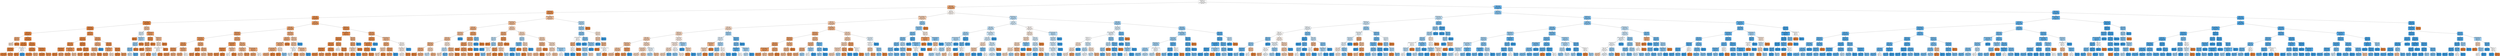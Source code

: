 digraph Tree {
node [shape=box, style="filled, rounded", color="black", fontname=helvetica] ;
edge [fontname=helvetica] ;
0 [label=<NEUMONIA &le; 0.5<br/>gini = 0.5<br/>samples = 20364<br/>value = [10185, 10179]<br/>class = NO>, fillcolor="#ffffff"] ;
1 [label=<EDAD &le; 55.5<br/>gini = 0.346<br/>samples = 10938<br/>value = [8501, 2437]<br/>class = NO>, fillcolor="#eca572"] ;
0 -> 1 [labeldistance=2.5, labelangle=45, headlabel="True"] ;
2 [label=<DIABETES &le; 0.5<br/>gini = 0.199<br/>samples = 7687<br/>value = [6827, 860]<br/>class = NO>, fillcolor="#e89152"] ;
1 -> 2 ;
3 [label=<EDAD &le; 42.5<br/>gini = 0.158<br/>samples = 6919<br/>value = [6322, 597]<br/>class = NO>, fillcolor="#e78d4c"] ;
2 -> 3 ;
4 [label=<RENAL_CRONICA &le; 0.5<br/>gini = 0.085<br/>samples = 4493<br/>value = [4292, 201]<br/>class = NO>, fillcolor="#e68742"] ;
3 -> 4 ;
5 [label=<OBESIDAD &le; 0.5<br/>gini = 0.08<br/>samples = 4449<br/>value = [4263, 186]<br/>class = NO>, fillcolor="#e68642"] ;
4 -> 5 ;
6 [label=<EDAD &le; 1.5<br/>gini = 0.059<br/>samples = 3707<br/>value = [3595, 112]<br/>class = NO>, fillcolor="#e6853f"] ;
5 -> 6 ;
7 [label=<SEXO &le; 0.5<br/>gini = 0.355<br/>samples = 13<br/>value = [10, 3]<br/>class = NO>, fillcolor="#eda774"] ;
6 -> 7 ;
8 [label=<gini = 0.49<br/>samples = 7<br/>value = [4, 3]<br/>class = NO>, fillcolor="#f8e0ce"] ;
7 -> 8 ;
9 [label=<gini = 0.0<br/>samples = 6<br/>value = [6, 0]<br/>class = NO>, fillcolor="#e58139"] ;
7 -> 9 ;
10 [label=<EDAD &le; 31.5<br/>gini = 0.057<br/>samples = 3694<br/>value = [3585, 109]<br/>class = NO>, fillcolor="#e6853f"] ;
6 -> 10 ;
11 [label=<EPOC &le; 0.5<br/>gini = 0.033<br/>samples = 1660<br/>value = [1632, 28]<br/>class = NO>, fillcolor="#e5833c"] ;
10 -> 11 ;
12 [label=<INMUSUPR &le; 0.5<br/>gini = 0.032<br/>samples = 1658<br/>value = [1631, 27]<br/>class = NO>, fillcolor="#e5833c"] ;
11 -> 12 ;
13 [label=<gini = 0.03<br/>samples = 1638<br/>value = [1613, 25]<br/>class = NO>, fillcolor="#e5833c"] ;
12 -> 13 ;
14 [label=<gini = 0.18<br/>samples = 20<br/>value = [18, 2]<br/>class = NO>, fillcolor="#e88f4f"] ;
12 -> 14 ;
15 [label=<HIPERTENSION &le; 0.5<br/>gini = 0.5<br/>samples = 2<br/>value = [1, 1]<br/>class = NO>, fillcolor="#ffffff"] ;
11 -> 15 ;
16 [label=<gini = 0.0<br/>samples = 1<br/>value = [1, 0]<br/>class = NO>, fillcolor="#e58139"] ;
15 -> 16 ;
17 [label=<gini = 0.0<br/>samples = 1<br/>value = [0, 1]<br/>class = SI>, fillcolor="#399de5"] ;
15 -> 17 ;
18 [label=<SEXO &le; 0.5<br/>gini = 0.076<br/>samples = 2034<br/>value = [1953, 81]<br/>class = NO>, fillcolor="#e68641"] ;
10 -> 18 ;
19 [label=<EPOC &le; 0.5<br/>gini = 0.098<br/>samples = 1078<br/>value = [1022, 56]<br/>class = NO>, fillcolor="#e68844"] ;
18 -> 19 ;
20 [label=<gini = 0.097<br/>samples = 1074<br/>value = [1019, 55]<br/>class = NO>, fillcolor="#e68844"] ;
19 -> 20 ;
21 [label=<gini = 0.375<br/>samples = 4<br/>value = [3, 1]<br/>class = NO>, fillcolor="#eeab7b"] ;
19 -> 21 ;
22 [label=<HIPERTENSION &le; 0.5<br/>gini = 0.051<br/>samples = 956<br/>value = [931, 25]<br/>class = NO>, fillcolor="#e6843e"] ;
18 -> 22 ;
23 [label=<gini = 0.043<br/>samples = 903<br/>value = [883, 20]<br/>class = NO>, fillcolor="#e6843d"] ;
22 -> 23 ;
24 [label=<gini = 0.171<br/>samples = 53<br/>value = [48, 5]<br/>class = NO>, fillcolor="#e88e4e"] ;
22 -> 24 ;
25 [label=<EDAD &le; 37.5<br/>gini = 0.18<br/>samples = 742<br/>value = [668, 74]<br/>class = NO>, fillcolor="#e88f4f"] ;
5 -> 25 ;
26 [label=<SEXO &le; 0.5<br/>gini = 0.111<br/>samples = 509<br/>value = [479, 30]<br/>class = NO>, fillcolor="#e78945"] ;
25 -> 26 ;
27 [label=<EDAD &le; 29.5<br/>gini = 0.167<br/>samples = 282<br/>value = [256, 26]<br/>class = NO>, fillcolor="#e88e4d"] ;
26 -> 27 ;
28 [label=<TABAQUISMO &le; 0.5<br/>gini = 0.063<br/>samples = 92<br/>value = [89, 3]<br/>class = NO>, fillcolor="#e68540"] ;
27 -> 28 ;
29 [label=<gini = 0.0<br/>samples = 76<br/>value = [76, 0]<br/>class = NO>, fillcolor="#e58139"] ;
28 -> 29 ;
30 [label=<gini = 0.305<br/>samples = 16<br/>value = [13, 3]<br/>class = NO>, fillcolor="#eb9e67"] ;
28 -> 30 ;
31 [label=<CARDIOVASCULAR &le; 0.5<br/>gini = 0.213<br/>samples = 190<br/>value = [167, 23]<br/>class = NO>, fillcolor="#e99254"] ;
27 -> 31 ;
32 [label=<gini = 0.202<br/>samples = 184<br/>value = [163, 21]<br/>class = NO>, fillcolor="#e89153"] ;
31 -> 32 ;
33 [label=<gini = 0.444<br/>samples = 6<br/>value = [4, 2]<br/>class = NO>, fillcolor="#f2c09c"] ;
31 -> 33 ;
34 [label=<EDAD &le; 29.5<br/>gini = 0.035<br/>samples = 227<br/>value = [223, 4]<br/>class = NO>, fillcolor="#e5833d"] ;
26 -> 34 ;
35 [label=<gini = 0.0<br/>samples = 81<br/>value = [81, 0]<br/>class = NO>, fillcolor="#e58139"] ;
34 -> 35 ;
36 [label=<EDAD &le; 30.5<br/>gini = 0.053<br/>samples = 146<br/>value = [142, 4]<br/>class = NO>, fillcolor="#e6853f"] ;
34 -> 36 ;
37 [label=<gini = 0.231<br/>samples = 15<br/>value = [13, 2]<br/>class = NO>, fillcolor="#e99457"] ;
36 -> 37 ;
38 [label=<gini = 0.03<br/>samples = 131<br/>value = [129, 2]<br/>class = NO>, fillcolor="#e5833c"] ;
36 -> 38 ;
39 [label=<SEXO &le; 0.5<br/>gini = 0.306<br/>samples = 233<br/>value = [189, 44]<br/>class = NO>, fillcolor="#eb9e67"] ;
25 -> 39 ;
40 [label=<EPOC &le; 0.5<br/>gini = 0.377<br/>samples = 135<br/>value = [101, 34]<br/>class = NO>, fillcolor="#eeab7c"] ;
39 -> 40 ;
41 [label=<OTRA_COM &le; 0.5<br/>gini = 0.371<br/>samples = 134<br/>value = [101, 33]<br/>class = NO>, fillcolor="#edaa7a"] ;
40 -> 41 ;
42 [label=<gini = 0.381<br/>samples = 129<br/>value = [96, 33]<br/>class = NO>, fillcolor="#eeac7d"] ;
41 -> 42 ;
43 [label=<gini = 0.0<br/>samples = 5<br/>value = [5, 0]<br/>class = NO>, fillcolor="#e58139"] ;
41 -> 43 ;
44 [label=<gini = 0.0<br/>samples = 1<br/>value = [0, 1]<br/>class = SI>, fillcolor="#399de5"] ;
40 -> 44 ;
45 [label=<EDAD &le; 39.5<br/>gini = 0.183<br/>samples = 98<br/>value = [88, 10]<br/>class = NO>, fillcolor="#e88f50"] ;
39 -> 45 ;
46 [label=<HIPERTENSION &le; 0.5<br/>gini = 0.313<br/>samples = 36<br/>value = [29, 7]<br/>class = NO>, fillcolor="#eb9f69"] ;
45 -> 46 ;
47 [label=<gini = 0.238<br/>samples = 29<br/>value = [25, 4]<br/>class = NO>, fillcolor="#e99559"] ;
46 -> 47 ;
48 [label=<gini = 0.49<br/>samples = 7<br/>value = [4, 3]<br/>class = NO>, fillcolor="#f8e0ce"] ;
46 -> 48 ;
49 [label=<EDAD &le; 41.5<br/>gini = 0.092<br/>samples = 62<br/>value = [59, 3]<br/>class = NO>, fillcolor="#e68743"] ;
45 -> 49 ;
50 [label=<gini = 0.0<br/>samples = 43<br/>value = [43, 0]<br/>class = NO>, fillcolor="#e58139"] ;
49 -> 50 ;
51 [label=<gini = 0.266<br/>samples = 19<br/>value = [16, 3]<br/>class = NO>, fillcolor="#ea995e"] ;
49 -> 51 ;
52 [label=<EDAD &le; 31.5<br/>gini = 0.449<br/>samples = 44<br/>value = [29, 15]<br/>class = NO>, fillcolor="#f2c29f"] ;
4 -> 52 ;
53 [label=<EDAD &le; 21.5<br/>gini = 0.495<br/>samples = 20<br/>value = [9, 11]<br/>class = SI>, fillcolor="#dbedfa"] ;
52 -> 53 ;
54 [label=<gini = 0.0<br/>samples = 3<br/>value = [3, 0]<br/>class = NO>, fillcolor="#e58139"] ;
53 -> 54 ;
55 [label=<TABAQUISMO &le; 0.5<br/>gini = 0.457<br/>samples = 17<br/>value = [6, 11]<br/>class = SI>, fillcolor="#a5d2f3"] ;
53 -> 55 ;
56 [label=<EPOC &le; 0.5<br/>gini = 0.43<br/>samples = 16<br/>value = [5, 11]<br/>class = SI>, fillcolor="#93caf1"] ;
55 -> 56 ;
57 [label=<EDAD &le; 27.0<br/>gini = 0.391<br/>samples = 15<br/>value = [4, 11]<br/>class = SI>, fillcolor="#81c1ee"] ;
56 -> 57 ;
58 [label=<gini = 0.49<br/>samples = 7<br/>value = [3, 4]<br/>class = SI>, fillcolor="#cee6f8"] ;
57 -> 58 ;
59 [label=<gini = 0.219<br/>samples = 8<br/>value = [1, 7]<br/>class = SI>, fillcolor="#55abe9"] ;
57 -> 59 ;
60 [label=<gini = 0.0<br/>samples = 1<br/>value = [1, 0]<br/>class = NO>, fillcolor="#e58139"] ;
56 -> 60 ;
61 [label=<gini = 0.0<br/>samples = 1<br/>value = [1, 0]<br/>class = NO>, fillcolor="#e58139"] ;
55 -> 61 ;
62 [label=<HIPERTENSION &le; 0.5<br/>gini = 0.278<br/>samples = 24<br/>value = [20, 4]<br/>class = NO>, fillcolor="#ea9a61"] ;
52 -> 62 ;
63 [label=<EDAD &le; 37.0<br/>gini = 0.133<br/>samples = 14<br/>value = [13, 1]<br/>class = NO>, fillcolor="#e78b48"] ;
62 -> 63 ;
64 [label=<EDAD &le; 34.5<br/>gini = 0.245<br/>samples = 7<br/>value = [6, 1]<br/>class = NO>, fillcolor="#e9965a"] ;
63 -> 64 ;
65 [label=<gini = 0.0<br/>samples = 3<br/>value = [3, 0]<br/>class = NO>, fillcolor="#e58139"] ;
64 -> 65 ;
66 [label=<TABAQUISMO &le; 0.5<br/>gini = 0.375<br/>samples = 4<br/>value = [3, 1]<br/>class = NO>, fillcolor="#eeab7b"] ;
64 -> 66 ;
67 [label=<gini = 0.444<br/>samples = 3<br/>value = [2, 1]<br/>class = NO>, fillcolor="#f2c09c"] ;
66 -> 67 ;
68 [label=<gini = 0.0<br/>samples = 1<br/>value = [1, 0]<br/>class = NO>, fillcolor="#e58139"] ;
66 -> 68 ;
69 [label=<gini = 0.0<br/>samples = 7<br/>value = [7, 0]<br/>class = NO>, fillcolor="#e58139"] ;
63 -> 69 ;
70 [label=<OBESIDAD &le; 0.5<br/>gini = 0.42<br/>samples = 10<br/>value = [7, 3]<br/>class = NO>, fillcolor="#f0b78e"] ;
62 -> 70 ;
71 [label=<EDAD &le; 41.5<br/>gini = 0.49<br/>samples = 7<br/>value = [4, 3]<br/>class = NO>, fillcolor="#f8e0ce"] ;
70 -> 71 ;
72 [label=<CARDIOVASCULAR &le; 0.5<br/>gini = 0.5<br/>samples = 6<br/>value = [3, 3]<br/>class = NO>, fillcolor="#ffffff"] ;
71 -> 72 ;
73 [label=<gini = 0.48<br/>samples = 5<br/>value = [2, 3]<br/>class = SI>, fillcolor="#bddef6"] ;
72 -> 73 ;
74 [label=<gini = 0.0<br/>samples = 1<br/>value = [1, 0]<br/>class = NO>, fillcolor="#e58139"] ;
72 -> 74 ;
75 [label=<gini = 0.0<br/>samples = 1<br/>value = [1, 0]<br/>class = NO>, fillcolor="#e58139"] ;
71 -> 75 ;
76 [label=<gini = 0.0<br/>samples = 3<br/>value = [3, 0]<br/>class = NO>, fillcolor="#e58139"] ;
70 -> 76 ;
77 [label=<SEXO &le; 0.5<br/>gini = 0.273<br/>samples = 2426<br/>value = [2030, 396]<br/>class = NO>, fillcolor="#ea9a60"] ;
3 -> 77 ;
78 [label=<EDAD &le; 49.5<br/>gini = 0.334<br/>samples = 1395<br/>value = [1099, 296]<br/>class = NO>, fillcolor="#eca36e"] ;
77 -> 78 ;
79 [label=<OBESIDAD &le; 0.5<br/>gini = 0.285<br/>samples = 815<br/>value = [675, 140]<br/>class = NO>, fillcolor="#ea9b62"] ;
78 -> 79 ;
80 [label=<HIPERTENSION &le; 0.5<br/>gini = 0.262<br/>samples = 646<br/>value = [546, 100]<br/>class = NO>, fillcolor="#ea985d"] ;
79 -> 80 ;
81 [label=<EDAD &le; 48.5<br/>gini = 0.25<br/>samples = 581<br/>value = [496, 85]<br/>class = NO>, fillcolor="#e9975b"] ;
80 -> 81 ;
82 [label=<OTRA_COM &le; 0.5<br/>gini = 0.232<br/>samples = 515<br/>value = [446, 69]<br/>class = NO>, fillcolor="#e99458"] ;
81 -> 82 ;
83 [label=<gini = 0.227<br/>samples = 499<br/>value = [434, 65]<br/>class = NO>, fillcolor="#e99457"] ;
82 -> 83 ;
84 [label=<gini = 0.375<br/>samples = 16<br/>value = [12, 4]<br/>class = NO>, fillcolor="#eeab7b"] ;
82 -> 84 ;
85 [label=<TABAQUISMO &le; 0.5<br/>gini = 0.367<br/>samples = 66<br/>value = [50, 16]<br/>class = NO>, fillcolor="#eda978"] ;
81 -> 85 ;
86 [label=<gini = 0.359<br/>samples = 64<br/>value = [49, 15]<br/>class = NO>, fillcolor="#eda876"] ;
85 -> 86 ;
87 [label=<gini = 0.5<br/>samples = 2<br/>value = [1, 1]<br/>class = NO>, fillcolor="#ffffff"] ;
85 -> 87 ;
88 [label=<EDAD &le; 43.5<br/>gini = 0.355<br/>samples = 65<br/>value = [50, 15]<br/>class = NO>, fillcolor="#eda774"] ;
80 -> 88 ;
89 [label=<EPOC &le; 0.5<br/>gini = 0.165<br/>samples = 11<br/>value = [10, 1]<br/>class = NO>, fillcolor="#e88e4d"] ;
88 -> 89 ;
90 [label=<gini = 0.18<br/>samples = 10<br/>value = [9, 1]<br/>class = NO>, fillcolor="#e88f4f"] ;
89 -> 90 ;
91 [label=<gini = 0.0<br/>samples = 1<br/>value = [1, 0]<br/>class = NO>, fillcolor="#e58139"] ;
89 -> 91 ;
92 [label=<EDAD &le; 47.5<br/>gini = 0.384<br/>samples = 54<br/>value = [40, 14]<br/>class = NO>, fillcolor="#eead7e"] ;
88 -> 92 ;
93 [label=<gini = 0.438<br/>samples = 34<br/>value = [23, 11]<br/>class = NO>, fillcolor="#f1bd98"] ;
92 -> 93 ;
94 [label=<gini = 0.255<br/>samples = 20<br/>value = [17, 3]<br/>class = NO>, fillcolor="#ea975c"] ;
92 -> 94 ;
95 [label=<EDAD &le; 43.5<br/>gini = 0.361<br/>samples = 169<br/>value = [129, 40]<br/>class = NO>, fillcolor="#eda876"] ;
79 -> 95 ;
96 [label=<HIPERTENSION &le; 0.5<br/>gini = 0.188<br/>samples = 19<br/>value = [17, 2]<br/>class = NO>, fillcolor="#e89050"] ;
95 -> 96 ;
97 [label=<TABAQUISMO &le; 0.5<br/>gini = 0.117<br/>samples = 16<br/>value = [15, 1]<br/>class = NO>, fillcolor="#e78946"] ;
96 -> 97 ;
98 [label=<gini = 0.124<br/>samples = 15<br/>value = [14, 1]<br/>class = NO>, fillcolor="#e78a47"] ;
97 -> 98 ;
99 [label=<gini = 0.0<br/>samples = 1<br/>value = [1, 0]<br/>class = NO>, fillcolor="#e58139"] ;
97 -> 99 ;
100 [label=<TABAQUISMO &le; 0.5<br/>gini = 0.444<br/>samples = 3<br/>value = [2, 1]<br/>class = NO>, fillcolor="#f2c09c"] ;
96 -> 100 ;
101 [label=<gini = 0.5<br/>samples = 2<br/>value = [1, 1]<br/>class = NO>, fillcolor="#ffffff"] ;
100 -> 101 ;
102 [label=<gini = 0.0<br/>samples = 1<br/>value = [1, 0]<br/>class = NO>, fillcolor="#e58139"] ;
100 -> 102 ;
103 [label=<EDAD &le; 46.5<br/>gini = 0.378<br/>samples = 150<br/>value = [112, 38]<br/>class = NO>, fillcolor="#eeac7c"] ;
95 -> 103 ;
104 [label=<HIPERTENSION &le; 0.5<br/>gini = 0.415<br/>samples = 75<br/>value = [53, 22]<br/>class = NO>, fillcolor="#f0b58b"] ;
103 -> 104 ;
105 [label=<gini = 0.456<br/>samples = 57<br/>value = [37, 20]<br/>class = NO>, fillcolor="#f3c5a4"] ;
104 -> 105 ;
106 [label=<gini = 0.198<br/>samples = 18<br/>value = [16, 2]<br/>class = NO>, fillcolor="#e89152"] ;
104 -> 106 ;
107 [label=<CARDIOVASCULAR &le; 0.5<br/>gini = 0.336<br/>samples = 75<br/>value = [59, 16]<br/>class = NO>, fillcolor="#eca36f"] ;
103 -> 107 ;
108 [label=<gini = 0.327<br/>samples = 73<br/>value = [58, 15]<br/>class = NO>, fillcolor="#eca26c"] ;
107 -> 108 ;
109 [label=<gini = 0.5<br/>samples = 2<br/>value = [1, 1]<br/>class = NO>, fillcolor="#ffffff"] ;
107 -> 109 ;
110 [label=<OBESIDAD &le; 0.5<br/>gini = 0.393<br/>samples = 580<br/>value = [424, 156]<br/>class = NO>, fillcolor="#efaf82"] ;
78 -> 110 ;
111 [label=<ASMA &le; 0.5<br/>gini = 0.373<br/>samples = 471<br/>value = [354, 117]<br/>class = NO>, fillcolor="#eeab7a"] ;
110 -> 111 ;
112 [label=<RENAL_CRONICA &le; 0.5<br/>gini = 0.378<br/>samples = 463<br/>value = [346, 117]<br/>class = NO>, fillcolor="#eeac7c"] ;
111 -> 112 ;
113 [label=<CARDIOVASCULAR &le; 0.5<br/>gini = 0.373<br/>samples = 452<br/>value = [340, 112]<br/>class = NO>, fillcolor="#eeab7a"] ;
112 -> 113 ;
114 [label=<gini = 0.377<br/>samples = 445<br/>value = [333, 112]<br/>class = NO>, fillcolor="#eeab7c"] ;
113 -> 114 ;
115 [label=<gini = 0.0<br/>samples = 7<br/>value = [7, 0]<br/>class = NO>, fillcolor="#e58139"] ;
113 -> 115 ;
116 [label=<EDAD &le; 52.5<br/>gini = 0.496<br/>samples = 11<br/>value = [6, 5]<br/>class = NO>, fillcolor="#fbeade"] ;
112 -> 116 ;
117 [label=<gini = 0.0<br/>samples = 4<br/>value = [4, 0]<br/>class = NO>, fillcolor="#e58139"] ;
116 -> 117 ;
118 [label=<gini = 0.408<br/>samples = 7<br/>value = [2, 5]<br/>class = SI>, fillcolor="#88c4ef"] ;
116 -> 118 ;
119 [label=<gini = 0.0<br/>samples = 8<br/>value = [8, 0]<br/>class = NO>, fillcolor="#e58139"] ;
111 -> 119 ;
120 [label=<INMUSUPR &le; 0.5<br/>gini = 0.46<br/>samples = 109<br/>value = [70, 39]<br/>class = NO>, fillcolor="#f3c7a7"] ;
110 -> 120 ;
121 [label=<EDAD &le; 50.5<br/>gini = 0.452<br/>samples = 107<br/>value = [70, 37]<br/>class = NO>, fillcolor="#f3c4a2"] ;
120 -> 121 ;
122 [label=<TABAQUISMO &le; 0.5<br/>gini = 0.5<br/>samples = 16<br/>value = [8, 8]<br/>class = NO>, fillcolor="#ffffff"] ;
121 -> 122 ;
123 [label=<gini = 0.498<br/>samples = 15<br/>value = [7, 8]<br/>class = SI>, fillcolor="#e6f3fc"] ;
122 -> 123 ;
124 [label=<gini = 0.0<br/>samples = 1<br/>value = [1, 0]<br/>class = NO>, fillcolor="#e58139"] ;
122 -> 124 ;
125 [label=<CARDIOVASCULAR &le; 0.5<br/>gini = 0.434<br/>samples = 91<br/>value = [62, 29]<br/>class = NO>, fillcolor="#f1bc96"] ;
121 -> 125 ;
126 [label=<gini = 0.429<br/>samples = 90<br/>value = [62, 28]<br/>class = NO>, fillcolor="#f1ba92"] ;
125 -> 126 ;
127 [label=<gini = 0.0<br/>samples = 1<br/>value = [0, 1]<br/>class = SI>, fillcolor="#399de5"] ;
125 -> 127 ;
128 [label=<gini = 0.0<br/>samples = 2<br/>value = [0, 2]<br/>class = SI>, fillcolor="#399de5"] ;
120 -> 128 ;
129 [label=<OBESIDAD &le; 0.5<br/>gini = 0.175<br/>samples = 1031<br/>value = [931, 100]<br/>class = NO>, fillcolor="#e88f4e"] ;
77 -> 129 ;
130 [label=<RENAL_CRONICA &le; 0.5<br/>gini = 0.13<br/>samples = 771<br/>value = [717, 54]<br/>class = NO>, fillcolor="#e78a48"] ;
129 -> 130 ;
131 [label=<OTRA_COM &le; 0.5<br/>gini = 0.125<br/>samples = 760<br/>value = [709, 51]<br/>class = NO>, fillcolor="#e78a47"] ;
130 -> 131 ;
132 [label=<EDAD &le; 47.5<br/>gini = 0.118<br/>samples = 714<br/>value = [669, 45]<br/>class = NO>, fillcolor="#e78946"] ;
131 -> 132 ;
133 [label=<TABAQUISMO &le; 0.5<br/>gini = 0.081<br/>samples = 307<br/>value = [294, 13]<br/>class = NO>, fillcolor="#e68742"] ;
132 -> 133 ;
134 [label=<gini = 0.072<br/>samples = 293<br/>value = [282, 11]<br/>class = NO>, fillcolor="#e68641"] ;
133 -> 134 ;
135 [label=<gini = 0.245<br/>samples = 14<br/>value = [12, 2]<br/>class = NO>, fillcolor="#e9965a"] ;
133 -> 135 ;
136 [label=<EDAD &le; 54.5<br/>gini = 0.145<br/>samples = 407<br/>value = [375, 32]<br/>class = NO>, fillcolor="#e78c4a"] ;
132 -> 136 ;
137 [label=<gini = 0.156<br/>samples = 363<br/>value = [332, 31]<br/>class = NO>, fillcolor="#e78d4b"] ;
136 -> 137 ;
138 [label=<gini = 0.044<br/>samples = 44<br/>value = [43, 1]<br/>class = NO>, fillcolor="#e6843e"] ;
136 -> 138 ;
139 [label=<EDAD &le; 43.5<br/>gini = 0.227<br/>samples = 46<br/>value = [40, 6]<br/>class = NO>, fillcolor="#e99457"] ;
131 -> 139 ;
140 [label=<gini = 0.5<br/>samples = 6<br/>value = [3, 3]<br/>class = NO>, fillcolor="#ffffff"] ;
139 -> 140 ;
141 [label=<EDAD &le; 50.5<br/>gini = 0.139<br/>samples = 40<br/>value = [37, 3]<br/>class = NO>, fillcolor="#e78b49"] ;
139 -> 141 ;
142 [label=<gini = 0.064<br/>samples = 30<br/>value = [29, 1]<br/>class = NO>, fillcolor="#e68540"] ;
141 -> 142 ;
143 [label=<gini = 0.32<br/>samples = 10<br/>value = [8, 2]<br/>class = NO>, fillcolor="#eca06a"] ;
141 -> 143 ;
144 [label=<EDAD &le; 52.0<br/>gini = 0.397<br/>samples = 11<br/>value = [8, 3]<br/>class = NO>, fillcolor="#efb083"] ;
130 -> 144 ;
145 [label=<EDAD &le; 47.0<br/>gini = 0.32<br/>samples = 10<br/>value = [8, 2]<br/>class = NO>, fillcolor="#eca06a"] ;
144 -> 145 ;
146 [label=<HIPERTENSION &le; 0.5<br/>gini = 0.48<br/>samples = 5<br/>value = [3, 2]<br/>class = NO>, fillcolor="#f6d5bd"] ;
145 -> 146 ;
147 [label=<gini = 0.0<br/>samples = 3<br/>value = [3, 0]<br/>class = NO>, fillcolor="#e58139"] ;
146 -> 147 ;
148 [label=<gini = 0.0<br/>samples = 2<br/>value = [0, 2]<br/>class = SI>, fillcolor="#399de5"] ;
146 -> 148 ;
149 [label=<gini = 0.0<br/>samples = 5<br/>value = [5, 0]<br/>class = NO>, fillcolor="#e58139"] ;
145 -> 149 ;
150 [label=<gini = 0.0<br/>samples = 1<br/>value = [0, 1]<br/>class = SI>, fillcolor="#399de5"] ;
144 -> 150 ;
151 [label=<EDAD &le; 50.5<br/>gini = 0.291<br/>samples = 260<br/>value = [214, 46]<br/>class = NO>, fillcolor="#eb9c64"] ;
129 -> 151 ;
152 [label=<EPOC &le; 0.5<br/>gini = 0.173<br/>samples = 157<br/>value = [142, 15]<br/>class = NO>, fillcolor="#e88e4e"] ;
151 -> 152 ;
153 [label=<RENAL_CRONICA &le; 0.5<br/>gini = 0.154<br/>samples = 155<br/>value = [142, 13]<br/>class = NO>, fillcolor="#e78d4b"] ;
152 -> 153 ;
154 [label=<EDAD &le; 47.5<br/>gini = 0.144<br/>samples = 154<br/>value = [142, 12]<br/>class = NO>, fillcolor="#e78c4a"] ;
153 -> 154 ;
155 [label=<gini = 0.178<br/>samples = 101<br/>value = [91, 10]<br/>class = NO>, fillcolor="#e88f4f"] ;
154 -> 155 ;
156 [label=<gini = 0.073<br/>samples = 53<br/>value = [51, 2]<br/>class = NO>, fillcolor="#e68641"] ;
154 -> 156 ;
157 [label=<gini = 0.0<br/>samples = 1<br/>value = [0, 1]<br/>class = SI>, fillcolor="#399de5"] ;
153 -> 157 ;
158 [label=<gini = 0.0<br/>samples = 2<br/>value = [0, 2]<br/>class = SI>, fillcolor="#399de5"] ;
152 -> 158 ;
159 [label=<HIPERTENSION &le; 0.5<br/>gini = 0.421<br/>samples = 103<br/>value = [72, 31]<br/>class = NO>, fillcolor="#f0b78e"] ;
151 -> 159 ;
160 [label=<EDAD &le; 51.5<br/>gini = 0.354<br/>samples = 74<br/>value = [57, 17]<br/>class = NO>, fillcolor="#eda774"] ;
159 -> 160 ;
161 [label=<INMUSUPR &le; 0.5<br/>gini = 0.473<br/>samples = 13<br/>value = [8, 5]<br/>class = NO>, fillcolor="#f5d0b5"] ;
160 -> 161 ;
162 [label=<gini = 0.486<br/>samples = 12<br/>value = [7, 5]<br/>class = NO>, fillcolor="#f8dbc6"] ;
161 -> 162 ;
163 [label=<gini = 0.0<br/>samples = 1<br/>value = [1, 0]<br/>class = NO>, fillcolor="#e58139"] ;
161 -> 163 ;
164 [label=<INMUSUPR &le; 0.5<br/>gini = 0.316<br/>samples = 61<br/>value = [49, 12]<br/>class = NO>, fillcolor="#eba069"] ;
160 -> 164 ;
165 [label=<gini = 0.299<br/>samples = 60<br/>value = [49, 11]<br/>class = NO>, fillcolor="#eb9d65"] ;
164 -> 165 ;
166 [label=<gini = 0.0<br/>samples = 1<br/>value = [0, 1]<br/>class = SI>, fillcolor="#399de5"] ;
164 -> 166 ;
167 [label=<EPOC &le; 0.5<br/>gini = 0.499<br/>samples = 29<br/>value = [15, 14]<br/>class = NO>, fillcolor="#fdf7f2"] ;
159 -> 167 ;
168 [label=<TABAQUISMO &le; 0.5<br/>gini = 0.497<br/>samples = 28<br/>value = [15, 13]<br/>class = NO>, fillcolor="#fceee5"] ;
167 -> 168 ;
169 [label=<gini = 0.499<br/>samples = 27<br/>value = [14, 13]<br/>class = NO>, fillcolor="#fdf6f1"] ;
168 -> 169 ;
170 [label=<gini = 0.0<br/>samples = 1<br/>value = [1, 0]<br/>class = NO>, fillcolor="#e58139"] ;
168 -> 170 ;
171 [label=<gini = 0.0<br/>samples = 1<br/>value = [0, 1]<br/>class = SI>, fillcolor="#399de5"] ;
167 -> 171 ;
172 [label=<RENAL_CRONICA &le; 0.5<br/>gini = 0.45<br/>samples = 768<br/>value = [505, 263]<br/>class = NO>, fillcolor="#f3c3a0"] ;
2 -> 172 ;
173 [label=<HIPERTENSION &le; 0.5<br/>gini = 0.433<br/>samples = 706<br/>value = [482, 224]<br/>class = NO>, fillcolor="#f1bc95"] ;
172 -> 173 ;
174 [label=<SEXO &le; 0.5<br/>gini = 0.396<br/>samples = 401<br/>value = [292, 109]<br/>class = NO>, fillcolor="#efb083"] ;
173 -> 174 ;
175 [label=<INMUSUPR &le; 0.5<br/>gini = 0.441<br/>samples = 238<br/>value = [160, 78]<br/>class = NO>, fillcolor="#f2be9a"] ;
174 -> 175 ;
176 [label=<EDAD &le; 51.5<br/>gini = 0.435<br/>samples = 235<br/>value = [160, 75]<br/>class = NO>, fillcolor="#f1bc96"] ;
175 -> 176 ;
177 [label=<OBESIDAD &le; 0.5<br/>gini = 0.408<br/>samples = 186<br/>value = [133, 53]<br/>class = NO>, fillcolor="#efb388"] ;
176 -> 177 ;
178 [label=<EDAD &le; 34.5<br/>gini = 0.371<br/>samples = 138<br/>value = [104, 34]<br/>class = NO>, fillcolor="#eeaa7a"] ;
177 -> 178 ;
179 [label=<gini = 0.0<br/>samples = 11<br/>value = [11, 0]<br/>class = NO>, fillcolor="#e58139"] ;
178 -> 179 ;
180 [label=<gini = 0.392<br/>samples = 127<br/>value = [93, 34]<br/>class = NO>, fillcolor="#efaf81"] ;
178 -> 180 ;
181 [label=<EDAD &le; 41.5<br/>gini = 0.478<br/>samples = 48<br/>value = [29, 19]<br/>class = NO>, fillcolor="#f6d4bb"] ;
177 -> 181 ;
182 [label=<gini = 0.488<br/>samples = 19<br/>value = [8, 11]<br/>class = SI>, fillcolor="#c9e4f8"] ;
181 -> 182 ;
183 [label=<gini = 0.4<br/>samples = 29<br/>value = [21, 8]<br/>class = NO>, fillcolor="#efb184"] ;
181 -> 183 ;
184 [label=<EDAD &le; 53.5<br/>gini = 0.495<br/>samples = 49<br/>value = [27, 22]<br/>class = NO>, fillcolor="#fae8da"] ;
176 -> 184 ;
185 [label=<EDAD &le; 52.5<br/>gini = 0.483<br/>samples = 27<br/>value = [11, 16]<br/>class = SI>, fillcolor="#c1e0f7"] ;
184 -> 185 ;
186 [label=<gini = 0.492<br/>samples = 16<br/>value = [9, 7]<br/>class = NO>, fillcolor="#f9e3d3"] ;
185 -> 186 ;
187 [label=<gini = 0.298<br/>samples = 11<br/>value = [2, 9]<br/>class = SI>, fillcolor="#65b3eb"] ;
185 -> 187 ;
188 [label=<OBESIDAD &le; 0.5<br/>gini = 0.397<br/>samples = 22<br/>value = [16, 6]<br/>class = NO>, fillcolor="#efb083"] ;
184 -> 188 ;
189 [label=<gini = 0.444<br/>samples = 18<br/>value = [12, 6]<br/>class = NO>, fillcolor="#f2c09c"] ;
188 -> 189 ;
190 [label=<gini = 0.0<br/>samples = 4<br/>value = [4, 0]<br/>class = NO>, fillcolor="#e58139"] ;
188 -> 190 ;
191 [label=<gini = 0.0<br/>samples = 3<br/>value = [0, 3]<br/>class = SI>, fillcolor="#399de5"] ;
175 -> 191 ;
192 [label=<EPOC &le; 0.5<br/>gini = 0.308<br/>samples = 163<br/>value = [132, 31]<br/>class = NO>, fillcolor="#eb9f68"] ;
174 -> 192 ;
193 [label=<OTRA_COM &le; 0.5<br/>gini = 0.29<br/>samples = 159<br/>value = [131, 28]<br/>class = NO>, fillcolor="#eb9c63"] ;
192 -> 193 ;
194 [label=<EDAD &le; 30.5<br/>gini = 0.276<br/>samples = 151<br/>value = [126, 25]<br/>class = NO>, fillcolor="#ea9a60"] ;
193 -> 194 ;
195 [label=<gini = 0.0<br/>samples = 7<br/>value = [7, 0]<br/>class = NO>, fillcolor="#e58139"] ;
194 -> 195 ;
196 [label=<EDAD &le; 46.5<br/>gini = 0.287<br/>samples = 144<br/>value = [119, 25]<br/>class = NO>, fillcolor="#ea9b63"] ;
194 -> 196 ;
197 [label=<gini = 0.337<br/>samples = 70<br/>value = [55, 15]<br/>class = NO>, fillcolor="#eca36f"] ;
196 -> 197 ;
198 [label=<gini = 0.234<br/>samples = 74<br/>value = [64, 10]<br/>class = NO>, fillcolor="#e99558"] ;
196 -> 198 ;
199 [label=<EDAD &le; 47.5<br/>gini = 0.469<br/>samples = 8<br/>value = [5, 3]<br/>class = NO>, fillcolor="#f5cdb0"] ;
193 -> 199 ;
200 [label=<gini = 0.0<br/>samples = 5<br/>value = [5, 0]<br/>class = NO>, fillcolor="#e58139"] ;
199 -> 200 ;
201 [label=<gini = 0.0<br/>samples = 3<br/>value = [0, 3]<br/>class = SI>, fillcolor="#399de5"] ;
199 -> 201 ;
202 [label=<ASMA &le; 0.5<br/>gini = 0.375<br/>samples = 4<br/>value = [1, 3]<br/>class = SI>, fillcolor="#7bbeee"] ;
192 -> 202 ;
203 [label=<gini = 0.0<br/>samples = 3<br/>value = [0, 3]<br/>class = SI>, fillcolor="#399de5"] ;
202 -> 203 ;
204 [label=<gini = 0.0<br/>samples = 1<br/>value = [1, 0]<br/>class = NO>, fillcolor="#e58139"] ;
202 -> 204 ;
205 [label=<EDAD &le; 40.5<br/>gini = 0.47<br/>samples = 305<br/>value = [190, 115]<br/>class = NO>, fillcolor="#f5cdb1"] ;
173 -> 205 ;
206 [label=<EDAD &le; 32.0<br/>gini = 0.363<br/>samples = 42<br/>value = [32, 10]<br/>class = NO>, fillcolor="#eda877"] ;
205 -> 206 ;
207 [label=<EDAD &le; 24.0<br/>gini = 0.48<br/>samples = 10<br/>value = [4, 6]<br/>class = SI>, fillcolor="#bddef6"] ;
206 -> 207 ;
208 [label=<gini = 0.0<br/>samples = 1<br/>value = [1, 0]<br/>class = NO>, fillcolor="#e58139"] ;
207 -> 208 ;
209 [label=<SEXO &le; 0.5<br/>gini = 0.444<br/>samples = 9<br/>value = [3, 6]<br/>class = SI>, fillcolor="#9ccef2"] ;
207 -> 209 ;
210 [label=<gini = 0.0<br/>samples = 3<br/>value = [0, 3]<br/>class = SI>, fillcolor="#399de5"] ;
209 -> 210 ;
211 [label=<OBESIDAD &le; 0.5<br/>gini = 0.5<br/>samples = 6<br/>value = [3, 3]<br/>class = NO>, fillcolor="#ffffff"] ;
209 -> 211 ;
212 [label=<gini = 0.0<br/>samples = 2<br/>value = [2, 0]<br/>class = NO>, fillcolor="#e58139"] ;
211 -> 212 ;
213 [label=<gini = 0.375<br/>samples = 4<br/>value = [1, 3]<br/>class = SI>, fillcolor="#7bbeee"] ;
211 -> 213 ;
214 [label=<EDAD &le; 38.5<br/>gini = 0.219<br/>samples = 32<br/>value = [28, 4]<br/>class = NO>, fillcolor="#e99355"] ;
206 -> 214 ;
215 [label=<EDAD &le; 37.5<br/>gini = 0.346<br/>samples = 18<br/>value = [14, 4]<br/>class = NO>, fillcolor="#eca572"] ;
214 -> 215 ;
216 [label=<EDAD &le; 35.5<br/>gini = 0.26<br/>samples = 13<br/>value = [11, 2]<br/>class = NO>, fillcolor="#ea985d"] ;
215 -> 216 ;
217 [label=<gini = 0.408<br/>samples = 7<br/>value = [5, 2]<br/>class = NO>, fillcolor="#efb388"] ;
216 -> 217 ;
218 [label=<gini = 0.0<br/>samples = 6<br/>value = [6, 0]<br/>class = NO>, fillcolor="#e58139"] ;
216 -> 218 ;
219 [label=<OBESIDAD &le; 0.5<br/>gini = 0.48<br/>samples = 5<br/>value = [3, 2]<br/>class = NO>, fillcolor="#f6d5bd"] ;
215 -> 219 ;
220 [label=<gini = 0.0<br/>samples = 2<br/>value = [2, 0]<br/>class = NO>, fillcolor="#e58139"] ;
219 -> 220 ;
221 [label=<gini = 0.444<br/>samples = 3<br/>value = [1, 2]<br/>class = SI>, fillcolor="#9ccef2"] ;
219 -> 221 ;
222 [label=<gini = 0.0<br/>samples = 14<br/>value = [14, 0]<br/>class = NO>, fillcolor="#e58139"] ;
214 -> 222 ;
223 [label=<EDAD &le; 42.5<br/>gini = 0.48<br/>samples = 263<br/>value = [158, 105]<br/>class = NO>, fillcolor="#f6d5bd"] ;
205 -> 223 ;
224 [label=<SEXO &le; 0.5<br/>gini = 0.459<br/>samples = 14<br/>value = [5, 9]<br/>class = SI>, fillcolor="#a7d3f3"] ;
223 -> 224 ;
225 [label=<OTRA_COM &le; 0.5<br/>gini = 0.346<br/>samples = 9<br/>value = [2, 7]<br/>class = SI>, fillcolor="#72b9ec"] ;
224 -> 225 ;
226 [label=<OBESIDAD &le; 0.5<br/>gini = 0.219<br/>samples = 8<br/>value = [1, 7]<br/>class = SI>, fillcolor="#55abe9"] ;
225 -> 226 ;
227 [label=<gini = 0.0<br/>samples = 4<br/>value = [0, 4]<br/>class = SI>, fillcolor="#399de5"] ;
226 -> 227 ;
228 [label=<gini = 0.375<br/>samples = 4<br/>value = [1, 3]<br/>class = SI>, fillcolor="#7bbeee"] ;
226 -> 228 ;
229 [label=<gini = 0.0<br/>samples = 1<br/>value = [1, 0]<br/>class = NO>, fillcolor="#e58139"] ;
225 -> 229 ;
230 [label=<ASMA &le; 0.5<br/>gini = 0.48<br/>samples = 5<br/>value = [3, 2]<br/>class = NO>, fillcolor="#f6d5bd"] ;
224 -> 230 ;
231 [label=<EDAD &le; 41.5<br/>gini = 0.375<br/>samples = 4<br/>value = [3, 1]<br/>class = NO>, fillcolor="#eeab7b"] ;
230 -> 231 ;
232 [label=<gini = 0.0<br/>samples = 1<br/>value = [1, 0]<br/>class = NO>, fillcolor="#e58139"] ;
231 -> 232 ;
233 [label=<gini = 0.444<br/>samples = 3<br/>value = [2, 1]<br/>class = NO>, fillcolor="#f2c09c"] ;
231 -> 233 ;
234 [label=<gini = 0.0<br/>samples = 1<br/>value = [0, 1]<br/>class = SI>, fillcolor="#399de5"] ;
230 -> 234 ;
235 [label=<EDAD &le; 46.5<br/>gini = 0.474<br/>samples = 249<br/>value = [153, 96]<br/>class = NO>, fillcolor="#f5d0b5"] ;
223 -> 235 ;
236 [label=<OTRA_COM &le; 0.5<br/>gini = 0.401<br/>samples = 54<br/>value = [39, 15]<br/>class = NO>, fillcolor="#efb185"] ;
235 -> 236 ;
237 [label=<EPOC &le; 0.5<br/>gini = 0.415<br/>samples = 51<br/>value = [36, 15]<br/>class = NO>, fillcolor="#f0b58b"] ;
236 -> 237 ;
238 [label=<gini = 0.43<br/>samples = 48<br/>value = [33, 15]<br/>class = NO>, fillcolor="#f1ba93"] ;
237 -> 238 ;
239 [label=<gini = 0.0<br/>samples = 3<br/>value = [3, 0]<br/>class = NO>, fillcolor="#e58139"] ;
237 -> 239 ;
240 [label=<gini = 0.0<br/>samples = 3<br/>value = [3, 0]<br/>class = NO>, fillcolor="#e58139"] ;
236 -> 240 ;
241 [label=<OTRA_COM &le; 0.5<br/>gini = 0.486<br/>samples = 195<br/>value = [114, 81]<br/>class = NO>, fillcolor="#f7dbc6"] ;
235 -> 241 ;
242 [label=<OBESIDAD &le; 0.5<br/>gini = 0.481<br/>samples = 186<br/>value = [111, 75]<br/>class = NO>, fillcolor="#f7d6bf"] ;
241 -> 242 ;
243 [label=<gini = 0.495<br/>samples = 109<br/>value = [60, 49]<br/>class = NO>, fillcolor="#fae8db"] ;
242 -> 243 ;
244 [label=<gini = 0.447<br/>samples = 77<br/>value = [51, 26]<br/>class = NO>, fillcolor="#f2c19e"] ;
242 -> 244 ;
245 [label=<CARDIOVASCULAR &le; 0.5<br/>gini = 0.444<br/>samples = 9<br/>value = [3, 6]<br/>class = SI>, fillcolor="#9ccef2"] ;
241 -> 245 ;
246 [label=<gini = 0.5<br/>samples = 6<br/>value = [3, 3]<br/>class = NO>, fillcolor="#ffffff"] ;
245 -> 246 ;
247 [label=<gini = 0.0<br/>samples = 3<br/>value = [0, 3]<br/>class = SI>, fillcolor="#399de5"] ;
245 -> 247 ;
248 [label=<OTRA_COM &le; 0.5<br/>gini = 0.467<br/>samples = 62<br/>value = [23, 39]<br/>class = SI>, fillcolor="#aed7f4"] ;
172 -> 248 ;
249 [label=<INMUSUPR &le; 0.5<br/>gini = 0.441<br/>samples = 58<br/>value = [19, 39]<br/>class = SI>, fillcolor="#99cdf2"] ;
248 -> 249 ;
250 [label=<EDAD &le; 39.0<br/>gini = 0.408<br/>samples = 49<br/>value = [14, 35]<br/>class = SI>, fillcolor="#88c4ef"] ;
249 -> 250 ;
251 [label=<HIPERTENSION &le; 0.5<br/>gini = 0.5<br/>samples = 6<br/>value = [3, 3]<br/>class = NO>, fillcolor="#ffffff"] ;
250 -> 251 ;
252 [label=<SEXO &le; 0.5<br/>gini = 0.375<br/>samples = 4<br/>value = [3, 1]<br/>class = NO>, fillcolor="#eeab7b"] ;
251 -> 252 ;
253 [label=<EDAD &le; 37.0<br/>gini = 0.5<br/>samples = 2<br/>value = [1, 1]<br/>class = NO>, fillcolor="#ffffff"] ;
252 -> 253 ;
254 [label=<gini = 0.0<br/>samples = 1<br/>value = [0, 1]<br/>class = SI>, fillcolor="#399de5"] ;
253 -> 254 ;
255 [label=<gini = 0.0<br/>samples = 1<br/>value = [1, 0]<br/>class = NO>, fillcolor="#e58139"] ;
253 -> 255 ;
256 [label=<gini = 0.0<br/>samples = 2<br/>value = [2, 0]<br/>class = NO>, fillcolor="#e58139"] ;
252 -> 256 ;
257 [label=<gini = 0.0<br/>samples = 2<br/>value = [0, 2]<br/>class = SI>, fillcolor="#399de5"] ;
251 -> 257 ;
258 [label=<EDAD &le; 44.5<br/>gini = 0.381<br/>samples = 43<br/>value = [11, 32]<br/>class = SI>, fillcolor="#7dbfee"] ;
250 -> 258 ;
259 [label=<gini = 0.0<br/>samples = 7<br/>value = [0, 7]<br/>class = SI>, fillcolor="#399de5"] ;
258 -> 259 ;
260 [label=<TABAQUISMO &le; 0.5<br/>gini = 0.424<br/>samples = 36<br/>value = [11, 25]<br/>class = SI>, fillcolor="#90c8f0"] ;
258 -> 260 ;
261 [label=<OBESIDAD &le; 0.5<br/>gini = 0.444<br/>samples = 33<br/>value = [11, 22]<br/>class = SI>, fillcolor="#9ccef2"] ;
260 -> 261 ;
262 [label=<gini = 0.408<br/>samples = 28<br/>value = [8, 20]<br/>class = SI>, fillcolor="#88c4ef"] ;
261 -> 262 ;
263 [label=<gini = 0.48<br/>samples = 5<br/>value = [3, 2]<br/>class = NO>, fillcolor="#f6d5bd"] ;
261 -> 263 ;
264 [label=<gini = 0.0<br/>samples = 3<br/>value = [0, 3]<br/>class = SI>, fillcolor="#399de5"] ;
260 -> 264 ;
265 [label=<ASMA &le; 0.5<br/>gini = 0.494<br/>samples = 9<br/>value = [5, 4]<br/>class = NO>, fillcolor="#fae6d7"] ;
249 -> 265 ;
266 [label=<EDAD &le; 38.5<br/>gini = 0.469<br/>samples = 8<br/>value = [5, 3]<br/>class = NO>, fillcolor="#f5cdb0"] ;
265 -> 266 ;
267 [label=<gini = 0.0<br/>samples = 1<br/>value = [0, 1]<br/>class = SI>, fillcolor="#399de5"] ;
266 -> 267 ;
268 [label=<EDAD &le; 49.0<br/>gini = 0.408<br/>samples = 7<br/>value = [5, 2]<br/>class = NO>, fillcolor="#efb388"] ;
266 -> 268 ;
269 [label=<gini = 0.0<br/>samples = 3<br/>value = [3, 0]<br/>class = NO>, fillcolor="#e58139"] ;
268 -> 269 ;
270 [label=<CARDIOVASCULAR &le; 0.5<br/>gini = 0.5<br/>samples = 4<br/>value = [2, 2]<br/>class = NO>, fillcolor="#ffffff"] ;
268 -> 270 ;
271 [label=<gini = 0.444<br/>samples = 3<br/>value = [1, 2]<br/>class = SI>, fillcolor="#9ccef2"] ;
270 -> 271 ;
272 [label=<gini = 0.0<br/>samples = 1<br/>value = [1, 0]<br/>class = NO>, fillcolor="#e58139"] ;
270 -> 272 ;
273 [label=<gini = 0.0<br/>samples = 1<br/>value = [0, 1]<br/>class = SI>, fillcolor="#399de5"] ;
265 -> 273 ;
274 [label=<gini = 0.0<br/>samples = 4<br/>value = [4, 0]<br/>class = NO>, fillcolor="#e58139"] ;
248 -> 274 ;
275 [label=<EDAD &le; 65.5<br/>gini = 0.5<br/>samples = 3251<br/>value = [1674, 1577]<br/>class = NO>, fillcolor="#fdf8f4"] ;
1 -> 275 ;
276 [label=<RENAL_CRONICA &le; 0.5<br/>gini = 0.468<br/>samples = 1713<br/>value = [1073, 640]<br/>class = NO>, fillcolor="#f5ccaf"] ;
275 -> 276 ;
277 [label=<SEXO &le; 0.5<br/>gini = 0.46<br/>samples = 1633<br/>value = [1048, 585]<br/>class = NO>, fillcolor="#f4c7a8"] ;
276 -> 277 ;
278 [label=<EPOC &le; 0.5<br/>gini = 0.484<br/>samples = 981<br/>value = [577, 404]<br/>class = NO>, fillcolor="#f7d9c4"] ;
277 -> 278 ;
279 [label=<DIABETES &le; 0.5<br/>gini = 0.48<br/>samples = 940<br/>value = [563, 377]<br/>class = NO>, fillcolor="#f6d5be"] ;
278 -> 279 ;
280 [label=<EDAD &le; 58.5<br/>gini = 0.468<br/>samples = 666<br/>value = [417, 249]<br/>class = NO>, fillcolor="#f5ccaf"] ;
279 -> 280 ;
281 [label=<TABAQUISMO &le; 0.5<br/>gini = 0.436<br/>samples = 277<br/>value = [188, 89]<br/>class = NO>, fillcolor="#f1bd97"] ;
280 -> 281 ;
282 [label=<ASMA &le; 0.5<br/>gini = 0.446<br/>samples = 253<br/>value = [168, 85]<br/>class = NO>, fillcolor="#f2c19d"] ;
281 -> 282 ;
283 [label=<gini = 0.45<br/>samples = 249<br/>value = [164, 85]<br/>class = NO>, fillcolor="#f2c2a0"] ;
282 -> 283 ;
284 [label=<gini = 0.0<br/>samples = 4<br/>value = [4, 0]<br/>class = NO>, fillcolor="#e58139"] ;
282 -> 284 ;
285 [label=<OTRA_COM &le; 0.5<br/>gini = 0.278<br/>samples = 24<br/>value = [20, 4]<br/>class = NO>, fillcolor="#ea9a61"] ;
281 -> 285 ;
286 [label=<gini = 0.227<br/>samples = 23<br/>value = [20, 3]<br/>class = NO>, fillcolor="#e99457"] ;
285 -> 286 ;
287 [label=<gini = 0.0<br/>samples = 1<br/>value = [0, 1]<br/>class = SI>, fillcolor="#399de5"] ;
285 -> 287 ;
288 [label=<OBESIDAD &le; 0.5<br/>gini = 0.484<br/>samples = 389<br/>value = [229, 160]<br/>class = NO>, fillcolor="#f7d9c3"] ;
280 -> 288 ;
289 [label=<HIPERTENSION &le; 0.5<br/>gini = 0.476<br/>samples = 326<br/>value = [199, 127]<br/>class = NO>, fillcolor="#f6d1b7"] ;
288 -> 289 ;
290 [label=<gini = 0.482<br/>samples = 249<br/>value = [148, 101]<br/>class = NO>, fillcolor="#f7d7c0"] ;
289 -> 290 ;
291 [label=<gini = 0.447<br/>samples = 77<br/>value = [51, 26]<br/>class = NO>, fillcolor="#f2c19e"] ;
289 -> 291 ;
292 [label=<HIPERTENSION &le; 0.5<br/>gini = 0.499<br/>samples = 63<br/>value = [30, 33]<br/>class = SI>, fillcolor="#edf6fd"] ;
288 -> 292 ;
293 [label=<gini = 0.464<br/>samples = 41<br/>value = [15, 26]<br/>class = SI>, fillcolor="#abd6f4"] ;
292 -> 293 ;
294 [label=<gini = 0.434<br/>samples = 22<br/>value = [15, 7]<br/>class = NO>, fillcolor="#f1bc95"] ;
292 -> 294 ;
295 [label=<OTRA_COM &le; 0.5<br/>gini = 0.498<br/>samples = 274<br/>value = [146, 128]<br/>class = NO>, fillcolor="#fcefe7"] ;
279 -> 295 ;
296 [label=<HIPERTENSION &le; 0.5<br/>gini = 0.497<br/>samples = 265<br/>value = [143, 122]<br/>class = NO>, fillcolor="#fbece2"] ;
295 -> 296 ;
297 [label=<EDAD &le; 64.5<br/>gini = 0.487<br/>samples = 136<br/>value = [79, 57]<br/>class = NO>, fillcolor="#f8dcc8"] ;
296 -> 297 ;
298 [label=<gini = 0.48<br/>samples = 130<br/>value = [78, 52]<br/>class = NO>, fillcolor="#f6d5bd"] ;
297 -> 298 ;
299 [label=<gini = 0.278<br/>samples = 6<br/>value = [1, 5]<br/>class = SI>, fillcolor="#61b1ea"] ;
297 -> 299 ;
300 [label=<EDAD &le; 56.5<br/>gini = 0.5<br/>samples = 129<br/>value = [64, 65]<br/>class = SI>, fillcolor="#fcfdff"] ;
296 -> 300 ;
301 [label=<gini = 0.415<br/>samples = 17<br/>value = [5, 12]<br/>class = SI>, fillcolor="#8bc6f0"] ;
300 -> 301 ;
302 [label=<gini = 0.499<br/>samples = 112<br/>value = [59, 53]<br/>class = NO>, fillcolor="#fcf2eb"] ;
300 -> 302 ;
303 [label=<HIPERTENSION &le; 0.5<br/>gini = 0.444<br/>samples = 9<br/>value = [3, 6]<br/>class = SI>, fillcolor="#9ccef2"] ;
295 -> 303 ;
304 [label=<gini = 0.0<br/>samples = 4<br/>value = [0, 4]<br/>class = SI>, fillcolor="#399de5"] ;
303 -> 304 ;
305 [label=<OBESIDAD &le; 0.5<br/>gini = 0.48<br/>samples = 5<br/>value = [3, 2]<br/>class = NO>, fillcolor="#f6d5bd"] ;
303 -> 305 ;
306 [label=<gini = 0.0<br/>samples = 3<br/>value = [3, 0]<br/>class = NO>, fillcolor="#e58139"] ;
305 -> 306 ;
307 [label=<gini = 0.0<br/>samples = 2<br/>value = [0, 2]<br/>class = SI>, fillcolor="#399de5"] ;
305 -> 307 ;
308 [label=<OBESIDAD &le; 0.5<br/>gini = 0.45<br/>samples = 41<br/>value = [14, 27]<br/>class = SI>, fillcolor="#a0d0f2"] ;
278 -> 308 ;
309 [label=<EDAD &le; 58.5<br/>gini = 0.497<br/>samples = 24<br/>value = [11, 13]<br/>class = SI>, fillcolor="#e1f0fb"] ;
308 -> 309 ;
310 [label=<HIPERTENSION &le; 0.5<br/>gini = 0.408<br/>samples = 7<br/>value = [5, 2]<br/>class = NO>, fillcolor="#efb388"] ;
309 -> 310 ;
311 [label=<TABAQUISMO &le; 0.5<br/>gini = 0.48<br/>samples = 5<br/>value = [3, 2]<br/>class = NO>, fillcolor="#f6d5bd"] ;
310 -> 311 ;
312 [label=<gini = 0.444<br/>samples = 3<br/>value = [1, 2]<br/>class = SI>, fillcolor="#9ccef2"] ;
311 -> 312 ;
313 [label=<gini = 0.0<br/>samples = 2<br/>value = [2, 0]<br/>class = NO>, fillcolor="#e58139"] ;
311 -> 313 ;
314 [label=<gini = 0.0<br/>samples = 2<br/>value = [2, 0]<br/>class = NO>, fillcolor="#e58139"] ;
310 -> 314 ;
315 [label=<DIABETES &le; 0.5<br/>gini = 0.457<br/>samples = 17<br/>value = [6, 11]<br/>class = SI>, fillcolor="#a5d2f3"] ;
309 -> 315 ;
316 [label=<EDAD &le; 64.5<br/>gini = 0.397<br/>samples = 11<br/>value = [3, 8]<br/>class = SI>, fillcolor="#83c2ef"] ;
315 -> 316 ;
317 [label=<gini = 0.219<br/>samples = 8<br/>value = [1, 7]<br/>class = SI>, fillcolor="#55abe9"] ;
316 -> 317 ;
318 [label=<gini = 0.444<br/>samples = 3<br/>value = [2, 1]<br/>class = NO>, fillcolor="#f2c09c"] ;
316 -> 318 ;
319 [label=<EDAD &le; 64.0<br/>gini = 0.5<br/>samples = 6<br/>value = [3, 3]<br/>class = NO>, fillcolor="#ffffff"] ;
315 -> 319 ;
320 [label=<gini = 0.48<br/>samples = 5<br/>value = [3, 2]<br/>class = NO>, fillcolor="#f6d5bd"] ;
319 -> 320 ;
321 [label=<gini = 0.0<br/>samples = 1<br/>value = [0, 1]<br/>class = SI>, fillcolor="#399de5"] ;
319 -> 321 ;
322 [label=<DIABETES &le; 0.5<br/>gini = 0.291<br/>samples = 17<br/>value = [3, 14]<br/>class = SI>, fillcolor="#63b2eb"] ;
308 -> 322 ;
323 [label=<EDAD &le; 61.5<br/>gini = 0.355<br/>samples = 13<br/>value = [3, 10]<br/>class = SI>, fillcolor="#74baed"] ;
322 -> 323 ;
324 [label=<TABAQUISMO &le; 0.5<br/>gini = 0.245<br/>samples = 7<br/>value = [1, 6]<br/>class = SI>, fillcolor="#5aade9"] ;
323 -> 324 ;
325 [label=<gini = 0.0<br/>samples = 5<br/>value = [0, 5]<br/>class = SI>, fillcolor="#399de5"] ;
324 -> 325 ;
326 [label=<gini = 0.5<br/>samples = 2<br/>value = [1, 1]<br/>class = NO>, fillcolor="#ffffff"] ;
324 -> 326 ;
327 [label=<TABAQUISMO &le; 0.5<br/>gini = 0.444<br/>samples = 6<br/>value = [2, 4]<br/>class = SI>, fillcolor="#9ccef2"] ;
323 -> 327 ;
328 [label=<gini = 0.48<br/>samples = 5<br/>value = [2, 3]<br/>class = SI>, fillcolor="#bddef6"] ;
327 -> 328 ;
329 [label=<gini = 0.0<br/>samples = 1<br/>value = [0, 1]<br/>class = SI>, fillcolor="#399de5"] ;
327 -> 329 ;
330 [label=<gini = 0.0<br/>samples = 4<br/>value = [0, 4]<br/>class = SI>, fillcolor="#399de5"] ;
322 -> 330 ;
331 [label=<HIPERTENSION &le; 0.5<br/>gini = 0.401<br/>samples = 652<br/>value = [471, 181]<br/>class = NO>, fillcolor="#efb185"] ;
277 -> 331 ;
332 [label=<DIABETES &le; 0.5<br/>gini = 0.332<br/>samples = 418<br/>value = [330, 88]<br/>class = NO>, fillcolor="#eca36e"] ;
331 -> 332 ;
333 [label=<OBESIDAD &le; 0.5<br/>gini = 0.299<br/>samples = 322<br/>value = [263, 59]<br/>class = NO>, fillcolor="#eb9d65"] ;
332 -> 333 ;
334 [label=<EDAD &le; 60.5<br/>gini = 0.275<br/>samples = 261<br/>value = [218, 43]<br/>class = NO>, fillcolor="#ea9a60"] ;
333 -> 334 ;
335 [label=<CARDIOVASCULAR &le; 0.5<br/>gini = 0.236<br/>samples = 168<br/>value = [145, 23]<br/>class = NO>, fillcolor="#e99558"] ;
334 -> 335 ;
336 [label=<gini = 0.231<br/>samples = 165<br/>value = [143, 22]<br/>class = NO>, fillcolor="#e99457"] ;
335 -> 336 ;
337 [label=<gini = 0.444<br/>samples = 3<br/>value = [2, 1]<br/>class = NO>, fillcolor="#f2c09c"] ;
335 -> 337 ;
338 [label=<EPOC &le; 0.5<br/>gini = 0.338<br/>samples = 93<br/>value = [73, 20]<br/>class = NO>, fillcolor="#eca46f"] ;
334 -> 338 ;
339 [label=<gini = 0.346<br/>samples = 90<br/>value = [70, 20]<br/>class = NO>, fillcolor="#eca572"] ;
338 -> 339 ;
340 [label=<gini = 0.0<br/>samples = 3<br/>value = [3, 0]<br/>class = NO>, fillcolor="#e58139"] ;
338 -> 340 ;
341 [label=<OTRA_COM &le; 0.5<br/>gini = 0.387<br/>samples = 61<br/>value = [45, 16]<br/>class = NO>, fillcolor="#eeae7f"] ;
333 -> 341 ;
342 [label=<EDAD &le; 62.5<br/>gini = 0.413<br/>samples = 55<br/>value = [39, 16]<br/>class = NO>, fillcolor="#f0b58a"] ;
341 -> 342 ;
343 [label=<gini = 0.434<br/>samples = 44<br/>value = [30, 14]<br/>class = NO>, fillcolor="#f1bc95"] ;
342 -> 343 ;
344 [label=<gini = 0.298<br/>samples = 11<br/>value = [9, 2]<br/>class = NO>, fillcolor="#eb9d65"] ;
342 -> 344 ;
345 [label=<gini = 0.0<br/>samples = 6<br/>value = [6, 0]<br/>class = NO>, fillcolor="#e58139"] ;
341 -> 345 ;
346 [label=<EDAD &le; 64.5<br/>gini = 0.422<br/>samples = 96<br/>value = [67, 29]<br/>class = NO>, fillcolor="#f0b88f"] ;
332 -> 346 ;
347 [label=<INMUSUPR &le; 0.5<br/>gini = 0.399<br/>samples = 91<br/>value = [66, 25]<br/>class = NO>, fillcolor="#efb184"] ;
346 -> 347 ;
348 [label=<ASMA &le; 0.5<br/>gini = 0.386<br/>samples = 88<br/>value = [65, 23]<br/>class = NO>, fillcolor="#eeae7f"] ;
347 -> 348 ;
349 [label=<gini = 0.372<br/>samples = 85<br/>value = [64, 21]<br/>class = NO>, fillcolor="#eeaa7a"] ;
348 -> 349 ;
350 [label=<gini = 0.444<br/>samples = 3<br/>value = [1, 2]<br/>class = SI>, fillcolor="#9ccef2"] ;
348 -> 350 ;
351 [label=<OTRA_COM &le; 0.5<br/>gini = 0.444<br/>samples = 3<br/>value = [1, 2]<br/>class = SI>, fillcolor="#9ccef2"] ;
347 -> 351 ;
352 [label=<gini = 0.5<br/>samples = 2<br/>value = [1, 1]<br/>class = NO>, fillcolor="#ffffff"] ;
351 -> 352 ;
353 [label=<gini = 0.0<br/>samples = 1<br/>value = [0, 1]<br/>class = SI>, fillcolor="#399de5"] ;
351 -> 353 ;
354 [label=<OBESIDAD &le; 0.5<br/>gini = 0.32<br/>samples = 5<br/>value = [1, 4]<br/>class = SI>, fillcolor="#6ab6ec"] ;
346 -> 354 ;
355 [label=<EPOC &le; 0.5<br/>gini = 0.375<br/>samples = 4<br/>value = [1, 3]<br/>class = SI>, fillcolor="#7bbeee"] ;
354 -> 355 ;
356 [label=<gini = 0.444<br/>samples = 3<br/>value = [1, 2]<br/>class = SI>, fillcolor="#9ccef2"] ;
355 -> 356 ;
357 [label=<gini = 0.0<br/>samples = 1<br/>value = [0, 1]<br/>class = SI>, fillcolor="#399de5"] ;
355 -> 357 ;
358 [label=<gini = 0.0<br/>samples = 1<br/>value = [0, 1]<br/>class = SI>, fillcolor="#399de5"] ;
354 -> 358 ;
359 [label=<EDAD &le; 63.5<br/>gini = 0.479<br/>samples = 234<br/>value = [141, 93]<br/>class = NO>, fillcolor="#f6d4bc"] ;
331 -> 359 ;
360 [label=<ASMA &le; 0.5<br/>gini = 0.467<br/>samples = 199<br/>value = [125, 74]<br/>class = NO>, fillcolor="#f4ccae"] ;
359 -> 360 ;
361 [label=<OTRA_COM &le; 0.5<br/>gini = 0.474<br/>samples = 187<br/>value = [115, 72]<br/>class = NO>, fillcolor="#f5d0b5"] ;
360 -> 361 ;
362 [label=<TABAQUISMO &le; 0.5<br/>gini = 0.478<br/>samples = 177<br/>value = [107, 70]<br/>class = NO>, fillcolor="#f6d3bb"] ;
361 -> 362 ;
363 [label=<gini = 0.474<br/>samples = 171<br/>value = [105, 66]<br/>class = NO>, fillcolor="#f5d0b5"] ;
362 -> 363 ;
364 [label=<gini = 0.444<br/>samples = 6<br/>value = [2, 4]<br/>class = SI>, fillcolor="#9ccef2"] ;
362 -> 364 ;
365 [label=<EDAD &le; 61.5<br/>gini = 0.32<br/>samples = 10<br/>value = [8, 2]<br/>class = NO>, fillcolor="#eca06a"] ;
361 -> 365 ;
366 [label=<gini = 0.198<br/>samples = 9<br/>value = [8, 1]<br/>class = NO>, fillcolor="#e89152"] ;
365 -> 366 ;
367 [label=<gini = 0.0<br/>samples = 1<br/>value = [0, 1]<br/>class = SI>, fillcolor="#399de5"] ;
365 -> 367 ;
368 [label=<EDAD &le; 61.0<br/>gini = 0.278<br/>samples = 12<br/>value = [10, 2]<br/>class = NO>, fillcolor="#ea9a61"] ;
360 -> 368 ;
369 [label=<gini = 0.0<br/>samples = 8<br/>value = [8, 0]<br/>class = NO>, fillcolor="#e58139"] ;
368 -> 369 ;
370 [label=<OBESIDAD &le; 0.5<br/>gini = 0.5<br/>samples = 4<br/>value = [2, 2]<br/>class = NO>, fillcolor="#ffffff"] ;
368 -> 370 ;
371 [label=<gini = 0.0<br/>samples = 2<br/>value = [0, 2]<br/>class = SI>, fillcolor="#399de5"] ;
370 -> 371 ;
372 [label=<gini = 0.0<br/>samples = 2<br/>value = [2, 0]<br/>class = NO>, fillcolor="#e58139"] ;
370 -> 372 ;
373 [label=<OTRA_COM &le; 0.5<br/>gini = 0.496<br/>samples = 35<br/>value = [16, 19]<br/>class = SI>, fillcolor="#e0f0fb"] ;
359 -> 373 ;
374 [label=<OBESIDAD &le; 0.5<br/>gini = 0.5<br/>samples = 32<br/>value = [16, 16]<br/>class = NO>, fillcolor="#ffffff"] ;
373 -> 374 ;
375 [label=<EDAD &le; 64.5<br/>gini = 0.465<br/>samples = 19<br/>value = [12, 7]<br/>class = NO>, fillcolor="#f4caac"] ;
374 -> 375 ;
376 [label=<gini = 0.469<br/>samples = 8<br/>value = [3, 5]<br/>class = SI>, fillcolor="#b0d8f5"] ;
375 -> 376 ;
377 [label=<gini = 0.298<br/>samples = 11<br/>value = [9, 2]<br/>class = NO>, fillcolor="#eb9d65"] ;
375 -> 377 ;
378 [label=<EPOC &le; 0.5<br/>gini = 0.426<br/>samples = 13<br/>value = [4, 9]<br/>class = SI>, fillcolor="#91c9f1"] ;
374 -> 378 ;
379 [label=<gini = 0.375<br/>samples = 12<br/>value = [3, 9]<br/>class = SI>, fillcolor="#7bbeee"] ;
378 -> 379 ;
380 [label=<gini = 0.0<br/>samples = 1<br/>value = [1, 0]<br/>class = NO>, fillcolor="#e58139"] ;
378 -> 380 ;
381 [label=<gini = 0.0<br/>samples = 3<br/>value = [0, 3]<br/>class = SI>, fillcolor="#399de5"] ;
373 -> 381 ;
382 [label=<ASMA &le; 0.5<br/>gini = 0.43<br/>samples = 80<br/>value = [25, 55]<br/>class = SI>, fillcolor="#93caf1"] ;
276 -> 382 ;
383 [label=<TABAQUISMO &le; 0.5<br/>gini = 0.416<br/>samples = 78<br/>value = [23, 55]<br/>class = SI>, fillcolor="#8cc6f0"] ;
382 -> 383 ;
384 [label=<EDAD &le; 64.5<br/>gini = 0.371<br/>samples = 65<br/>value = [16, 49]<br/>class = SI>, fillcolor="#7abded"] ;
383 -> 384 ;
385 [label=<EDAD &le; 61.5<br/>gini = 0.388<br/>samples = 57<br/>value = [15, 42]<br/>class = SI>, fillcolor="#80c0ee"] ;
384 -> 385 ;
386 [label=<EPOC &le; 0.5<br/>gini = 0.343<br/>samples = 41<br/>value = [9, 32]<br/>class = SI>, fillcolor="#71b9ec"] ;
385 -> 386 ;
387 [label=<EDAD &le; 57.5<br/>gini = 0.361<br/>samples = 38<br/>value = [9, 29]<br/>class = SI>, fillcolor="#76bbed"] ;
386 -> 387 ;
388 [label=<gini = 0.426<br/>samples = 13<br/>value = [4, 9]<br/>class = SI>, fillcolor="#91c9f1"] ;
387 -> 388 ;
389 [label=<gini = 0.32<br/>samples = 25<br/>value = [5, 20]<br/>class = SI>, fillcolor="#6ab6ec"] ;
387 -> 389 ;
390 [label=<gini = 0.0<br/>samples = 3<br/>value = [0, 3]<br/>class = SI>, fillcolor="#399de5"] ;
386 -> 390 ;
391 [label=<EPOC &le; 0.5<br/>gini = 0.469<br/>samples = 16<br/>value = [6, 10]<br/>class = SI>, fillcolor="#b0d8f5"] ;
385 -> 391 ;
392 [label=<OBESIDAD &le; 0.5<br/>gini = 0.408<br/>samples = 14<br/>value = [4, 10]<br/>class = SI>, fillcolor="#88c4ef"] ;
391 -> 392 ;
393 [label=<gini = 0.298<br/>samples = 11<br/>value = [2, 9]<br/>class = SI>, fillcolor="#65b3eb"] ;
392 -> 393 ;
394 [label=<gini = 0.444<br/>samples = 3<br/>value = [2, 1]<br/>class = NO>, fillcolor="#f2c09c"] ;
392 -> 394 ;
395 [label=<gini = 0.0<br/>samples = 2<br/>value = [2, 0]<br/>class = NO>, fillcolor="#e58139"] ;
391 -> 395 ;
396 [label=<SEXO &le; 0.5<br/>gini = 0.219<br/>samples = 8<br/>value = [1, 7]<br/>class = SI>, fillcolor="#55abe9"] ;
384 -> 396 ;
397 [label=<gini = 0.0<br/>samples = 4<br/>value = [0, 4]<br/>class = SI>, fillcolor="#399de5"] ;
396 -> 397 ;
398 [label=<CARDIOVASCULAR &le; 0.5<br/>gini = 0.375<br/>samples = 4<br/>value = [1, 3]<br/>class = SI>, fillcolor="#7bbeee"] ;
396 -> 398 ;
399 [label=<HIPERTENSION &le; 0.5<br/>gini = 0.5<br/>samples = 2<br/>value = [1, 1]<br/>class = NO>, fillcolor="#ffffff"] ;
398 -> 399 ;
400 [label=<gini = 0.0<br/>samples = 1<br/>value = [0, 1]<br/>class = SI>, fillcolor="#399de5"] ;
399 -> 400 ;
401 [label=<gini = 0.0<br/>samples = 1<br/>value = [1, 0]<br/>class = NO>, fillcolor="#e58139"] ;
399 -> 401 ;
402 [label=<gini = 0.0<br/>samples = 2<br/>value = [0, 2]<br/>class = SI>, fillcolor="#399de5"] ;
398 -> 402 ;
403 [label=<EDAD &le; 60.0<br/>gini = 0.497<br/>samples = 13<br/>value = [7, 6]<br/>class = NO>, fillcolor="#fbede3"] ;
383 -> 403 ;
404 [label=<CARDIOVASCULAR &le; 0.5<br/>gini = 0.278<br/>samples = 6<br/>value = [5, 1]<br/>class = NO>, fillcolor="#ea9a61"] ;
403 -> 404 ;
405 [label=<gini = 0.0<br/>samples = 5<br/>value = [5, 0]<br/>class = NO>, fillcolor="#e58139"] ;
404 -> 405 ;
406 [label=<gini = 0.0<br/>samples = 1<br/>value = [0, 1]<br/>class = SI>, fillcolor="#399de5"] ;
404 -> 406 ;
407 [label=<HIPERTENSION &le; 0.5<br/>gini = 0.408<br/>samples = 7<br/>value = [2, 5]<br/>class = SI>, fillcolor="#88c4ef"] ;
403 -> 407 ;
408 [label=<EDAD &le; 63.0<br/>gini = 0.444<br/>samples = 3<br/>value = [2, 1]<br/>class = NO>, fillcolor="#f2c09c"] ;
407 -> 408 ;
409 [label=<gini = 0.0<br/>samples = 1<br/>value = [1, 0]<br/>class = NO>, fillcolor="#e58139"] ;
408 -> 409 ;
410 [label=<gini = 0.5<br/>samples = 2<br/>value = [1, 1]<br/>class = NO>, fillcolor="#ffffff"] ;
408 -> 410 ;
411 [label=<gini = 0.0<br/>samples = 4<br/>value = [0, 4]<br/>class = SI>, fillcolor="#399de5"] ;
407 -> 411 ;
412 [label=<gini = 0.0<br/>samples = 2<br/>value = [2, 0]<br/>class = NO>, fillcolor="#e58139"] ;
382 -> 412 ;
413 [label=<HIPERTENSION &le; 0.5<br/>gini = 0.476<br/>samples = 1538<br/>value = [601, 937]<br/>class = SI>, fillcolor="#b8dcf6"] ;
275 -> 413 ;
414 [label=<SEXO &le; 0.5<br/>gini = 0.493<br/>samples = 771<br/>value = [341, 430]<br/>class = SI>, fillcolor="#d6ebfa"] ;
413 -> 414 ;
415 [label=<EDAD &le; 69.5<br/>gini = 0.482<br/>samples = 508<br/>value = [206, 302]<br/>class = SI>, fillcolor="#c0e0f7"] ;
414 -> 415 ;
416 [label=<EPOC &le; 0.5<br/>gini = 0.455<br/>samples = 163<br/>value = [57, 106]<br/>class = SI>, fillcolor="#a3d2f3"] ;
415 -> 416 ;
417 [label=<CARDIOVASCULAR &le; 0.5<br/>gini = 0.467<br/>samples = 151<br/>value = [56, 95]<br/>class = SI>, fillcolor="#aed7f4"] ;
416 -> 417 ;
418 [label=<RENAL_CRONICA &le; 0.5<br/>gini = 0.469<br/>samples = 149<br/>value = [56, 93]<br/>class = SI>, fillcolor="#b0d8f5"] ;
417 -> 418 ;
419 [label=<EDAD &le; 67.5<br/>gini = 0.465<br/>samples = 144<br/>value = [53, 91]<br/>class = SI>, fillcolor="#acd6f4"] ;
418 -> 419 ;
420 [label=<gini = 0.452<br/>samples = 87<br/>value = [30, 57]<br/>class = SI>, fillcolor="#a1d1f3"] ;
419 -> 420 ;
421 [label=<gini = 0.481<br/>samples = 57<br/>value = [23, 34]<br/>class = SI>, fillcolor="#bfdff7"] ;
419 -> 421 ;
422 [label=<EDAD &le; 68.5<br/>gini = 0.48<br/>samples = 5<br/>value = [3, 2]<br/>class = NO>, fillcolor="#f6d5bd"] ;
418 -> 422 ;
423 [label=<gini = 0.444<br/>samples = 3<br/>value = [2, 1]<br/>class = NO>, fillcolor="#f2c09c"] ;
422 -> 423 ;
424 [label=<gini = 0.5<br/>samples = 2<br/>value = [1, 1]<br/>class = NO>, fillcolor="#ffffff"] ;
422 -> 424 ;
425 [label=<gini = 0.0<br/>samples = 2<br/>value = [0, 2]<br/>class = SI>, fillcolor="#399de5"] ;
417 -> 425 ;
426 [label=<EDAD &le; 67.5<br/>gini = 0.153<br/>samples = 12<br/>value = [1, 11]<br/>class = SI>, fillcolor="#4ba6e7"] ;
416 -> 426 ;
427 [label=<EDAD &le; 66.5<br/>gini = 0.32<br/>samples = 5<br/>value = [1, 4]<br/>class = SI>, fillcolor="#6ab6ec"] ;
426 -> 427 ;
428 [label=<gini = 0.0<br/>samples = 3<br/>value = [0, 3]<br/>class = SI>, fillcolor="#399de5"] ;
427 -> 428 ;
429 [label=<OBESIDAD &le; 0.5<br/>gini = 0.5<br/>samples = 2<br/>value = [1, 1]<br/>class = NO>, fillcolor="#ffffff"] ;
427 -> 429 ;
430 [label=<gini = 0.0<br/>samples = 1<br/>value = [1, 0]<br/>class = NO>, fillcolor="#e58139"] ;
429 -> 430 ;
431 [label=<gini = 0.0<br/>samples = 1<br/>value = [0, 1]<br/>class = SI>, fillcolor="#399de5"] ;
429 -> 431 ;
432 [label=<gini = 0.0<br/>samples = 7<br/>value = [0, 7]<br/>class = SI>, fillcolor="#399de5"] ;
426 -> 432 ;
433 [label=<RENAL_CRONICA &le; 0.5<br/>gini = 0.491<br/>samples = 345<br/>value = [149, 196]<br/>class = SI>, fillcolor="#d0e8f9"] ;
415 -> 433 ;
434 [label=<EDAD &le; 70.5<br/>gini = 0.492<br/>samples = 341<br/>value = [149, 192]<br/>class = SI>, fillcolor="#d3e9f9"] ;
433 -> 434 ;
435 [label=<EPOC &le; 0.5<br/>gini = 0.487<br/>samples = 31<br/>value = [18, 13]<br/>class = NO>, fillcolor="#f8dcc8"] ;
434 -> 435 ;
436 [label=<OTRA_COM &le; 0.5<br/>gini = 0.466<br/>samples = 27<br/>value = [17, 10]<br/>class = NO>, fillcolor="#f4cbad"] ;
435 -> 436 ;
437 [label=<gini = 0.453<br/>samples = 26<br/>value = [17, 9]<br/>class = NO>, fillcolor="#f3c4a2"] ;
436 -> 437 ;
438 [label=<gini = 0.0<br/>samples = 1<br/>value = [0, 1]<br/>class = SI>, fillcolor="#399de5"] ;
436 -> 438 ;
439 [label=<DIABETES &le; 0.5<br/>gini = 0.375<br/>samples = 4<br/>value = [1, 3]<br/>class = SI>, fillcolor="#7bbeee"] ;
435 -> 439 ;
440 [label=<gini = 0.0<br/>samples = 2<br/>value = [0, 2]<br/>class = SI>, fillcolor="#399de5"] ;
439 -> 440 ;
441 [label=<gini = 0.5<br/>samples = 2<br/>value = [1, 1]<br/>class = NO>, fillcolor="#ffffff"] ;
439 -> 441 ;
442 [label=<EDAD &le; 95.5<br/>gini = 0.488<br/>samples = 310<br/>value = [131, 179]<br/>class = SI>, fillcolor="#cae5f8"] ;
434 -> 442 ;
443 [label=<EDAD &le; 89.5<br/>gini = 0.487<br/>samples = 308<br/>value = [129, 179]<br/>class = SI>, fillcolor="#c8e4f8"] ;
442 -> 443 ;
444 [label=<gini = 0.49<br/>samples = 298<br/>value = [128, 170]<br/>class = SI>, fillcolor="#cee7f9"] ;
443 -> 444 ;
445 [label=<gini = 0.18<br/>samples = 10<br/>value = [1, 9]<br/>class = SI>, fillcolor="#4fa8e8"] ;
443 -> 445 ;
446 [label=<gini = 0.0<br/>samples = 2<br/>value = [2, 0]<br/>class = NO>, fillcolor="#e58139"] ;
442 -> 446 ;
447 [label=<gini = 0.0<br/>samples = 4<br/>value = [0, 4]<br/>class = SI>, fillcolor="#399de5"] ;
433 -> 447 ;
448 [label=<EDAD &le; 80.5<br/>gini = 0.5<br/>samples = 263<br/>value = [135, 128]<br/>class = NO>, fillcolor="#fef8f5"] ;
414 -> 448 ;
449 [label=<DIABETES &le; 0.5<br/>gini = 0.495<br/>samples = 206<br/>value = [113, 93]<br/>class = NO>, fillcolor="#fae9dc"] ;
448 -> 449 ;
450 [label=<INMUSUPR &le; 0.5<br/>gini = 0.486<br/>samples = 156<br/>value = [91, 65]<br/>class = NO>, fillcolor="#f8dbc6"] ;
449 -> 450 ;
451 [label=<EDAD &le; 78.5<br/>gini = 0.483<br/>samples = 152<br/>value = [90, 62]<br/>class = NO>, fillcolor="#f7d8c1"] ;
450 -> 451 ;
452 [label=<EDAD &le; 77.5<br/>gini = 0.487<br/>samples = 141<br/>value = [82, 59]<br/>class = NO>, fillcolor="#f8dcc7"] ;
451 -> 452 ;
453 [label=<gini = 0.481<br/>samples = 132<br/>value = [79, 53]<br/>class = NO>, fillcolor="#f6d6be"] ;
452 -> 453 ;
454 [label=<gini = 0.444<br/>samples = 9<br/>value = [3, 6]<br/>class = SI>, fillcolor="#9ccef2"] ;
452 -> 454 ;
455 [label=<OBESIDAD &le; 0.5<br/>gini = 0.397<br/>samples = 11<br/>value = [8, 3]<br/>class = NO>, fillcolor="#efb083"] ;
451 -> 455 ;
456 [label=<gini = 0.42<br/>samples = 10<br/>value = [7, 3]<br/>class = NO>, fillcolor="#f0b78e"] ;
455 -> 456 ;
457 [label=<gini = 0.0<br/>samples = 1<br/>value = [1, 0]<br/>class = NO>, fillcolor="#e58139"] ;
455 -> 457 ;
458 [label=<TABAQUISMO &le; 0.5<br/>gini = 0.375<br/>samples = 4<br/>value = [1, 3]<br/>class = SI>, fillcolor="#7bbeee"] ;
450 -> 458 ;
459 [label=<gini = 0.0<br/>samples = 3<br/>value = [0, 3]<br/>class = SI>, fillcolor="#399de5"] ;
458 -> 459 ;
460 [label=<gini = 0.0<br/>samples = 1<br/>value = [1, 0]<br/>class = NO>, fillcolor="#e58139"] ;
458 -> 460 ;
461 [label=<ASMA &le; 0.5<br/>gini = 0.493<br/>samples = 50<br/>value = [22, 28]<br/>class = SI>, fillcolor="#d5eaf9"] ;
449 -> 461 ;
462 [label=<EDAD &le; 76.5<br/>gini = 0.486<br/>samples = 48<br/>value = [20, 28]<br/>class = SI>, fillcolor="#c6e3f8"] ;
461 -> 462 ;
463 [label=<EDAD &le; 75.5<br/>gini = 0.465<br/>samples = 38<br/>value = [14, 24]<br/>class = SI>, fillcolor="#acd6f4"] ;
462 -> 463 ;
464 [label=<gini = 0.48<br/>samples = 35<br/>value = [14, 21]<br/>class = SI>, fillcolor="#bddef6"] ;
463 -> 464 ;
465 [label=<gini = 0.0<br/>samples = 3<br/>value = [0, 3]<br/>class = SI>, fillcolor="#399de5"] ;
463 -> 465 ;
466 [label=<EDAD &le; 78.5<br/>gini = 0.48<br/>samples = 10<br/>value = [6, 4]<br/>class = NO>, fillcolor="#f6d5bd"] ;
462 -> 466 ;
467 [label=<gini = 0.0<br/>samples = 4<br/>value = [4, 0]<br/>class = NO>, fillcolor="#e58139"] ;
466 -> 467 ;
468 [label=<gini = 0.444<br/>samples = 6<br/>value = [2, 4]<br/>class = SI>, fillcolor="#9ccef2"] ;
466 -> 468 ;
469 [label=<gini = 0.0<br/>samples = 2<br/>value = [2, 0]<br/>class = NO>, fillcolor="#e58139"] ;
461 -> 469 ;
470 [label=<CARDIOVASCULAR &le; 0.5<br/>gini = 0.474<br/>samples = 57<br/>value = [22, 35]<br/>class = SI>, fillcolor="#b5dbf5"] ;
448 -> 470 ;
471 [label=<OTRA_COM &le; 0.5<br/>gini = 0.483<br/>samples = 54<br/>value = [22, 32]<br/>class = SI>, fillcolor="#c1e0f7"] ;
470 -> 471 ;
472 [label=<TABAQUISMO &le; 0.5<br/>gini = 0.491<br/>samples = 51<br/>value = [22, 29]<br/>class = SI>, fillcolor="#cfe7f9"] ;
471 -> 472 ;
473 [label=<RENAL_CRONICA &le; 0.5<br/>gini = 0.493<br/>samples = 50<br/>value = [22, 28]<br/>class = SI>, fillcolor="#d5eaf9"] ;
472 -> 473 ;
474 [label=<gini = 0.495<br/>samples = 49<br/>value = [22, 27]<br/>class = SI>, fillcolor="#daedfa"] ;
473 -> 474 ;
475 [label=<gini = 0.0<br/>samples = 1<br/>value = [0, 1]<br/>class = SI>, fillcolor="#399de5"] ;
473 -> 475 ;
476 [label=<gini = 0.0<br/>samples = 1<br/>value = [0, 1]<br/>class = SI>, fillcolor="#399de5"] ;
472 -> 476 ;
477 [label=<gini = 0.0<br/>samples = 3<br/>value = [0, 3]<br/>class = SI>, fillcolor="#399de5"] ;
471 -> 477 ;
478 [label=<gini = 0.0<br/>samples = 3<br/>value = [0, 3]<br/>class = SI>, fillcolor="#399de5"] ;
470 -> 478 ;
479 [label=<EDAD &le; 69.5<br/>gini = 0.448<br/>samples = 767<br/>value = [260, 507]<br/>class = SI>, fillcolor="#9fcff2"] ;
413 -> 479 ;
480 [label=<OTRA_COM &le; 0.5<br/>gini = 0.496<br/>samples = 209<br/>value = [95, 114]<br/>class = SI>, fillcolor="#deeffb"] ;
479 -> 480 ;
481 [label=<RENAL_CRONICA &le; 0.5<br/>gini = 0.499<br/>samples = 194<br/>value = [92, 102]<br/>class = SI>, fillcolor="#ecf5fc"] ;
480 -> 481 ;
482 [label=<DIABETES &le; 0.5<br/>gini = 0.5<br/>samples = 173<br/>value = [86, 87]<br/>class = SI>, fillcolor="#fdfeff"] ;
481 -> 482 ;
483 [label=<ASMA &le; 0.5<br/>gini = 0.494<br/>samples = 88<br/>value = [49, 39]<br/>class = NO>, fillcolor="#fae5d7"] ;
482 -> 483 ;
484 [label=<EPOC &le; 0.5<br/>gini = 0.49<br/>samples = 86<br/>value = [49, 37]<br/>class = NO>, fillcolor="#f9e0cf"] ;
483 -> 484 ;
485 [label=<gini = 0.495<br/>samples = 80<br/>value = [44, 36]<br/>class = NO>, fillcolor="#fae8db"] ;
484 -> 485 ;
486 [label=<gini = 0.278<br/>samples = 6<br/>value = [5, 1]<br/>class = NO>, fillcolor="#ea9a61"] ;
484 -> 486 ;
487 [label=<gini = 0.0<br/>samples = 2<br/>value = [0, 2]<br/>class = SI>, fillcolor="#399de5"] ;
483 -> 487 ;
488 [label=<OBESIDAD &le; 0.5<br/>gini = 0.492<br/>samples = 85<br/>value = [37, 48]<br/>class = SI>, fillcolor="#d2e9f9"] ;
482 -> 488 ;
489 [label=<SEXO &le; 0.5<br/>gini = 0.475<br/>samples = 62<br/>value = [24, 38]<br/>class = SI>, fillcolor="#b6dbf5"] ;
488 -> 489 ;
490 [label=<gini = 0.422<br/>samples = 33<br/>value = [10, 23]<br/>class = SI>, fillcolor="#8fc8f0"] ;
489 -> 490 ;
491 [label=<gini = 0.499<br/>samples = 29<br/>value = [14, 15]<br/>class = SI>, fillcolor="#f2f8fd"] ;
489 -> 491 ;
492 [label=<EDAD &le; 67.5<br/>gini = 0.491<br/>samples = 23<br/>value = [13, 10]<br/>class = NO>, fillcolor="#f9e2d1"] ;
488 -> 492 ;
493 [label=<gini = 0.486<br/>samples = 12<br/>value = [5, 7]<br/>class = SI>, fillcolor="#c6e3f8"] ;
492 -> 493 ;
494 [label=<gini = 0.397<br/>samples = 11<br/>value = [8, 3]<br/>class = NO>, fillcolor="#efb083"] ;
492 -> 494 ;
495 [label=<EDAD &le; 67.5<br/>gini = 0.408<br/>samples = 21<br/>value = [6, 15]<br/>class = SI>, fillcolor="#88c4ef"] ;
481 -> 495 ;
496 [label=<EPOC &le; 0.5<br/>gini = 0.48<br/>samples = 10<br/>value = [4, 6]<br/>class = SI>, fillcolor="#bddef6"] ;
495 -> 496 ;
497 [label=<SEXO &le; 0.5<br/>gini = 0.444<br/>samples = 9<br/>value = [3, 6]<br/>class = SI>, fillcolor="#9ccef2"] ;
496 -> 497 ;
498 [label=<gini = 0.278<br/>samples = 6<br/>value = [1, 5]<br/>class = SI>, fillcolor="#61b1ea"] ;
497 -> 498 ;
499 [label=<gini = 0.444<br/>samples = 3<br/>value = [2, 1]<br/>class = NO>, fillcolor="#f2c09c"] ;
497 -> 499 ;
500 [label=<gini = 0.0<br/>samples = 1<br/>value = [1, 0]<br/>class = NO>, fillcolor="#e58139"] ;
496 -> 500 ;
501 [label=<OBESIDAD &le; 0.5<br/>gini = 0.298<br/>samples = 11<br/>value = [2, 9]<br/>class = SI>, fillcolor="#65b3eb"] ;
495 -> 501 ;
502 [label=<DIABETES &le; 0.5<br/>gini = 0.18<br/>samples = 10<br/>value = [1, 9]<br/>class = SI>, fillcolor="#4fa8e8"] ;
501 -> 502 ;
503 [label=<gini = 0.375<br/>samples = 4<br/>value = [1, 3]<br/>class = SI>, fillcolor="#7bbeee"] ;
502 -> 503 ;
504 [label=<gini = 0.0<br/>samples = 6<br/>value = [0, 6]<br/>class = SI>, fillcolor="#399de5"] ;
502 -> 504 ;
505 [label=<gini = 0.0<br/>samples = 1<br/>value = [1, 0]<br/>class = NO>, fillcolor="#e58139"] ;
501 -> 505 ;
506 [label=<ASMA &le; 0.5<br/>gini = 0.32<br/>samples = 15<br/>value = [3, 12]<br/>class = SI>, fillcolor="#6ab6ec"] ;
480 -> 506 ;
507 [label=<SEXO &le; 0.5<br/>gini = 0.245<br/>samples = 14<br/>value = [2, 12]<br/>class = SI>, fillcolor="#5aade9"] ;
506 -> 507 ;
508 [label=<gini = 0.0<br/>samples = 5<br/>value = [0, 5]<br/>class = SI>, fillcolor="#399de5"] ;
507 -> 508 ;
509 [label=<EDAD &le; 67.5<br/>gini = 0.346<br/>samples = 9<br/>value = [2, 7]<br/>class = SI>, fillcolor="#72b9ec"] ;
507 -> 509 ;
510 [label=<TABAQUISMO &le; 0.5<br/>gini = 0.444<br/>samples = 6<br/>value = [2, 4]<br/>class = SI>, fillcolor="#9ccef2"] ;
509 -> 510 ;
511 [label=<gini = 0.5<br/>samples = 4<br/>value = [2, 2]<br/>class = NO>, fillcolor="#ffffff"] ;
510 -> 511 ;
512 [label=<gini = 0.0<br/>samples = 2<br/>value = [0, 2]<br/>class = SI>, fillcolor="#399de5"] ;
510 -> 512 ;
513 [label=<gini = 0.0<br/>samples = 3<br/>value = [0, 3]<br/>class = SI>, fillcolor="#399de5"] ;
509 -> 513 ;
514 [label=<gini = 0.0<br/>samples = 1<br/>value = [1, 0]<br/>class = NO>, fillcolor="#e58139"] ;
506 -> 514 ;
515 [label=<EDAD &le; 84.5<br/>gini = 0.417<br/>samples = 558<br/>value = [165, 393]<br/>class = SI>, fillcolor="#8cc6f0"] ;
479 -> 515 ;
516 [label=<RENAL_CRONICA &le; 0.5<br/>gini = 0.433<br/>samples = 488<br/>value = [155, 333]<br/>class = SI>, fillcolor="#95cbf1"] ;
515 -> 516 ;
517 [label=<OTRA_COM &le; 0.5<br/>gini = 0.446<br/>samples = 443<br/>value = [149, 294]<br/>class = SI>, fillcolor="#9dcff2"] ;
516 -> 517 ;
518 [label=<TABAQUISMO &le; 0.5<br/>gini = 0.455<br/>samples = 415<br/>value = [145, 270]<br/>class = SI>, fillcolor="#a3d2f3"] ;
517 -> 518 ;
519 [label=<SEXO &le; 0.5<br/>gini = 0.445<br/>samples = 374<br/>value = [125, 249]<br/>class = SI>, fillcolor="#9ccef2"] ;
518 -> 519 ;
520 [label=<gini = 0.405<br/>samples = 202<br/>value = [57, 145]<br/>class = SI>, fillcolor="#87c4ef"] ;
519 -> 520 ;
521 [label=<gini = 0.478<br/>samples = 172<br/>value = [68, 104]<br/>class = SI>, fillcolor="#baddf6"] ;
519 -> 521 ;
522 [label=<CARDIOVASCULAR &le; 0.5<br/>gini = 0.5<br/>samples = 41<br/>value = [20, 21]<br/>class = SI>, fillcolor="#f6fafe"] ;
518 -> 522 ;
523 [label=<gini = 0.482<br/>samples = 32<br/>value = [13, 19]<br/>class = SI>, fillcolor="#c0e0f7"] ;
522 -> 523 ;
524 [label=<gini = 0.346<br/>samples = 9<br/>value = [7, 2]<br/>class = NO>, fillcolor="#eca572"] ;
522 -> 524 ;
525 [label=<INMUSUPR &le; 0.5<br/>gini = 0.245<br/>samples = 28<br/>value = [4, 24]<br/>class = SI>, fillcolor="#5aade9"] ;
517 -> 525 ;
526 [label=<EDAD &le; 75.0<br/>gini = 0.204<br/>samples = 26<br/>value = [3, 23]<br/>class = SI>, fillcolor="#53aae8"] ;
525 -> 526 ;
527 [label=<gini = 0.375<br/>samples = 12<br/>value = [3, 9]<br/>class = SI>, fillcolor="#7bbeee"] ;
526 -> 527 ;
528 [label=<gini = 0.0<br/>samples = 14<br/>value = [0, 14]<br/>class = SI>, fillcolor="#399de5"] ;
526 -> 528 ;
529 [label=<EDAD &le; 76.0<br/>gini = 0.5<br/>samples = 2<br/>value = [1, 1]<br/>class = NO>, fillcolor="#ffffff"] ;
525 -> 529 ;
530 [label=<gini = 0.0<br/>samples = 1<br/>value = [0, 1]<br/>class = SI>, fillcolor="#399de5"] ;
529 -> 530 ;
531 [label=<gini = 0.0<br/>samples = 1<br/>value = [1, 0]<br/>class = NO>, fillcolor="#e58139"] ;
529 -> 531 ;
532 [label=<EDAD &le; 82.5<br/>gini = 0.231<br/>samples = 45<br/>value = [6, 39]<br/>class = SI>, fillcolor="#57ace9"] ;
516 -> 532 ;
533 [label=<EDAD &le; 76.5<br/>gini = 0.201<br/>samples = 44<br/>value = [5, 39]<br/>class = SI>, fillcolor="#52aae8"] ;
532 -> 533 ;
534 [label=<EDAD &le; 72.5<br/>gini = 0.251<br/>samples = 34<br/>value = [5, 29]<br/>class = SI>, fillcolor="#5baee9"] ;
533 -> 534 ;
535 [label=<gini = 0.124<br/>samples = 15<br/>value = [1, 14]<br/>class = SI>, fillcolor="#47a4e7"] ;
534 -> 535 ;
536 [label=<gini = 0.332<br/>samples = 19<br/>value = [4, 15]<br/>class = SI>, fillcolor="#6eb7ec"] ;
534 -> 536 ;
537 [label=<gini = 0.0<br/>samples = 10<br/>value = [0, 10]<br/>class = SI>, fillcolor="#399de5"] ;
533 -> 537 ;
538 [label=<gini = 0.0<br/>samples = 1<br/>value = [1, 0]<br/>class = NO>, fillcolor="#e58139"] ;
532 -> 538 ;
539 [label=<EDAD &le; 94.5<br/>gini = 0.245<br/>samples = 70<br/>value = [10, 60]<br/>class = SI>, fillcolor="#5aade9"] ;
515 -> 539 ;
540 [label=<EDAD &le; 87.5<br/>gini = 0.216<br/>samples = 65<br/>value = [8, 57]<br/>class = SI>, fillcolor="#55abe9"] ;
539 -> 540 ;
541 [label=<RENAL_CRONICA &le; 0.5<br/>gini = 0.133<br/>samples = 28<br/>value = [2, 26]<br/>class = SI>, fillcolor="#48a5e7"] ;
540 -> 541 ;
542 [label=<DIABETES &le; 0.5<br/>gini = 0.077<br/>samples = 25<br/>value = [1, 24]<br/>class = SI>, fillcolor="#41a1e6"] ;
541 -> 542 ;
543 [label=<gini = 0.0<br/>samples = 16<br/>value = [0, 16]<br/>class = SI>, fillcolor="#399de5"] ;
542 -> 543 ;
544 [label=<gini = 0.198<br/>samples = 9<br/>value = [1, 8]<br/>class = SI>, fillcolor="#52a9e8"] ;
542 -> 544 ;
545 [label=<CARDIOVASCULAR &le; 0.5<br/>gini = 0.444<br/>samples = 3<br/>value = [1, 2]<br/>class = SI>, fillcolor="#9ccef2"] ;
541 -> 545 ;
546 [label=<gini = 0.0<br/>samples = 1<br/>value = [1, 0]<br/>class = NO>, fillcolor="#e58139"] ;
545 -> 546 ;
547 [label=<gini = 0.0<br/>samples = 2<br/>value = [0, 2]<br/>class = SI>, fillcolor="#399de5"] ;
545 -> 547 ;
548 [label=<DIABETES &le; 0.5<br/>gini = 0.272<br/>samples = 37<br/>value = [6, 31]<br/>class = SI>, fillcolor="#5fb0ea"] ;
540 -> 548 ;
549 [label=<EDAD &le; 91.5<br/>gini = 0.365<br/>samples = 25<br/>value = [6, 19]<br/>class = SI>, fillcolor="#78bced"] ;
548 -> 549 ;
550 [label=<gini = 0.432<br/>samples = 19<br/>value = [6, 13]<br/>class = SI>, fillcolor="#94caf1"] ;
549 -> 550 ;
551 [label=<gini = 0.0<br/>samples = 6<br/>value = [0, 6]<br/>class = SI>, fillcolor="#399de5"] ;
549 -> 551 ;
552 [label=<gini = 0.0<br/>samples = 12<br/>value = [0, 12]<br/>class = SI>, fillcolor="#399de5"] ;
548 -> 552 ;
553 [label=<SEXO &le; 0.5<br/>gini = 0.48<br/>samples = 5<br/>value = [2, 3]<br/>class = SI>, fillcolor="#bddef6"] ;
539 -> 553 ;
554 [label=<gini = 0.0<br/>samples = 3<br/>value = [0, 3]<br/>class = SI>, fillcolor="#399de5"] ;
553 -> 554 ;
555 [label=<gini = 0.0<br/>samples = 2<br/>value = [2, 0]<br/>class = NO>, fillcolor="#e58139"] ;
553 -> 555 ;
556 [label=<EDAD &le; 50.5<br/>gini = 0.293<br/>samples = 9426<br/>value = [1684, 7742]<br/>class = SI>, fillcolor="#64b2eb"] ;
0 -> 556 [labeldistance=2.5, labelangle=-45, headlabel="False"] ;
557 [label=<EDAD &le; 36.5<br/>gini = 0.41<br/>samples = 2728<br/>value = [785, 1943]<br/>class = SI>, fillcolor="#89c5f0"] ;
556 -> 557 ;
558 [label=<HIPERTENSION &le; 0.5<br/>gini = 0.483<br/>samples = 641<br/>value = [262, 379]<br/>class = SI>, fillcolor="#c2e1f7"] ;
557 -> 558 ;
559 [label=<OBESIDAD &le; 0.5<br/>gini = 0.492<br/>samples = 555<br/>value = [242, 313]<br/>class = SI>, fillcolor="#d2e9f9"] ;
558 -> 559 ;
560 [label=<DIABETES &le; 0.5<br/>gini = 0.499<br/>samples = 394<br/>value = [190, 204]<br/>class = SI>, fillcolor="#f1f8fd"] ;
559 -> 560 ;
561 [label=<EDAD &le; 15.5<br/>gini = 0.5<br/>samples = 355<br/>value = [180, 175]<br/>class = NO>, fillcolor="#fefcfa"] ;
560 -> 561 ;
562 [label=<EDAD &le; 11.0<br/>gini = 0.375<br/>samples = 28<br/>value = [7, 21]<br/>class = SI>, fillcolor="#7bbeee"] ;
561 -> 562 ;
563 [label=<EDAD &le; 6.5<br/>gini = 0.423<br/>samples = 23<br/>value = [7, 16]<br/>class = SI>, fillcolor="#90c8f0"] ;
562 -> 563 ;
564 [label=<OTRA_COM &le; 0.5<br/>gini = 0.291<br/>samples = 17<br/>value = [3, 14]<br/>class = SI>, fillcolor="#63b2eb"] ;
563 -> 564 ;
565 [label=<gini = 0.397<br/>samples = 11<br/>value = [3, 8]<br/>class = SI>, fillcolor="#83c2ef"] ;
564 -> 565 ;
566 [label=<gini = 0.0<br/>samples = 6<br/>value = [0, 6]<br/>class = SI>, fillcolor="#399de5"] ;
564 -> 566 ;
567 [label=<EDAD &le; 9.5<br/>gini = 0.444<br/>samples = 6<br/>value = [4, 2]<br/>class = NO>, fillcolor="#f2c09c"] ;
563 -> 567 ;
568 [label=<gini = 0.5<br/>samples = 4<br/>value = [2, 2]<br/>class = NO>, fillcolor="#ffffff"] ;
567 -> 568 ;
569 [label=<gini = 0.0<br/>samples = 2<br/>value = [2, 0]<br/>class = NO>, fillcolor="#e58139"] ;
567 -> 569 ;
570 [label=<gini = 0.0<br/>samples = 5<br/>value = [0, 5]<br/>class = SI>, fillcolor="#399de5"] ;
562 -> 570 ;
571 [label=<SEXO &le; 0.5<br/>gini = 0.498<br/>samples = 327<br/>value = [173, 154]<br/>class = NO>, fillcolor="#fcf1e9"] ;
561 -> 571 ;
572 [label=<TABAQUISMO &le; 0.5<br/>gini = 0.499<br/>samples = 208<br/>value = [100, 108]<br/>class = SI>, fillcolor="#f0f8fd"] ;
571 -> 572 ;
573 [label=<EDAD &le; 21.5<br/>gini = 0.5<br/>samples = 189<br/>value = [94, 95]<br/>class = SI>, fillcolor="#fdfeff"] ;
572 -> 573 ;
574 [label=<gini = 0.42<br/>samples = 10<br/>value = [7, 3]<br/>class = NO>, fillcolor="#f0b78e"] ;
573 -> 574 ;
575 [label=<gini = 0.5<br/>samples = 179<br/>value = [87, 92]<br/>class = SI>, fillcolor="#f4fafe"] ;
573 -> 575 ;
576 [label=<INMUSUPR &le; 0.5<br/>gini = 0.432<br/>samples = 19<br/>value = [6, 13]<br/>class = SI>, fillcolor="#94caf1"] ;
572 -> 576 ;
577 [label=<gini = 0.457<br/>samples = 17<br/>value = [6, 11]<br/>class = SI>, fillcolor="#a5d2f3"] ;
576 -> 577 ;
578 [label=<gini = 0.0<br/>samples = 2<br/>value = [0, 2]<br/>class = SI>, fillcolor="#399de5"] ;
576 -> 578 ;
579 [label=<INMUSUPR &le; 0.5<br/>gini = 0.474<br/>samples = 119<br/>value = [73, 46]<br/>class = NO>, fillcolor="#f5d0b6"] ;
571 -> 579 ;
580 [label=<EDAD &le; 35.5<br/>gini = 0.461<br/>samples = 114<br/>value = [73, 41]<br/>class = NO>, fillcolor="#f4c8a8"] ;
579 -> 580 ;
581 [label=<gini = 0.472<br/>samples = 102<br/>value = [63, 39]<br/>class = NO>, fillcolor="#f5cfb4"] ;
580 -> 581 ;
582 [label=<gini = 0.278<br/>samples = 12<br/>value = [10, 2]<br/>class = NO>, fillcolor="#ea9a61"] ;
580 -> 582 ;
583 [label=<gini = 0.0<br/>samples = 5<br/>value = [0, 5]<br/>class = SI>, fillcolor="#399de5"] ;
579 -> 583 ;
584 [label=<EDAD &le; 30.5<br/>gini = 0.381<br/>samples = 39<br/>value = [10, 29]<br/>class = SI>, fillcolor="#7dbfee"] ;
560 -> 584 ;
585 [label=<EDAD &le; 28.5<br/>gini = 0.111<br/>samples = 17<br/>value = [1, 16]<br/>class = SI>, fillcolor="#45a3e7"] ;
584 -> 585 ;
586 [label=<gini = 0.0<br/>samples = 11<br/>value = [0, 11]<br/>class = SI>, fillcolor="#399de5"] ;
585 -> 586 ;
587 [label=<EDAD &le; 29.5<br/>gini = 0.278<br/>samples = 6<br/>value = [1, 5]<br/>class = SI>, fillcolor="#61b1ea"] ;
585 -> 587 ;
588 [label=<SEXO &le; 0.5<br/>gini = 0.444<br/>samples = 3<br/>value = [1, 2]<br/>class = SI>, fillcolor="#9ccef2"] ;
587 -> 588 ;
589 [label=<gini = 0.5<br/>samples = 2<br/>value = [1, 1]<br/>class = NO>, fillcolor="#ffffff"] ;
588 -> 589 ;
590 [label=<gini = 0.0<br/>samples = 1<br/>value = [0, 1]<br/>class = SI>, fillcolor="#399de5"] ;
588 -> 590 ;
591 [label=<gini = 0.0<br/>samples = 3<br/>value = [0, 3]<br/>class = SI>, fillcolor="#399de5"] ;
587 -> 591 ;
592 [label=<EDAD &le; 33.5<br/>gini = 0.483<br/>samples = 22<br/>value = [9, 13]<br/>class = SI>, fillcolor="#c2e1f7"] ;
584 -> 592 ;
593 [label=<EDAD &le; 31.5<br/>gini = 0.408<br/>samples = 7<br/>value = [5, 2]<br/>class = NO>, fillcolor="#efb388"] ;
592 -> 593 ;
594 [label=<SEXO &le; 0.5<br/>gini = 0.5<br/>samples = 4<br/>value = [2, 2]<br/>class = NO>, fillcolor="#ffffff"] ;
593 -> 594 ;
595 [label=<gini = 0.444<br/>samples = 3<br/>value = [2, 1]<br/>class = NO>, fillcolor="#f2c09c"] ;
594 -> 595 ;
596 [label=<gini = 0.0<br/>samples = 1<br/>value = [0, 1]<br/>class = SI>, fillcolor="#399de5"] ;
594 -> 596 ;
597 [label=<gini = 0.0<br/>samples = 3<br/>value = [3, 0]<br/>class = NO>, fillcolor="#e58139"] ;
593 -> 597 ;
598 [label=<SEXO &le; 0.5<br/>gini = 0.391<br/>samples = 15<br/>value = [4, 11]<br/>class = SI>, fillcolor="#81c1ee"] ;
592 -> 598 ;
599 [label=<TABAQUISMO &le; 0.5<br/>gini = 0.463<br/>samples = 11<br/>value = [4, 7]<br/>class = SI>, fillcolor="#aad5f4"] ;
598 -> 599 ;
600 [label=<gini = 0.494<br/>samples = 9<br/>value = [4, 5]<br/>class = SI>, fillcolor="#d7ebfa"] ;
599 -> 600 ;
601 [label=<gini = 0.0<br/>samples = 2<br/>value = [0, 2]<br/>class = SI>, fillcolor="#399de5"] ;
599 -> 601 ;
602 [label=<gini = 0.0<br/>samples = 4<br/>value = [0, 4]<br/>class = SI>, fillcolor="#399de5"] ;
598 -> 602 ;
603 [label=<EDAD &le; 29.5<br/>gini = 0.437<br/>samples = 161<br/>value = [52, 109]<br/>class = SI>, fillcolor="#97ccf1"] ;
559 -> 603 ;
604 [label=<TABAQUISMO &le; 0.5<br/>gini = 0.499<br/>samples = 52<br/>value = [25, 27]<br/>class = SI>, fillcolor="#f0f8fd"] ;
603 -> 604 ;
605 [label=<OTRA_COM &le; 0.5<br/>gini = 0.491<br/>samples = 44<br/>value = [19, 25]<br/>class = SI>, fillcolor="#cfe7f9"] ;
604 -> 605 ;
606 [label=<EDAD &le; 28.5<br/>gini = 0.499<br/>samples = 40<br/>value = [19, 21]<br/>class = SI>, fillcolor="#ecf6fd"] ;
605 -> 606 ;
607 [label=<EDAD &le; 16.0<br/>gini = 0.498<br/>samples = 30<br/>value = [16, 14]<br/>class = NO>, fillcolor="#fcefe6"] ;
606 -> 607 ;
608 [label=<gini = 0.0<br/>samples = 1<br/>value = [0, 1]<br/>class = SI>, fillcolor="#399de5"] ;
607 -> 608 ;
609 [label=<gini = 0.495<br/>samples = 29<br/>value = [16, 13]<br/>class = NO>, fillcolor="#fae7da"] ;
607 -> 609 ;
610 [label=<DIABETES &le; 0.5<br/>gini = 0.42<br/>samples = 10<br/>value = [3, 7]<br/>class = SI>, fillcolor="#8ec7f0"] ;
606 -> 610 ;
611 [label=<gini = 0.346<br/>samples = 9<br/>value = [2, 7]<br/>class = SI>, fillcolor="#72b9ec"] ;
610 -> 611 ;
612 [label=<gini = 0.0<br/>samples = 1<br/>value = [1, 0]<br/>class = NO>, fillcolor="#e58139"] ;
610 -> 612 ;
613 [label=<gini = 0.0<br/>samples = 4<br/>value = [0, 4]<br/>class = SI>, fillcolor="#399de5"] ;
605 -> 613 ;
614 [label=<EDAD &le; 23.0<br/>gini = 0.375<br/>samples = 8<br/>value = [6, 2]<br/>class = NO>, fillcolor="#eeab7b"] ;
604 -> 614 ;
615 [label=<gini = 0.0<br/>samples = 2<br/>value = [2, 0]<br/>class = NO>, fillcolor="#e58139"] ;
614 -> 615 ;
616 [label=<EDAD &le; 24.5<br/>gini = 0.444<br/>samples = 6<br/>value = [4, 2]<br/>class = NO>, fillcolor="#f2c09c"] ;
614 -> 616 ;
617 [label=<gini = 0.0<br/>samples = 1<br/>value = [0, 1]<br/>class = SI>, fillcolor="#399de5"] ;
616 -> 617 ;
618 [label=<EDAD &le; 27.5<br/>gini = 0.32<br/>samples = 5<br/>value = [4, 1]<br/>class = NO>, fillcolor="#eca06a"] ;
616 -> 618 ;
619 [label=<gini = 0.444<br/>samples = 3<br/>value = [2, 1]<br/>class = NO>, fillcolor="#f2c09c"] ;
618 -> 619 ;
620 [label=<gini = 0.0<br/>samples = 2<br/>value = [2, 0]<br/>class = NO>, fillcolor="#e58139"] ;
618 -> 620 ;
621 [label=<DIABETES &le; 0.5<br/>gini = 0.373<br/>samples = 109<br/>value = [27, 82]<br/>class = SI>, fillcolor="#7abdee"] ;
603 -> 621 ;
622 [label=<EPOC &le; 0.5<br/>gini = 0.342<br/>samples = 96<br/>value = [21, 75]<br/>class = SI>, fillcolor="#70b8ec"] ;
621 -> 622 ;
623 [label=<TABAQUISMO &le; 0.5<br/>gini = 0.332<br/>samples = 95<br/>value = [20, 75]<br/>class = SI>, fillcolor="#6eb7ec"] ;
622 -> 623 ;
624 [label=<EDAD &le; 35.5<br/>gini = 0.353<br/>samples = 83<br/>value = [19, 64]<br/>class = SI>, fillcolor="#74baed"] ;
623 -> 624 ;
625 [label=<gini = 0.32<br/>samples = 70<br/>value = [14, 56]<br/>class = SI>, fillcolor="#6ab6ec"] ;
624 -> 625 ;
626 [label=<gini = 0.473<br/>samples = 13<br/>value = [5, 8]<br/>class = SI>, fillcolor="#b5daf5"] ;
624 -> 626 ;
627 [label=<ASMA &le; 0.5<br/>gini = 0.153<br/>samples = 12<br/>value = [1, 11]<br/>class = SI>, fillcolor="#4ba6e7"] ;
623 -> 627 ;
628 [label=<gini = 0.0<br/>samples = 9<br/>value = [0, 9]<br/>class = SI>, fillcolor="#399de5"] ;
627 -> 628 ;
629 [label=<gini = 0.444<br/>samples = 3<br/>value = [1, 2]<br/>class = SI>, fillcolor="#9ccef2"] ;
627 -> 629 ;
630 [label=<gini = 0.0<br/>samples = 1<br/>value = [1, 0]<br/>class = NO>, fillcolor="#e58139"] ;
622 -> 630 ;
631 [label=<SEXO &le; 0.5<br/>gini = 0.497<br/>samples = 13<br/>value = [6, 7]<br/>class = SI>, fillcolor="#e3f1fb"] ;
621 -> 631 ;
632 [label=<EDAD &le; 30.5<br/>gini = 0.42<br/>samples = 10<br/>value = [3, 7]<br/>class = SI>, fillcolor="#8ec7f0"] ;
631 -> 632 ;
633 [label=<gini = 0.0<br/>samples = 2<br/>value = [0, 2]<br/>class = SI>, fillcolor="#399de5"] ;
632 -> 633 ;
634 [label=<EDAD &le; 31.5<br/>gini = 0.469<br/>samples = 8<br/>value = [3, 5]<br/>class = SI>, fillcolor="#b0d8f5"] ;
632 -> 634 ;
635 [label=<gini = 0.0<br/>samples = 1<br/>value = [1, 0]<br/>class = NO>, fillcolor="#e58139"] ;
634 -> 635 ;
636 [label=<gini = 0.408<br/>samples = 7<br/>value = [2, 5]<br/>class = SI>, fillcolor="#88c4ef"] ;
634 -> 636 ;
637 [label=<gini = 0.0<br/>samples = 3<br/>value = [3, 0]<br/>class = NO>, fillcolor="#e58139"] ;
631 -> 637 ;
638 [label=<SEXO &le; 0.5<br/>gini = 0.357<br/>samples = 86<br/>value = [20, 66]<br/>class = SI>, fillcolor="#75bbed"] ;
558 -> 638 ;
639 [label=<EDAD &le; 35.5<br/>gini = 0.432<br/>samples = 57<br/>value = [18, 39]<br/>class = SI>, fillcolor="#94caf1"] ;
638 -> 639 ;
640 [label=<EDAD &le; 33.5<br/>gini = 0.465<br/>samples = 49<br/>value = [18, 31]<br/>class = SI>, fillcolor="#acd6f4"] ;
639 -> 640 ;
641 [label=<EDAD &le; 27.5<br/>gini = 0.432<br/>samples = 38<br/>value = [12, 26]<br/>class = SI>, fillcolor="#94caf1"] ;
640 -> 641 ;
642 [label=<CARDIOVASCULAR &le; 0.5<br/>gini = 0.5<br/>samples = 12<br/>value = [6, 6]<br/>class = NO>, fillcolor="#ffffff"] ;
641 -> 642 ;
643 [label=<DIABETES &le; 0.5<br/>gini = 0.48<br/>samples = 10<br/>value = [4, 6]<br/>class = SI>, fillcolor="#bddef6"] ;
642 -> 643 ;
644 [label=<gini = 0.5<br/>samples = 8<br/>value = [4, 4]<br/>class = NO>, fillcolor="#ffffff"] ;
643 -> 644 ;
645 [label=<gini = 0.0<br/>samples = 2<br/>value = [0, 2]<br/>class = SI>, fillcolor="#399de5"] ;
643 -> 645 ;
646 [label=<gini = 0.0<br/>samples = 2<br/>value = [2, 0]<br/>class = NO>, fillcolor="#e58139"] ;
642 -> 646 ;
647 [label=<RENAL_CRONICA &le; 0.5<br/>gini = 0.355<br/>samples = 26<br/>value = [6, 20]<br/>class = SI>, fillcolor="#74baed"] ;
641 -> 647 ;
648 [label=<EDAD &le; 31.5<br/>gini = 0.397<br/>samples = 22<br/>value = [6, 16]<br/>class = SI>, fillcolor="#83c2ef"] ;
647 -> 648 ;
649 [label=<gini = 0.48<br/>samples = 10<br/>value = [4, 6]<br/>class = SI>, fillcolor="#bddef6"] ;
648 -> 649 ;
650 [label=<gini = 0.278<br/>samples = 12<br/>value = [2, 10]<br/>class = SI>, fillcolor="#61b1ea"] ;
648 -> 650 ;
651 [label=<gini = 0.0<br/>samples = 4<br/>value = [0, 4]<br/>class = SI>, fillcolor="#399de5"] ;
647 -> 651 ;
652 [label=<ASMA &le; 0.5<br/>gini = 0.496<br/>samples = 11<br/>value = [6, 5]<br/>class = NO>, fillcolor="#fbeade"] ;
640 -> 652 ;
653 [label=<EDAD &le; 34.5<br/>gini = 0.5<br/>samples = 10<br/>value = [5, 5]<br/>class = NO>, fillcolor="#ffffff"] ;
652 -> 653 ;
654 [label=<TABAQUISMO &le; 0.5<br/>gini = 0.444<br/>samples = 3<br/>value = [1, 2]<br/>class = SI>, fillcolor="#9ccef2"] ;
653 -> 654 ;
655 [label=<gini = 0.0<br/>samples = 2<br/>value = [0, 2]<br/>class = SI>, fillcolor="#399de5"] ;
654 -> 655 ;
656 [label=<gini = 0.0<br/>samples = 1<br/>value = [1, 0]<br/>class = NO>, fillcolor="#e58139"] ;
654 -> 656 ;
657 [label=<TABAQUISMO &le; 0.5<br/>gini = 0.49<br/>samples = 7<br/>value = [4, 3]<br/>class = NO>, fillcolor="#f8e0ce"] ;
653 -> 657 ;
658 [label=<gini = 0.444<br/>samples = 6<br/>value = [4, 2]<br/>class = NO>, fillcolor="#f2c09c"] ;
657 -> 658 ;
659 [label=<gini = 0.0<br/>samples = 1<br/>value = [0, 1]<br/>class = SI>, fillcolor="#399de5"] ;
657 -> 659 ;
660 [label=<gini = 0.0<br/>samples = 1<br/>value = [1, 0]<br/>class = NO>, fillcolor="#e58139"] ;
652 -> 660 ;
661 [label=<gini = 0.0<br/>samples = 8<br/>value = [0, 8]<br/>class = SI>, fillcolor="#399de5"] ;
639 -> 661 ;
662 [label=<OBESIDAD &le; 0.5<br/>gini = 0.128<br/>samples = 29<br/>value = [2, 27]<br/>class = SI>, fillcolor="#48a4e7"] ;
638 -> 662 ;
663 [label=<gini = 0.0<br/>samples = 19<br/>value = [0, 19]<br/>class = SI>, fillcolor="#399de5"] ;
662 -> 663 ;
664 [label=<EDAD &le; 33.5<br/>gini = 0.32<br/>samples = 10<br/>value = [2, 8]<br/>class = SI>, fillcolor="#6ab6ec"] ;
662 -> 664 ;
665 [label=<EDAD &le; 30.0<br/>gini = 0.444<br/>samples = 6<br/>value = [2, 4]<br/>class = SI>, fillcolor="#9ccef2"] ;
664 -> 665 ;
666 [label=<gini = 0.0<br/>samples = 3<br/>value = [0, 3]<br/>class = SI>, fillcolor="#399de5"] ;
665 -> 666 ;
667 [label=<INMUSUPR &le; 0.5<br/>gini = 0.444<br/>samples = 3<br/>value = [2, 1]<br/>class = NO>, fillcolor="#f2c09c"] ;
665 -> 667 ;
668 [label=<gini = 0.0<br/>samples = 2<br/>value = [2, 0]<br/>class = NO>, fillcolor="#e58139"] ;
667 -> 668 ;
669 [label=<gini = 0.0<br/>samples = 1<br/>value = [0, 1]<br/>class = SI>, fillcolor="#399de5"] ;
667 -> 669 ;
670 [label=<gini = 0.0<br/>samples = 4<br/>value = [0, 4]<br/>class = SI>, fillcolor="#399de5"] ;
664 -> 670 ;
671 [label=<DIABETES &le; 0.5<br/>gini = 0.376<br/>samples = 2087<br/>value = [523, 1564]<br/>class = SI>, fillcolor="#7bbeee"] ;
557 -> 671 ;
672 [label=<SEXO &le; 0.5<br/>gini = 0.408<br/>samples = 1479<br/>value = [422, 1057]<br/>class = SI>, fillcolor="#88c4ef"] ;
671 -> 672 ;
673 [label=<EDAD &le; 40.5<br/>gini = 0.362<br/>samples = 1043<br/>value = [248, 795]<br/>class = SI>, fillcolor="#77bced"] ;
672 -> 673 ;
674 [label=<TABAQUISMO &le; 0.5<br/>gini = 0.437<br/>samples = 177<br/>value = [57, 120]<br/>class = SI>, fillcolor="#97ccf1"] ;
673 -> 674 ;
675 [label=<OBESIDAD &le; 0.5<br/>gini = 0.453<br/>samples = 156<br/>value = [54, 102]<br/>class = SI>, fillcolor="#a2d1f3"] ;
674 -> 675 ;
676 [label=<RENAL_CRONICA &le; 0.5<br/>gini = 0.469<br/>samples = 112<br/>value = [42, 70]<br/>class = SI>, fillcolor="#b0d8f5"] ;
675 -> 676 ;
677 [label=<HIPERTENSION &le; 0.5<br/>gini = 0.473<br/>samples = 107<br/>value = [41, 66]<br/>class = SI>, fillcolor="#b4daf5"] ;
676 -> 677 ;
678 [label=<gini = 0.467<br/>samples = 97<br/>value = [36, 61]<br/>class = SI>, fillcolor="#aed7f4"] ;
677 -> 678 ;
679 [label=<gini = 0.5<br/>samples = 10<br/>value = [5, 5]<br/>class = NO>, fillcolor="#ffffff"] ;
677 -> 679 ;
680 [label=<HIPERTENSION &le; 0.5<br/>gini = 0.32<br/>samples = 5<br/>value = [1, 4]<br/>class = SI>, fillcolor="#6ab6ec"] ;
676 -> 680 ;
681 [label=<gini = 0.375<br/>samples = 4<br/>value = [1, 3]<br/>class = SI>, fillcolor="#7bbeee"] ;
680 -> 681 ;
682 [label=<gini = 0.0<br/>samples = 1<br/>value = [0, 1]<br/>class = SI>, fillcolor="#399de5"] ;
680 -> 682 ;
683 [label=<EDAD &le; 38.5<br/>gini = 0.397<br/>samples = 44<br/>value = [12, 32]<br/>class = SI>, fillcolor="#83c2ef"] ;
675 -> 683 ;
684 [label=<HIPERTENSION &le; 0.5<br/>gini = 0.255<br/>samples = 20<br/>value = [3, 17]<br/>class = SI>, fillcolor="#5caeea"] ;
683 -> 684 ;
685 [label=<gini = 0.305<br/>samples = 16<br/>value = [3, 13]<br/>class = SI>, fillcolor="#67b4eb"] ;
684 -> 685 ;
686 [label=<gini = 0.0<br/>samples = 4<br/>value = [0, 4]<br/>class = SI>, fillcolor="#399de5"] ;
684 -> 686 ;
687 [label=<ASMA &le; 0.5<br/>gini = 0.469<br/>samples = 24<br/>value = [9, 15]<br/>class = SI>, fillcolor="#b0d8f5"] ;
683 -> 687 ;
688 [label=<gini = 0.476<br/>samples = 23<br/>value = [9, 14]<br/>class = SI>, fillcolor="#b8dcf6"] ;
687 -> 688 ;
689 [label=<gini = 0.0<br/>samples = 1<br/>value = [0, 1]<br/>class = SI>, fillcolor="#399de5"] ;
687 -> 689 ;
690 [label=<HIPERTENSION &le; 0.5<br/>gini = 0.245<br/>samples = 21<br/>value = [3, 18]<br/>class = SI>, fillcolor="#5aade9"] ;
674 -> 690 ;
691 [label=<EDAD &le; 38.5<br/>gini = 0.291<br/>samples = 17<br/>value = [3, 14]<br/>class = SI>, fillcolor="#63b2eb"] ;
690 -> 691 ;
692 [label=<OBESIDAD &le; 0.5<br/>gini = 0.198<br/>samples = 9<br/>value = [1, 8]<br/>class = SI>, fillcolor="#52a9e8"] ;
691 -> 692 ;
693 [label=<gini = 0.375<br/>samples = 4<br/>value = [1, 3]<br/>class = SI>, fillcolor="#7bbeee"] ;
692 -> 693 ;
694 [label=<gini = 0.0<br/>samples = 5<br/>value = [0, 5]<br/>class = SI>, fillcolor="#399de5"] ;
692 -> 694 ;
695 [label=<EDAD &le; 39.5<br/>gini = 0.375<br/>samples = 8<br/>value = [2, 6]<br/>class = SI>, fillcolor="#7bbeee"] ;
691 -> 695 ;
696 [label=<gini = 0.5<br/>samples = 2<br/>value = [1, 1]<br/>class = NO>, fillcolor="#ffffff"] ;
695 -> 696 ;
697 [label=<gini = 0.278<br/>samples = 6<br/>value = [1, 5]<br/>class = SI>, fillcolor="#61b1ea"] ;
695 -> 697 ;
698 [label=<gini = 0.0<br/>samples = 4<br/>value = [0, 4]<br/>class = SI>, fillcolor="#399de5"] ;
690 -> 698 ;
699 [label=<TABAQUISMO &le; 0.5<br/>gini = 0.344<br/>samples = 866<br/>value = [191, 675]<br/>class = SI>, fillcolor="#71b9ec"] ;
673 -> 699 ;
700 [label=<OBESIDAD &le; 0.5<br/>gini = 0.327<br/>samples = 762<br/>value = [157, 605]<br/>class = SI>, fillcolor="#6cb6ec"] ;
699 -> 700 ;
701 [label=<RENAL_CRONICA &le; 0.5<br/>gini = 0.353<br/>samples = 534<br/>value = [122, 412]<br/>class = SI>, fillcolor="#74baed"] ;
700 -> 701 ;
702 [label=<EDAD &le; 49.5<br/>gini = 0.359<br/>samples = 521<br/>value = [122, 399]<br/>class = SI>, fillcolor="#76bbed"] ;
701 -> 702 ;
703 [label=<gini = 0.371<br/>samples = 460<br/>value = [113, 347]<br/>class = SI>, fillcolor="#79bded"] ;
702 -> 703 ;
704 [label=<gini = 0.252<br/>samples = 61<br/>value = [9, 52]<br/>class = SI>, fillcolor="#5baeea"] ;
702 -> 704 ;
705 [label=<gini = 0.0<br/>samples = 13<br/>value = [0, 13]<br/>class = SI>, fillcolor="#399de5"] ;
701 -> 705 ;
706 [label=<EDAD &le; 49.5<br/>gini = 0.26<br/>samples = 228<br/>value = [35, 193]<br/>class = SI>, fillcolor="#5dafea"] ;
700 -> 706 ;
707 [label=<INMUSUPR &le; 0.5<br/>gini = 0.276<br/>samples = 206<br/>value = [34, 172]<br/>class = SI>, fillcolor="#60b0ea"] ;
706 -> 707 ;
708 [label=<gini = 0.27<br/>samples = 205<br/>value = [33, 172]<br/>class = SI>, fillcolor="#5fb0ea"] ;
707 -> 708 ;
709 [label=<gini = 0.0<br/>samples = 1<br/>value = [1, 0]<br/>class = NO>, fillcolor="#e58139"] ;
707 -> 709 ;
710 [label=<OTRA_COM &le; 0.5<br/>gini = 0.087<br/>samples = 22<br/>value = [1, 21]<br/>class = SI>, fillcolor="#42a2e6"] ;
706 -> 710 ;
711 [label=<gini = 0.0<br/>samples = 20<br/>value = [0, 20]<br/>class = SI>, fillcolor="#399de5"] ;
710 -> 711 ;
712 [label=<gini = 0.5<br/>samples = 2<br/>value = [1, 1]<br/>class = NO>, fillcolor="#ffffff"] ;
710 -> 712 ;
713 [label=<HIPERTENSION &le; 0.5<br/>gini = 0.44<br/>samples = 104<br/>value = [34, 70]<br/>class = SI>, fillcolor="#99cdf2"] ;
699 -> 713 ;
714 [label=<CARDIOVASCULAR &le; 0.5<br/>gini = 0.471<br/>samples = 79<br/>value = [30, 49]<br/>class = SI>, fillcolor="#b2d9f5"] ;
713 -> 714 ;
715 [label=<EDAD &le; 43.5<br/>gini = 0.478<br/>samples = 76<br/>value = [30, 46]<br/>class = SI>, fillcolor="#baddf6"] ;
714 -> 715 ;
716 [label=<gini = 0.413<br/>samples = 24<br/>value = [7, 17]<br/>class = SI>, fillcolor="#8bc5f0"] ;
715 -> 716 ;
717 [label=<gini = 0.493<br/>samples = 52<br/>value = [23, 29]<br/>class = SI>, fillcolor="#d6ebfa"] ;
715 -> 717 ;
718 [label=<gini = 0.0<br/>samples = 3<br/>value = [0, 3]<br/>class = SI>, fillcolor="#399de5"] ;
714 -> 718 ;
719 [label=<EDAD &le; 49.5<br/>gini = 0.269<br/>samples = 25<br/>value = [4, 21]<br/>class = SI>, fillcolor="#5fb0ea"] ;
713 -> 719 ;
720 [label=<EDAD &le; 46.5<br/>gini = 0.172<br/>samples = 21<br/>value = [2, 19]<br/>class = SI>, fillcolor="#4ea7e8"] ;
719 -> 720 ;
721 [label=<gini = 0.444<br/>samples = 6<br/>value = [2, 4]<br/>class = SI>, fillcolor="#9ccef2"] ;
720 -> 721 ;
722 [label=<gini = 0.0<br/>samples = 15<br/>value = [0, 15]<br/>class = SI>, fillcolor="#399de5"] ;
720 -> 722 ;
723 [label=<OBESIDAD &le; 0.5<br/>gini = 0.5<br/>samples = 4<br/>value = [2, 2]<br/>class = NO>, fillcolor="#ffffff"] ;
719 -> 723 ;
724 [label=<gini = 0.0<br/>samples = 1<br/>value = [1, 0]<br/>class = NO>, fillcolor="#e58139"] ;
723 -> 724 ;
725 [label=<gini = 0.444<br/>samples = 3<br/>value = [1, 2]<br/>class = SI>, fillcolor="#9ccef2"] ;
723 -> 725 ;
726 [label=<HIPERTENSION &le; 0.5<br/>gini = 0.48<br/>samples = 436<br/>value = [174, 262]<br/>class = SI>, fillcolor="#bcdef6"] ;
672 -> 726 ;
727 [label=<OBESIDAD &le; 0.5<br/>gini = 0.49<br/>samples = 365<br/>value = [157, 208]<br/>class = SI>, fillcolor="#cee7f9"] ;
726 -> 727 ;
728 [label=<RENAL_CRONICA &le; 0.5<br/>gini = 0.499<br/>samples = 270<br/>value = [129, 141]<br/>class = SI>, fillcolor="#eef7fd"] ;
727 -> 728 ;
729 [label=<OTRA_COM &le; 0.5<br/>gini = 0.5<br/>samples = 265<br/>value = [129, 136]<br/>class = SI>, fillcolor="#f5fafe"] ;
728 -> 729 ;
730 [label=<EDAD &le; 39.5<br/>gini = 0.5<br/>samples = 246<br/>value = [123, 123]<br/>class = NO>, fillcolor="#ffffff"] ;
729 -> 730 ;
731 [label=<gini = 0.469<br/>samples = 32<br/>value = [20, 12]<br/>class = NO>, fillcolor="#f5cdb0"] ;
730 -> 731 ;
732 [label=<gini = 0.499<br/>samples = 214<br/>value = [103, 111]<br/>class = SI>, fillcolor="#f1f8fd"] ;
730 -> 732 ;
733 [label=<EPOC &le; 0.5<br/>gini = 0.432<br/>samples = 19<br/>value = [6, 13]<br/>class = SI>, fillcolor="#94caf1"] ;
729 -> 733 ;
734 [label=<gini = 0.401<br/>samples = 18<br/>value = [5, 13]<br/>class = SI>, fillcolor="#85c3ef"] ;
733 -> 734 ;
735 [label=<gini = 0.0<br/>samples = 1<br/>value = [1, 0]<br/>class = NO>, fillcolor="#e58139"] ;
733 -> 735 ;
736 [label=<gini = 0.0<br/>samples = 5<br/>value = [0, 5]<br/>class = SI>, fillcolor="#399de5"] ;
728 -> 736 ;
737 [label=<ASMA &le; 0.5<br/>gini = 0.416<br/>samples = 95<br/>value = [28, 67]<br/>class = SI>, fillcolor="#8cc6f0"] ;
727 -> 737 ;
738 [label=<EDAD &le; 45.5<br/>gini = 0.405<br/>samples = 92<br/>value = [26, 66]<br/>class = SI>, fillcolor="#87c4ef"] ;
737 -> 738 ;
739 [label=<EDAD &le; 39.5<br/>gini = 0.362<br/>samples = 59<br/>value = [14, 45]<br/>class = SI>, fillcolor="#77bbed"] ;
738 -> 739 ;
740 [label=<gini = 0.48<br/>samples = 15<br/>value = [6, 9]<br/>class = SI>, fillcolor="#bddef6"] ;
739 -> 740 ;
741 [label=<gini = 0.298<br/>samples = 44<br/>value = [8, 36]<br/>class = SI>, fillcolor="#65b3eb"] ;
739 -> 741 ;
742 [label=<EDAD &le; 48.5<br/>gini = 0.463<br/>samples = 33<br/>value = [12, 21]<br/>class = SI>, fillcolor="#aad5f4"] ;
738 -> 742 ;
743 [label=<gini = 0.49<br/>samples = 21<br/>value = [9, 12]<br/>class = SI>, fillcolor="#cee6f8"] ;
742 -> 743 ;
744 [label=<gini = 0.375<br/>samples = 12<br/>value = [3, 9]<br/>class = SI>, fillcolor="#7bbeee"] ;
742 -> 744 ;
745 [label=<EDAD &le; 44.5<br/>gini = 0.444<br/>samples = 3<br/>value = [2, 1]<br/>class = NO>, fillcolor="#f2c09c"] ;
737 -> 745 ;
746 [label=<gini = 0.5<br/>samples = 2<br/>value = [1, 1]<br/>class = NO>, fillcolor="#ffffff"] ;
745 -> 746 ;
747 [label=<gini = 0.0<br/>samples = 1<br/>value = [1, 0]<br/>class = NO>, fillcolor="#e58139"] ;
745 -> 747 ;
748 [label=<EDAD &le; 38.5<br/>gini = 0.364<br/>samples = 71<br/>value = [17, 54]<br/>class = SI>, fillcolor="#77bced"] ;
726 -> 748 ;
749 [label=<INMUSUPR &le; 0.5<br/>gini = 0.375<br/>samples = 4<br/>value = [3, 1]<br/>class = NO>, fillcolor="#eeab7b"] ;
748 -> 749 ;
750 [label=<gini = 0.0<br/>samples = 3<br/>value = [3, 0]<br/>class = NO>, fillcolor="#e58139"] ;
749 -> 750 ;
751 [label=<gini = 0.0<br/>samples = 1<br/>value = [0, 1]<br/>class = SI>, fillcolor="#399de5"] ;
749 -> 751 ;
752 [label=<EDAD &le; 48.5<br/>gini = 0.331<br/>samples = 67<br/>value = [14, 53]<br/>class = SI>, fillcolor="#6db7ec"] ;
748 -> 752 ;
753 [label=<OTRA_COM &le; 0.5<br/>gini = 0.286<br/>samples = 52<br/>value = [9, 43]<br/>class = SI>, fillcolor="#62b2ea"] ;
752 -> 753 ;
754 [label=<EDAD &le; 44.5<br/>gini = 0.315<br/>samples = 46<br/>value = [9, 37]<br/>class = SI>, fillcolor="#69b5eb"] ;
753 -> 754 ;
755 [label=<gini = 0.401<br/>samples = 18<br/>value = [5, 13]<br/>class = SI>, fillcolor="#85c3ef"] ;
754 -> 755 ;
756 [label=<gini = 0.245<br/>samples = 28<br/>value = [4, 24]<br/>class = SI>, fillcolor="#5aade9"] ;
754 -> 756 ;
757 [label=<gini = 0.0<br/>samples = 6<br/>value = [0, 6]<br/>class = SI>, fillcolor="#399de5"] ;
753 -> 757 ;
758 [label=<ASMA &le; 0.5<br/>gini = 0.444<br/>samples = 15<br/>value = [5, 10]<br/>class = SI>, fillcolor="#9ccef2"] ;
752 -> 758 ;
759 [label=<TABAQUISMO &le; 0.5<br/>gini = 0.408<br/>samples = 14<br/>value = [4, 10]<br/>class = SI>, fillcolor="#88c4ef"] ;
758 -> 759 ;
760 [label=<gini = 0.426<br/>samples = 13<br/>value = [4, 9]<br/>class = SI>, fillcolor="#91c9f1"] ;
759 -> 760 ;
761 [label=<gini = 0.0<br/>samples = 1<br/>value = [0, 1]<br/>class = SI>, fillcolor="#399de5"] ;
759 -> 761 ;
762 [label=<gini = 0.0<br/>samples = 1<br/>value = [1, 0]<br/>class = NO>, fillcolor="#e58139"] ;
758 -> 762 ;
763 [label=<RENAL_CRONICA &le; 0.5<br/>gini = 0.277<br/>samples = 608<br/>value = [101, 507]<br/>class = SI>, fillcolor="#60b1ea"] ;
671 -> 763 ;
764 [label=<OTRA_COM &le; 0.5<br/>gini = 0.296<br/>samples = 536<br/>value = [97, 439]<br/>class = SI>, fillcolor="#65b3eb"] ;
763 -> 764 ;
765 [label=<HIPERTENSION &le; 0.5<br/>gini = 0.289<br/>samples = 519<br/>value = [91, 428]<br/>class = SI>, fillcolor="#63b2eb"] ;
764 -> 765 ;
766 [label=<EDAD &le; 40.5<br/>gini = 0.325<br/>samples = 304<br/>value = [62, 242]<br/>class = SI>, fillcolor="#6cb6ec"] ;
765 -> 766 ;
767 [label=<INMUSUPR &le; 0.5<br/>gini = 0.219<br/>samples = 48<br/>value = [6, 42]<br/>class = SI>, fillcolor="#55abe9"] ;
766 -> 767 ;
768 [label=<SEXO &le; 0.5<br/>gini = 0.194<br/>samples = 46<br/>value = [5, 41]<br/>class = SI>, fillcolor="#51a9e8"] ;
767 -> 768 ;
769 [label=<gini = 0.128<br/>samples = 29<br/>value = [2, 27]<br/>class = SI>, fillcolor="#48a4e7"] ;
768 -> 769 ;
770 [label=<gini = 0.291<br/>samples = 17<br/>value = [3, 14]<br/>class = SI>, fillcolor="#63b2eb"] ;
768 -> 770 ;
771 [label=<ASMA &le; 0.5<br/>gini = 0.5<br/>samples = 2<br/>value = [1, 1]<br/>class = NO>, fillcolor="#ffffff"] ;
767 -> 771 ;
772 [label=<gini = 0.0<br/>samples = 1<br/>value = [0, 1]<br/>class = SI>, fillcolor="#399de5"] ;
771 -> 772 ;
773 [label=<gini = 0.0<br/>samples = 1<br/>value = [1, 0]<br/>class = NO>, fillcolor="#e58139"] ;
771 -> 773 ;
774 [label=<ASMA &le; 0.5<br/>gini = 0.342<br/>samples = 256<br/>value = [56, 200]<br/>class = SI>, fillcolor="#70b8ec"] ;
766 -> 774 ;
775 [label=<EDAD &le; 48.5<br/>gini = 0.347<br/>samples = 251<br/>value = [56, 195]<br/>class = SI>, fillcolor="#72b9ec"] ;
774 -> 775 ;
776 [label=<gini = 0.327<br/>samples = 175<br/>value = [36, 139]<br/>class = SI>, fillcolor="#6cb6ec"] ;
775 -> 776 ;
777 [label=<gini = 0.388<br/>samples = 76<br/>value = [20, 56]<br/>class = SI>, fillcolor="#80c0ee"] ;
775 -> 777 ;
778 [label=<gini = 0.0<br/>samples = 5<br/>value = [0, 5]<br/>class = SI>, fillcolor="#399de5"] ;
774 -> 778 ;
779 [label=<EDAD &le; 44.5<br/>gini = 0.233<br/>samples = 215<br/>value = [29, 186]<br/>class = SI>, fillcolor="#58ace9"] ;
765 -> 779 ;
780 [label=<ASMA &le; 0.5<br/>gini = 0.29<br/>samples = 74<br/>value = [13, 61]<br/>class = SI>, fillcolor="#63b2eb"] ;
779 -> 780 ;
781 [label=<TABAQUISMO &le; 0.5<br/>gini = 0.278<br/>samples = 72<br/>value = [12, 60]<br/>class = SI>, fillcolor="#61b1ea"] ;
780 -> 781 ;
782 [label=<gini = 0.252<br/>samples = 61<br/>value = [9, 52]<br/>class = SI>, fillcolor="#5baeea"] ;
781 -> 782 ;
783 [label=<gini = 0.397<br/>samples = 11<br/>value = [3, 8]<br/>class = SI>, fillcolor="#83c2ef"] ;
781 -> 783 ;
784 [label=<EDAD &le; 40.0<br/>gini = 0.5<br/>samples = 2<br/>value = [1, 1]<br/>class = NO>, fillcolor="#ffffff"] ;
780 -> 784 ;
785 [label=<gini = 0.0<br/>samples = 1<br/>value = [0, 1]<br/>class = SI>, fillcolor="#399de5"] ;
784 -> 785 ;
786 [label=<gini = 0.0<br/>samples = 1<br/>value = [1, 0]<br/>class = NO>, fillcolor="#e58139"] ;
784 -> 786 ;
787 [label=<OBESIDAD &le; 0.5<br/>gini = 0.201<br/>samples = 141<br/>value = [16, 125]<br/>class = SI>, fillcolor="#52aae8"] ;
779 -> 787 ;
788 [label=<EDAD &le; 48.5<br/>gini = 0.248<br/>samples = 76<br/>value = [11, 65]<br/>class = SI>, fillcolor="#5baee9"] ;
787 -> 788 ;
789 [label=<gini = 0.162<br/>samples = 45<br/>value = [4, 41]<br/>class = SI>, fillcolor="#4ca7e8"] ;
788 -> 789 ;
790 [label=<gini = 0.35<br/>samples = 31<br/>value = [7, 24]<br/>class = SI>, fillcolor="#73baed"] ;
788 -> 790 ;
791 [label=<CARDIOVASCULAR &le; 0.5<br/>gini = 0.142<br/>samples = 65<br/>value = [5, 60]<br/>class = SI>, fillcolor="#49a5e7"] ;
787 -> 791 ;
792 [label=<gini = 0.123<br/>samples = 61<br/>value = [4, 57]<br/>class = SI>, fillcolor="#47a4e7"] ;
791 -> 792 ;
793 [label=<gini = 0.375<br/>samples = 4<br/>value = [1, 3]<br/>class = SI>, fillcolor="#7bbeee"] ;
791 -> 793 ;
794 [label=<HIPERTENSION &le; 0.5<br/>gini = 0.457<br/>samples = 17<br/>value = [6, 11]<br/>class = SI>, fillcolor="#a5d2f3"] ;
764 -> 794 ;
795 [label=<EDAD &le; 38.5<br/>gini = 0.219<br/>samples = 8<br/>value = [1, 7]<br/>class = SI>, fillcolor="#55abe9"] ;
794 -> 795 ;
796 [label=<INMUSUPR &le; 0.5<br/>gini = 0.5<br/>samples = 2<br/>value = [1, 1]<br/>class = NO>, fillcolor="#ffffff"] ;
795 -> 796 ;
797 [label=<gini = 0.0<br/>samples = 1<br/>value = [1, 0]<br/>class = NO>, fillcolor="#e58139"] ;
796 -> 797 ;
798 [label=<gini = 0.0<br/>samples = 1<br/>value = [0, 1]<br/>class = SI>, fillcolor="#399de5"] ;
796 -> 798 ;
799 [label=<gini = 0.0<br/>samples = 6<br/>value = [0, 6]<br/>class = SI>, fillcolor="#399de5"] ;
795 -> 799 ;
800 [label=<INMUSUPR &le; 0.5<br/>gini = 0.494<br/>samples = 9<br/>value = [5, 4]<br/>class = NO>, fillcolor="#fae6d7"] ;
794 -> 800 ;
801 [label=<OBESIDAD &le; 0.5<br/>gini = 0.49<br/>samples = 7<br/>value = [3, 4]<br/>class = SI>, fillcolor="#cee6f8"] ;
800 -> 801 ;
802 [label=<EDAD &le; 40.0<br/>gini = 0.48<br/>samples = 5<br/>value = [3, 2]<br/>class = NO>, fillcolor="#f6d5bd"] ;
801 -> 802 ;
803 [label=<gini = 0.0<br/>samples = 2<br/>value = [2, 0]<br/>class = NO>, fillcolor="#e58139"] ;
802 -> 803 ;
804 [label=<gini = 0.444<br/>samples = 3<br/>value = [1, 2]<br/>class = SI>, fillcolor="#9ccef2"] ;
802 -> 804 ;
805 [label=<gini = 0.0<br/>samples = 2<br/>value = [0, 2]<br/>class = SI>, fillcolor="#399de5"] ;
801 -> 805 ;
806 [label=<gini = 0.0<br/>samples = 2<br/>value = [2, 0]<br/>class = NO>, fillcolor="#e58139"] ;
800 -> 806 ;
807 [label=<ASMA &le; 0.5<br/>gini = 0.105<br/>samples = 72<br/>value = [4, 68]<br/>class = SI>, fillcolor="#45a3e7"] ;
763 -> 807 ;
808 [label=<CARDIOVASCULAR &le; 0.5<br/>gini = 0.082<br/>samples = 70<br/>value = [3, 67]<br/>class = SI>, fillcolor="#42a1e6"] ;
807 -> 808 ;
809 [label=<EDAD &le; 49.5<br/>gini = 0.059<br/>samples = 66<br/>value = [2, 64]<br/>class = SI>, fillcolor="#3fa0e6"] ;
808 -> 809 ;
810 [label=<EDAD &le; 39.5<br/>gini = 0.033<br/>samples = 59<br/>value = [1, 58]<br/>class = SI>, fillcolor="#3c9fe5"] ;
809 -> 810 ;
811 [label=<EDAD &le; 38.5<br/>gini = 0.198<br/>samples = 9<br/>value = [1, 8]<br/>class = SI>, fillcolor="#52a9e8"] ;
810 -> 811 ;
812 [label=<gini = 0.0<br/>samples = 6<br/>value = [0, 6]<br/>class = SI>, fillcolor="#399de5"] ;
811 -> 812 ;
813 [label=<gini = 0.444<br/>samples = 3<br/>value = [1, 2]<br/>class = SI>, fillcolor="#9ccef2"] ;
811 -> 813 ;
814 [label=<gini = 0.0<br/>samples = 50<br/>value = [0, 50]<br/>class = SI>, fillcolor="#399de5"] ;
810 -> 814 ;
815 [label=<INMUSUPR &le; 0.5<br/>gini = 0.245<br/>samples = 7<br/>value = [1, 6]<br/>class = SI>, fillcolor="#5aade9"] ;
809 -> 815 ;
816 [label=<gini = 0.0<br/>samples = 5<br/>value = [0, 5]<br/>class = SI>, fillcolor="#399de5"] ;
815 -> 816 ;
817 [label=<SEXO &le; 0.5<br/>gini = 0.5<br/>samples = 2<br/>value = [1, 1]<br/>class = NO>, fillcolor="#ffffff"] ;
815 -> 817 ;
818 [label=<gini = 0.0<br/>samples = 1<br/>value = [1, 0]<br/>class = NO>, fillcolor="#e58139"] ;
817 -> 818 ;
819 [label=<gini = 0.0<br/>samples = 1<br/>value = [0, 1]<br/>class = SI>, fillcolor="#399de5"] ;
817 -> 819 ;
820 [label=<SEXO &le; 0.5<br/>gini = 0.375<br/>samples = 4<br/>value = [1, 3]<br/>class = SI>, fillcolor="#7bbeee"] ;
808 -> 820 ;
821 [label=<gini = 0.0<br/>samples = 1<br/>value = [1, 0]<br/>class = NO>, fillcolor="#e58139"] ;
820 -> 821 ;
822 [label=<gini = 0.0<br/>samples = 3<br/>value = [0, 3]<br/>class = SI>, fillcolor="#399de5"] ;
820 -> 822 ;
823 [label=<TABAQUISMO &le; 0.5<br/>gini = 0.5<br/>samples = 2<br/>value = [1, 1]<br/>class = NO>, fillcolor="#ffffff"] ;
807 -> 823 ;
824 [label=<gini = 0.0<br/>samples = 1<br/>value = [1, 0]<br/>class = NO>, fillcolor="#e58139"] ;
823 -> 824 ;
825 [label=<gini = 0.0<br/>samples = 1<br/>value = [0, 1]<br/>class = SI>, fillcolor="#399de5"] ;
823 -> 825 ;
826 [label=<EDAD &le; 62.5<br/>gini = 0.232<br/>samples = 6698<br/>value = [899, 5799]<br/>class = SI>, fillcolor="#58ace9"] ;
556 -> 826 ;
827 [label=<RENAL_CRONICA &le; 0.5<br/>gini = 0.279<br/>samples = 2904<br/>value = [487, 2417]<br/>class = SI>, fillcolor="#61b1ea"] ;
826 -> 827 ;
828 [label=<SEXO &le; 0.5<br/>gini = 0.286<br/>samples = 2742<br/>value = [474, 2268]<br/>class = SI>, fillcolor="#62b1ea"] ;
827 -> 828 ;
829 [label=<HIPERTENSION &le; 0.5<br/>gini = 0.272<br/>samples = 1885<br/>value = [306, 1579]<br/>class = SI>, fillcolor="#5fb0ea"] ;
828 -> 829 ;
830 [label=<EDAD &le; 57.5<br/>gini = 0.262<br/>samples = 1249<br/>value = [194, 1055]<br/>class = SI>, fillcolor="#5dafea"] ;
829 -> 830 ;
831 [label=<DIABETES &le; 0.5<br/>gini = 0.288<br/>samples = 778<br/>value = [136, 642]<br/>class = SI>, fillcolor="#63b2eb"] ;
830 -> 831 ;
832 [label=<INMUSUPR &le; 0.5<br/>gini = 0.296<br/>samples = 592<br/>value = [107, 485]<br/>class = SI>, fillcolor="#65b3eb"] ;
831 -> 832 ;
833 [label=<ASMA &le; 0.5<br/>gini = 0.301<br/>samples = 580<br/>value = [107, 473]<br/>class = SI>, fillcolor="#66b3eb"] ;
832 -> 833 ;
834 [label=<gini = 0.3<br/>samples = 572<br/>value = [105, 467]<br/>class = SI>, fillcolor="#66b3eb"] ;
833 -> 834 ;
835 [label=<gini = 0.375<br/>samples = 8<br/>value = [2, 6]<br/>class = SI>, fillcolor="#7bbeee"] ;
833 -> 835 ;
836 [label=<gini = 0.0<br/>samples = 12<br/>value = [0, 12]<br/>class = SI>, fillcolor="#399de5"] ;
832 -> 836 ;
837 [label=<INMUSUPR &le; 0.5<br/>gini = 0.263<br/>samples = 186<br/>value = [29, 157]<br/>class = SI>, fillcolor="#5eafea"] ;
831 -> 837 ;
838 [label=<OBESIDAD &le; 0.5<br/>gini = 0.25<br/>samples = 184<br/>value = [27, 157]<br/>class = SI>, fillcolor="#5baee9"] ;
837 -> 838 ;
839 [label=<gini = 0.231<br/>samples = 150<br/>value = [20, 130]<br/>class = SI>, fillcolor="#57ace9"] ;
838 -> 839 ;
840 [label=<gini = 0.327<br/>samples = 34<br/>value = [7, 27]<br/>class = SI>, fillcolor="#6cb6ec"] ;
838 -> 840 ;
841 [label=<gini = 0.0<br/>samples = 2<br/>value = [2, 0]<br/>class = NO>, fillcolor="#e58139"] ;
837 -> 841 ;
842 [label=<OBESIDAD &le; 0.5<br/>gini = 0.216<br/>samples = 471<br/>value = [58, 413]<br/>class = SI>, fillcolor="#55abe9"] ;
830 -> 842 ;
843 [label=<EDAD &le; 60.5<br/>gini = 0.192<br/>samples = 372<br/>value = [40, 332]<br/>class = SI>, fillcolor="#51a9e8"] ;
842 -> 843 ;
844 [label=<TABAQUISMO &le; 0.5<br/>gini = 0.158<br/>samples = 232<br/>value = [20, 212]<br/>class = SI>, fillcolor="#4ca6e7"] ;
843 -> 844 ;
845 [label=<gini = 0.169<br/>samples = 215<br/>value = [20, 195]<br/>class = SI>, fillcolor="#4da7e8"] ;
844 -> 845 ;
846 [label=<gini = 0.0<br/>samples = 17<br/>value = [0, 17]<br/>class = SI>, fillcolor="#399de5"] ;
844 -> 846 ;
847 [label=<OTRA_COM &le; 0.5<br/>gini = 0.245<br/>samples = 140<br/>value = [20, 120]<br/>class = SI>, fillcolor="#5aade9"] ;
843 -> 847 ;
848 [label=<gini = 0.231<br/>samples = 135<br/>value = [18, 117]<br/>class = SI>, fillcolor="#57ace9"] ;
847 -> 848 ;
849 [label=<gini = 0.48<br/>samples = 5<br/>value = [2, 3]<br/>class = SI>, fillcolor="#bddef6"] ;
847 -> 849 ;
850 [label=<DIABETES &le; 0.5<br/>gini = 0.298<br/>samples = 99<br/>value = [18, 81]<br/>class = SI>, fillcolor="#65b3eb"] ;
842 -> 850 ;
851 [label=<EPOC &le; 0.5<br/>gini = 0.346<br/>samples = 72<br/>value = [16, 56]<br/>class = SI>, fillcolor="#72b9ec"] ;
850 -> 851 ;
852 [label=<gini = 0.356<br/>samples = 69<br/>value = [16, 53]<br/>class = SI>, fillcolor="#75bbed"] ;
851 -> 852 ;
853 [label=<gini = 0.0<br/>samples = 3<br/>value = [0, 3]<br/>class = SI>, fillcolor="#399de5"] ;
851 -> 853 ;
854 [label=<TABAQUISMO &le; 0.5<br/>gini = 0.137<br/>samples = 27<br/>value = [2, 25]<br/>class = SI>, fillcolor="#49a5e7"] ;
850 -> 854 ;
855 [label=<gini = 0.087<br/>samples = 22<br/>value = [1, 21]<br/>class = SI>, fillcolor="#42a2e6"] ;
854 -> 855 ;
856 [label=<gini = 0.32<br/>samples = 5<br/>value = [1, 4]<br/>class = SI>, fillcolor="#6ab6ec"] ;
854 -> 856 ;
857 [label=<EDAD &le; 57.5<br/>gini = 0.29<br/>samples = 636<br/>value = [112, 524]<br/>class = SI>, fillcolor="#63b2eb"] ;
829 -> 857 ;
858 [label=<DIABETES &le; 0.5<br/>gini = 0.239<br/>samples = 354<br/>value = [49, 305]<br/>class = SI>, fillcolor="#59ade9"] ;
857 -> 858 ;
859 [label=<EDAD &le; 56.5<br/>gini = 0.272<br/>samples = 197<br/>value = [32, 165]<br/>class = SI>, fillcolor="#5fb0ea"] ;
858 -> 859 ;
860 [label=<EPOC &le; 0.5<br/>gini = 0.289<br/>samples = 171<br/>value = [30, 141]<br/>class = SI>, fillcolor="#63b2eb"] ;
859 -> 860 ;
861 [label=<gini = 0.284<br/>samples = 169<br/>value = [29, 140]<br/>class = SI>, fillcolor="#62b1ea"] ;
860 -> 861 ;
862 [label=<gini = 0.5<br/>samples = 2<br/>value = [1, 1]<br/>class = NO>, fillcolor="#ffffff"] ;
860 -> 862 ;
863 [label=<TABAQUISMO &le; 0.5<br/>gini = 0.142<br/>samples = 26<br/>value = [2, 24]<br/>class = SI>, fillcolor="#49a5e7"] ;
859 -> 863 ;
864 [label=<gini = 0.165<br/>samples = 22<br/>value = [2, 20]<br/>class = SI>, fillcolor="#4da7e8"] ;
863 -> 864 ;
865 [label=<gini = 0.0<br/>samples = 4<br/>value = [0, 4]<br/>class = SI>, fillcolor="#399de5"] ;
863 -> 865 ;
866 [label=<EDAD &le; 52.5<br/>gini = 0.193<br/>samples = 157<br/>value = [17, 140]<br/>class = SI>, fillcolor="#51a9e8"] ;
858 -> 866 ;
867 [label=<OBESIDAD &le; 0.5<br/>gini = 0.05<br/>samples = 39<br/>value = [1, 38]<br/>class = SI>, fillcolor="#3ea0e6"] ;
866 -> 867 ;
868 [label=<gini = 0.083<br/>samples = 23<br/>value = [1, 22]<br/>class = SI>, fillcolor="#42a1e6"] ;
867 -> 868 ;
869 [label=<gini = 0.0<br/>samples = 16<br/>value = [0, 16]<br/>class = SI>, fillcolor="#399de5"] ;
867 -> 869 ;
870 [label=<EDAD &le; 53.5<br/>gini = 0.234<br/>samples = 118<br/>value = [16, 102]<br/>class = SI>, fillcolor="#58ace9"] ;
866 -> 870 ;
871 [label=<gini = 0.355<br/>samples = 26<br/>value = [6, 20]<br/>class = SI>, fillcolor="#74baed"] ;
870 -> 871 ;
872 [label=<gini = 0.194<br/>samples = 92<br/>value = [10, 82]<br/>class = SI>, fillcolor="#51a9e8"] ;
870 -> 872 ;
873 [label=<OBESIDAD &le; 0.5<br/>gini = 0.347<br/>samples = 282<br/>value = [63, 219]<br/>class = SI>, fillcolor="#72b9ec"] ;
857 -> 873 ;
874 [label=<ASMA &le; 0.5<br/>gini = 0.371<br/>samples = 207<br/>value = [51, 156]<br/>class = SI>, fillcolor="#7abdee"] ;
873 -> 874 ;
875 [label=<EDAD &le; 61.5<br/>gini = 0.365<br/>samples = 204<br/>value = [49, 155]<br/>class = SI>, fillcolor="#78bced"] ;
874 -> 875 ;
876 [label=<gini = 0.344<br/>samples = 163<br/>value = [36, 127]<br/>class = SI>, fillcolor="#71b9ec"] ;
875 -> 876 ;
877 [label=<gini = 0.433<br/>samples = 41<br/>value = [13, 28]<br/>class = SI>, fillcolor="#95caf1"] ;
875 -> 877 ;
878 [label=<EDAD &le; 60.5<br/>gini = 0.444<br/>samples = 3<br/>value = [2, 1]<br/>class = NO>, fillcolor="#f2c09c"] ;
874 -> 878 ;
879 [label=<gini = 0.0<br/>samples = 2<br/>value = [2, 0]<br/>class = NO>, fillcolor="#e58139"] ;
878 -> 879 ;
880 [label=<gini = 0.0<br/>samples = 1<br/>value = [0, 1]<br/>class = SI>, fillcolor="#399de5"] ;
878 -> 880 ;
881 [label=<OTRA_COM &le; 0.5<br/>gini = 0.269<br/>samples = 75<br/>value = [12, 63]<br/>class = SI>, fillcolor="#5fb0ea"] ;
873 -> 881 ;
882 [label=<DIABETES &le; 0.5<br/>gini = 0.253<br/>samples = 74<br/>value = [11, 63]<br/>class = SI>, fillcolor="#5caeea"] ;
881 -> 882 ;
883 [label=<gini = 0.111<br/>samples = 34<br/>value = [2, 32]<br/>class = SI>, fillcolor="#45a3e7"] ;
882 -> 883 ;
884 [label=<gini = 0.349<br/>samples = 40<br/>value = [9, 31]<br/>class = SI>, fillcolor="#72b9ed"] ;
882 -> 884 ;
885 [label=<gini = 0.0<br/>samples = 1<br/>value = [1, 0]<br/>class = NO>, fillcolor="#e58139"] ;
881 -> 885 ;
886 [label=<EDAD &le; 56.5<br/>gini = 0.315<br/>samples = 857<br/>value = [168, 689]<br/>class = SI>, fillcolor="#69b5eb"] ;
828 -> 886 ;
887 [label=<DIABETES &le; 0.5<br/>gini = 0.352<br/>samples = 399<br/>value = [91, 308]<br/>class = SI>, fillcolor="#74baed"] ;
886 -> 887 ;
888 [label=<CARDIOVASCULAR &le; 0.5<br/>gini = 0.386<br/>samples = 230<br/>value = [60, 170]<br/>class = SI>, fillcolor="#7fc0ee"] ;
887 -> 888 ;
889 [label=<OTRA_COM &le; 0.5<br/>gini = 0.392<br/>samples = 224<br/>value = [60, 164]<br/>class = SI>, fillcolor="#81c1ef"] ;
888 -> 889 ;
890 [label=<EDAD &le; 52.5<br/>gini = 0.383<br/>samples = 209<br/>value = [54, 155]<br/>class = SI>, fillcolor="#7ebfee"] ;
889 -> 890 ;
891 [label=<gini = 0.296<br/>samples = 61<br/>value = [11, 50]<br/>class = SI>, fillcolor="#65b3eb"] ;
890 -> 891 ;
892 [label=<gini = 0.412<br/>samples = 148<br/>value = [43, 105]<br/>class = SI>, fillcolor="#8ac5f0"] ;
890 -> 892 ;
893 [label=<EDAD &le; 54.0<br/>gini = 0.48<br/>samples = 15<br/>value = [6, 9]<br/>class = SI>, fillcolor="#bddef6"] ;
889 -> 893 ;
894 [label=<gini = 0.5<br/>samples = 10<br/>value = [5, 5]<br/>class = NO>, fillcolor="#ffffff"] ;
893 -> 894 ;
895 [label=<gini = 0.32<br/>samples = 5<br/>value = [1, 4]<br/>class = SI>, fillcolor="#6ab6ec"] ;
893 -> 895 ;
896 [label=<gini = 0.0<br/>samples = 6<br/>value = [0, 6]<br/>class = SI>, fillcolor="#399de5"] ;
888 -> 896 ;
897 [label=<EDAD &le; 51.5<br/>gini = 0.3<br/>samples = 169<br/>value = [31, 138]<br/>class = SI>, fillcolor="#65b3eb"] ;
887 -> 897 ;
898 [label=<TABAQUISMO &le; 0.5<br/>gini = 0.408<br/>samples = 21<br/>value = [6, 15]<br/>class = SI>, fillcolor="#88c4ef"] ;
897 -> 898 ;
899 [label=<EPOC &le; 0.5<br/>gini = 0.375<br/>samples = 20<br/>value = [5, 15]<br/>class = SI>, fillcolor="#7bbeee"] ;
898 -> 899 ;
900 [label=<gini = 0.332<br/>samples = 19<br/>value = [4, 15]<br/>class = SI>, fillcolor="#6eb7ec"] ;
899 -> 900 ;
901 [label=<gini = 0.0<br/>samples = 1<br/>value = [1, 0]<br/>class = NO>, fillcolor="#e58139"] ;
899 -> 901 ;
902 [label=<gini = 0.0<br/>samples = 1<br/>value = [1, 0]<br/>class = NO>, fillcolor="#e58139"] ;
898 -> 902 ;
903 [label=<EDAD &le; 53.5<br/>gini = 0.281<br/>samples = 148<br/>value = [25, 123]<br/>class = SI>, fillcolor="#61b1ea"] ;
897 -> 903 ;
904 [label=<TABAQUISMO &le; 0.5<br/>gini = 0.168<br/>samples = 54<br/>value = [5, 49]<br/>class = SI>, fillcolor="#4da7e8"] ;
903 -> 904 ;
905 [label=<gini = 0.142<br/>samples = 52<br/>value = [4, 48]<br/>class = SI>, fillcolor="#49a5e7"] ;
904 -> 905 ;
906 [label=<gini = 0.5<br/>samples = 2<br/>value = [1, 1]<br/>class = NO>, fillcolor="#ffffff"] ;
904 -> 906 ;
907 [label=<EPOC &le; 0.5<br/>gini = 0.335<br/>samples = 94<br/>value = [20, 74]<br/>class = SI>, fillcolor="#6fb7ec"] ;
903 -> 907 ;
908 [label=<gini = 0.348<br/>samples = 89<br/>value = [20, 69]<br/>class = SI>, fillcolor="#72b9ed"] ;
907 -> 908 ;
909 [label=<gini = 0.0<br/>samples = 5<br/>value = [0, 5]<br/>class = SI>, fillcolor="#399de5"] ;
907 -> 909 ;
910 [label=<OTRA_COM &le; 0.5<br/>gini = 0.28<br/>samples = 458<br/>value = [77, 381]<br/>class = SI>, fillcolor="#61b1ea"] ;
886 -> 910 ;
911 [label=<CARDIOVASCULAR &le; 0.5<br/>gini = 0.269<br/>samples = 438<br/>value = [70, 368]<br/>class = SI>, fillcolor="#5fb0ea"] ;
910 -> 911 ;
912 [label=<EPOC &le; 0.5<br/>gini = 0.262<br/>samples = 419<br/>value = [65, 354]<br/>class = SI>, fillcolor="#5dafea"] ;
911 -> 912 ;
913 [label=<TABAQUISMO &le; 0.5<br/>gini = 0.267<br/>samples = 404<br/>value = [64, 340]<br/>class = SI>, fillcolor="#5eafea"] ;
912 -> 913 ;
914 [label=<gini = 0.271<br/>samples = 389<br/>value = [63, 326]<br/>class = SI>, fillcolor="#5fb0ea"] ;
913 -> 914 ;
915 [label=<gini = 0.124<br/>samples = 15<br/>value = [1, 14]<br/>class = SI>, fillcolor="#47a4e7"] ;
913 -> 915 ;
916 [label=<DIABETES &le; 0.5<br/>gini = 0.124<br/>samples = 15<br/>value = [1, 14]<br/>class = SI>, fillcolor="#47a4e7"] ;
912 -> 916 ;
917 [label=<gini = 0.0<br/>samples = 8<br/>value = [0, 8]<br/>class = SI>, fillcolor="#399de5"] ;
916 -> 917 ;
918 [label=<gini = 0.245<br/>samples = 7<br/>value = [1, 6]<br/>class = SI>, fillcolor="#5aade9"] ;
916 -> 918 ;
919 [label=<TABAQUISMO &le; 0.5<br/>gini = 0.388<br/>samples = 19<br/>value = [5, 14]<br/>class = SI>, fillcolor="#80c0ee"] ;
911 -> 919 ;
920 [label=<EDAD &le; 61.5<br/>gini = 0.291<br/>samples = 17<br/>value = [3, 14]<br/>class = SI>, fillcolor="#63b2eb"] ;
919 -> 920 ;
921 [label=<gini = 0.142<br/>samples = 13<br/>value = [1, 12]<br/>class = SI>, fillcolor="#49a5e7"] ;
920 -> 921 ;
922 [label=<gini = 0.5<br/>samples = 4<br/>value = [2, 2]<br/>class = NO>, fillcolor="#ffffff"] ;
920 -> 922 ;
923 [label=<gini = 0.0<br/>samples = 2<br/>value = [2, 0]<br/>class = NO>, fillcolor="#e58139"] ;
919 -> 923 ;
924 [label=<OBESIDAD &le; 0.5<br/>gini = 0.455<br/>samples = 20<br/>value = [7, 13]<br/>class = SI>, fillcolor="#a4d2f3"] ;
910 -> 924 ;
925 [label=<HIPERTENSION &le; 0.5<br/>gini = 0.5<br/>samples = 14<br/>value = [7, 7]<br/>class = NO>, fillcolor="#ffffff"] ;
924 -> 925 ;
926 [label=<EDAD &le; 57.5<br/>gini = 0.444<br/>samples = 9<br/>value = [6, 3]<br/>class = NO>, fillcolor="#f2c09c"] ;
925 -> 926 ;
927 [label=<gini = 0.444<br/>samples = 3<br/>value = [1, 2]<br/>class = SI>, fillcolor="#9ccef2"] ;
926 -> 927 ;
928 [label=<gini = 0.278<br/>samples = 6<br/>value = [5, 1]<br/>class = NO>, fillcolor="#ea9a61"] ;
926 -> 928 ;
929 [label=<DIABETES &le; 0.5<br/>gini = 0.32<br/>samples = 5<br/>value = [1, 4]<br/>class = SI>, fillcolor="#6ab6ec"] ;
925 -> 929 ;
930 [label=<gini = 0.5<br/>samples = 2<br/>value = [1, 1]<br/>class = NO>, fillcolor="#ffffff"] ;
929 -> 930 ;
931 [label=<gini = 0.0<br/>samples = 3<br/>value = [0, 3]<br/>class = SI>, fillcolor="#399de5"] ;
929 -> 931 ;
932 [label=<gini = 0.0<br/>samples = 6<br/>value = [0, 6]<br/>class = SI>, fillcolor="#399de5"] ;
924 -> 932 ;
933 [label=<TABAQUISMO &le; 0.5<br/>gini = 0.148<br/>samples = 162<br/>value = [13, 149]<br/>class = SI>, fillcolor="#4aa6e7"] ;
827 -> 933 ;
934 [label=<DIABETES &le; 0.5<br/>gini = 0.116<br/>samples = 146<br/>value = [9, 137]<br/>class = SI>, fillcolor="#46a3e7"] ;
933 -> 934 ;
935 [label=<OBESIDAD &le; 0.5<br/>gini = 0.224<br/>samples = 39<br/>value = [5, 34]<br/>class = SI>, fillcolor="#56abe9"] ;
934 -> 935 ;
936 [label=<CARDIOVASCULAR &le; 0.5<br/>gini = 0.278<br/>samples = 30<br/>value = [5, 25]<br/>class = SI>, fillcolor="#61b1ea"] ;
935 -> 936 ;
937 [label=<EDAD &le; 54.5<br/>gini = 0.245<br/>samples = 28<br/>value = [4, 24]<br/>class = SI>, fillcolor="#5aade9"] ;
936 -> 937 ;
938 [label=<SEXO &le; 0.5<br/>gini = 0.337<br/>samples = 14<br/>value = [3, 11]<br/>class = SI>, fillcolor="#6fb8ec"] ;
937 -> 938 ;
939 [label=<gini = 0.165<br/>samples = 11<br/>value = [1, 10]<br/>class = SI>, fillcolor="#4da7e8"] ;
938 -> 939 ;
940 [label=<gini = 0.444<br/>samples = 3<br/>value = [2, 1]<br/>class = NO>, fillcolor="#f2c09c"] ;
938 -> 940 ;
941 [label=<EDAD &le; 60.5<br/>gini = 0.133<br/>samples = 14<br/>value = [1, 13]<br/>class = SI>, fillcolor="#48a5e7"] ;
937 -> 941 ;
942 [label=<gini = 0.0<br/>samples = 10<br/>value = [0, 10]<br/>class = SI>, fillcolor="#399de5"] ;
941 -> 942 ;
943 [label=<gini = 0.375<br/>samples = 4<br/>value = [1, 3]<br/>class = SI>, fillcolor="#7bbeee"] ;
941 -> 943 ;
944 [label=<EDAD &le; 55.5<br/>gini = 0.5<br/>samples = 2<br/>value = [1, 1]<br/>class = NO>, fillcolor="#ffffff"] ;
936 -> 944 ;
945 [label=<gini = 0.0<br/>samples = 1<br/>value = [0, 1]<br/>class = SI>, fillcolor="#399de5"] ;
944 -> 945 ;
946 [label=<gini = 0.0<br/>samples = 1<br/>value = [1, 0]<br/>class = NO>, fillcolor="#e58139"] ;
944 -> 946 ;
947 [label=<gini = 0.0<br/>samples = 9<br/>value = [0, 9]<br/>class = SI>, fillcolor="#399de5"] ;
935 -> 947 ;
948 [label=<EDAD &le; 57.5<br/>gini = 0.072<br/>samples = 107<br/>value = [4, 103]<br/>class = SI>, fillcolor="#41a1e6"] ;
934 -> 948 ;
949 [label=<SEXO &le; 0.5<br/>gini = 0.126<br/>samples = 59<br/>value = [4, 55]<br/>class = SI>, fillcolor="#47a4e7"] ;
948 -> 949 ;
950 [label=<EDAD &le; 53.5<br/>gini = 0.193<br/>samples = 37<br/>value = [4, 33]<br/>class = SI>, fillcolor="#51a9e8"] ;
949 -> 950 ;
951 [label=<gini = 0.0<br/>samples = 10<br/>value = [0, 10]<br/>class = SI>, fillcolor="#399de5"] ;
950 -> 951 ;
952 [label=<EDAD &le; 54.5<br/>gini = 0.252<br/>samples = 27<br/>value = [4, 23]<br/>class = SI>, fillcolor="#5baeea"] ;
950 -> 952 ;
953 [label=<gini = 0.0<br/>samples = 1<br/>value = [1, 0]<br/>class = NO>, fillcolor="#e58139"] ;
952 -> 953 ;
954 [label=<gini = 0.204<br/>samples = 26<br/>value = [3, 23]<br/>class = SI>, fillcolor="#53aae8"] ;
952 -> 954 ;
955 [label=<gini = 0.0<br/>samples = 22<br/>value = [0, 22]<br/>class = SI>, fillcolor="#399de5"] ;
949 -> 955 ;
956 [label=<gini = 0.0<br/>samples = 48<br/>value = [0, 48]<br/>class = SI>, fillcolor="#399de5"] ;
948 -> 956 ;
957 [label=<EDAD &le; 60.5<br/>gini = 0.375<br/>samples = 16<br/>value = [4, 12]<br/>class = SI>, fillcolor="#7bbeee"] ;
933 -> 957 ;
958 [label=<EDAD &le; 59.5<br/>gini = 0.444<br/>samples = 12<br/>value = [4, 8]<br/>class = SI>, fillcolor="#9ccef2"] ;
957 -> 958 ;
959 [label=<DIABETES &le; 0.5<br/>gini = 0.397<br/>samples = 11<br/>value = [3, 8]<br/>class = SI>, fillcolor="#83c2ef"] ;
958 -> 959 ;
960 [label=<gini = 0.0<br/>samples = 2<br/>value = [0, 2]<br/>class = SI>, fillcolor="#399de5"] ;
959 -> 960 ;
961 [label=<INMUSUPR &le; 0.5<br/>gini = 0.444<br/>samples = 9<br/>value = [3, 6]<br/>class = SI>, fillcolor="#9ccef2"] ;
959 -> 961 ;
962 [label=<OBESIDAD &le; 0.5<br/>gini = 0.375<br/>samples = 8<br/>value = [2, 6]<br/>class = SI>, fillcolor="#7bbeee"] ;
961 -> 962 ;
963 [label=<gini = 0.48<br/>samples = 5<br/>value = [2, 3]<br/>class = SI>, fillcolor="#bddef6"] ;
962 -> 963 ;
964 [label=<gini = 0.0<br/>samples = 3<br/>value = [0, 3]<br/>class = SI>, fillcolor="#399de5"] ;
962 -> 964 ;
965 [label=<gini = 0.0<br/>samples = 1<br/>value = [1, 0]<br/>class = NO>, fillcolor="#e58139"] ;
961 -> 965 ;
966 [label=<gini = 0.0<br/>samples = 1<br/>value = [1, 0]<br/>class = NO>, fillcolor="#e58139"] ;
958 -> 966 ;
967 [label=<gini = 0.0<br/>samples = 4<br/>value = [0, 4]<br/>class = SI>, fillcolor="#399de5"] ;
957 -> 967 ;
968 [label=<EDAD &le; 79.5<br/>gini = 0.194<br/>samples = 3794<br/>value = [412, 3382]<br/>class = SI>, fillcolor="#51a9e8"] ;
826 -> 968 ;
969 [label=<SEXO &le; 0.5<br/>gini = 0.206<br/>samples = 3044<br/>value = [355, 2689]<br/>class = SI>, fillcolor="#53aae8"] ;
968 -> 969 ;
970 [label=<RENAL_CRONICA &le; 0.5<br/>gini = 0.191<br/>samples = 1922<br/>value = [205, 1717]<br/>class = SI>, fillcolor="#51a9e8"] ;
969 -> 970 ;
971 [label=<INMUSUPR &le; 0.5<br/>gini = 0.197<br/>samples = 1781<br/>value = [197, 1584]<br/>class = SI>, fillcolor="#52a9e8"] ;
970 -> 971 ;
972 [label=<EPOC &le; 0.5<br/>gini = 0.192<br/>samples = 1745<br/>value = [188, 1557]<br/>class = SI>, fillcolor="#51a9e8"] ;
971 -> 972 ;
973 [label=<TABAQUISMO &le; 0.5<br/>gini = 0.197<br/>samples = 1653<br/>value = [183, 1470]<br/>class = SI>, fillcolor="#52a9e8"] ;
972 -> 973 ;
974 [label=<EDAD &le; 72.5<br/>gini = 0.189<br/>samples = 1436<br/>value = [152, 1284]<br/>class = SI>, fillcolor="#50a9e8"] ;
973 -> 974 ;
975 [label=<gini = 0.201<br/>samples = 1007<br/>value = [114, 893]<br/>class = SI>, fillcolor="#52aae8"] ;
974 -> 975 ;
976 [label=<gini = 0.161<br/>samples = 429<br/>value = [38, 391]<br/>class = SI>, fillcolor="#4ca7e8"] ;
974 -> 976 ;
977 [label=<EDAD &le; 67.5<br/>gini = 0.245<br/>samples = 217<br/>value = [31, 186]<br/>class = SI>, fillcolor="#5aade9"] ;
973 -> 977 ;
978 [label=<gini = 0.31<br/>samples = 94<br/>value = [18, 76]<br/>class = SI>, fillcolor="#68b4eb"] ;
977 -> 978 ;
979 [label=<gini = 0.189<br/>samples = 123<br/>value = [13, 110]<br/>class = SI>, fillcolor="#50a9e8"] ;
977 -> 979 ;
980 [label=<EDAD &le; 69.5<br/>gini = 0.103<br/>samples = 92<br/>value = [5, 87]<br/>class = SI>, fillcolor="#44a3e6"] ;
972 -> 980 ;
981 [label=<gini = 0.0<br/>samples = 39<br/>value = [0, 39]<br/>class = SI>, fillcolor="#399de5"] ;
980 -> 981 ;
982 [label=<EDAD &le; 77.5<br/>gini = 0.171<br/>samples = 53<br/>value = [5, 48]<br/>class = SI>, fillcolor="#4ea7e8"] ;
980 -> 982 ;
983 [label=<gini = 0.21<br/>samples = 42<br/>value = [5, 37]<br/>class = SI>, fillcolor="#54aae9"] ;
982 -> 983 ;
984 [label=<gini = 0.0<br/>samples = 11<br/>value = [0, 11]<br/>class = SI>, fillcolor="#399de5"] ;
982 -> 984 ;
985 [label=<EDAD &le; 76.0<br/>gini = 0.375<br/>samples = 36<br/>value = [9, 27]<br/>class = SI>, fillcolor="#7bbeee"] ;
971 -> 985 ;
986 [label=<EDAD &le; 67.5<br/>gini = 0.26<br/>samples = 26<br/>value = [4, 22]<br/>class = SI>, fillcolor="#5dafea"] ;
985 -> 986 ;
987 [label=<gini = 0.0<br/>samples = 8<br/>value = [0, 8]<br/>class = SI>, fillcolor="#399de5"] ;
986 -> 987 ;
988 [label=<EDAD &le; 73.5<br/>gini = 0.346<br/>samples = 18<br/>value = [4, 14]<br/>class = SI>, fillcolor="#72b9ec"] ;
986 -> 988 ;
989 [label=<gini = 0.444<br/>samples = 12<br/>value = [4, 8]<br/>class = SI>, fillcolor="#9ccef2"] ;
988 -> 989 ;
990 [label=<gini = 0.0<br/>samples = 6<br/>value = [0, 6]<br/>class = SI>, fillcolor="#399de5"] ;
988 -> 990 ;
991 [label=<ASMA &le; 0.5<br/>gini = 0.5<br/>samples = 10<br/>value = [5, 5]<br/>class = NO>, fillcolor="#ffffff"] ;
985 -> 991 ;
992 [label=<OBESIDAD &le; 0.5<br/>gini = 0.494<br/>samples = 9<br/>value = [4, 5]<br/>class = SI>, fillcolor="#d7ebfa"] ;
991 -> 992 ;
993 [label=<gini = 0.469<br/>samples = 8<br/>value = [3, 5]<br/>class = SI>, fillcolor="#b0d8f5"] ;
992 -> 993 ;
994 [label=<gini = 0.0<br/>samples = 1<br/>value = [1, 0]<br/>class = NO>, fillcolor="#e58139"] ;
992 -> 994 ;
995 [label=<gini = 0.0<br/>samples = 1<br/>value = [1, 0]<br/>class = NO>, fillcolor="#e58139"] ;
991 -> 995 ;
996 [label=<DIABETES &le; 0.5<br/>gini = 0.107<br/>samples = 141<br/>value = [8, 133]<br/>class = SI>, fillcolor="#45a3e7"] ;
970 -> 996 ;
997 [label=<EDAD &le; 75.0<br/>gini = 0.162<br/>samples = 45<br/>value = [4, 41]<br/>class = SI>, fillcolor="#4ca7e8"] ;
996 -> 997 ;
998 [label=<TABAQUISMO &le; 0.5<br/>gini = 0.219<br/>samples = 32<br/>value = [4, 28]<br/>class = SI>, fillcolor="#55abe9"] ;
997 -> 998 ;
999 [label=<EDAD &le; 64.5<br/>gini = 0.278<br/>samples = 24<br/>value = [4, 20]<br/>class = SI>, fillcolor="#61b1ea"] ;
998 -> 999 ;
1000 [label=<gini = 0.0<br/>samples = 5<br/>value = [0, 5]<br/>class = SI>, fillcolor="#399de5"] ;
999 -> 1000 ;
1001 [label=<gini = 0.332<br/>samples = 19<br/>value = [4, 15]<br/>class = SI>, fillcolor="#6eb7ec"] ;
999 -> 1001 ;
1002 [label=<gini = 0.0<br/>samples = 8<br/>value = [0, 8]<br/>class = SI>, fillcolor="#399de5"] ;
998 -> 1002 ;
1003 [label=<gini = 0.0<br/>samples = 13<br/>value = [0, 13]<br/>class = SI>, fillcolor="#399de5"] ;
997 -> 1003 ;
1004 [label=<EDAD &le; 76.5<br/>gini = 0.08<br/>samples = 96<br/>value = [4, 92]<br/>class = SI>, fillcolor="#42a1e6"] ;
996 -> 1004 ;
1005 [label=<EDAD &le; 68.5<br/>gini = 0.066<br/>samples = 88<br/>value = [3, 85]<br/>class = SI>, fillcolor="#40a0e6"] ;
1004 -> 1005 ;
1006 [label=<CARDIOVASCULAR &le; 0.5<br/>gini = 0.103<br/>samples = 55<br/>value = [3, 52]<br/>class = SI>, fillcolor="#44a3e6"] ;
1005 -> 1006 ;
1007 [label=<gini = 0.085<br/>samples = 45<br/>value = [2, 43]<br/>class = SI>, fillcolor="#42a2e6"] ;
1006 -> 1007 ;
1008 [label=<gini = 0.18<br/>samples = 10<br/>value = [1, 9]<br/>class = SI>, fillcolor="#4fa8e8"] ;
1006 -> 1008 ;
1009 [label=<gini = 0.0<br/>samples = 33<br/>value = [0, 33]<br/>class = SI>, fillcolor="#399de5"] ;
1005 -> 1009 ;
1010 [label=<EDAD &le; 77.5<br/>gini = 0.219<br/>samples = 8<br/>value = [1, 7]<br/>class = SI>, fillcolor="#55abe9"] ;
1004 -> 1010 ;
1011 [label=<CARDIOVASCULAR &le; 0.5<br/>gini = 0.32<br/>samples = 5<br/>value = [1, 4]<br/>class = SI>, fillcolor="#6ab6ec"] ;
1010 -> 1011 ;
1012 [label=<gini = 0.444<br/>samples = 3<br/>value = [1, 2]<br/>class = SI>, fillcolor="#9ccef2"] ;
1011 -> 1012 ;
1013 [label=<gini = 0.0<br/>samples = 2<br/>value = [0, 2]<br/>class = SI>, fillcolor="#399de5"] ;
1011 -> 1013 ;
1014 [label=<gini = 0.0<br/>samples = 3<br/>value = [0, 3]<br/>class = SI>, fillcolor="#399de5"] ;
1010 -> 1014 ;
1015 [label=<EDAD &le; 66.5<br/>gini = 0.232<br/>samples = 1122<br/>value = [150, 972]<br/>class = SI>, fillcolor="#58ace9"] ;
969 -> 1015 ;
1016 [label=<OBESIDAD &le; 0.5<br/>gini = 0.254<br/>samples = 349<br/>value = [52, 297]<br/>class = SI>, fillcolor="#5caeea"] ;
1015 -> 1016 ;
1017 [label=<DIABETES &le; 0.5<br/>gini = 0.296<br/>samples = 233<br/>value = [42, 191]<br/>class = SI>, fillcolor="#65b3eb"] ;
1016 -> 1017 ;
1018 [label=<ASMA &le; 0.5<br/>gini = 0.33<br/>samples = 120<br/>value = [25, 95]<br/>class = SI>, fillcolor="#6db7ec"] ;
1017 -> 1018 ;
1019 [label=<EDAD &le; 64.5<br/>gini = 0.318<br/>samples = 116<br/>value = [23, 93]<br/>class = SI>, fillcolor="#6ab5eb"] ;
1018 -> 1019 ;
1020 [label=<gini = 0.262<br/>samples = 58<br/>value = [9, 49]<br/>class = SI>, fillcolor="#5dafea"] ;
1019 -> 1020 ;
1021 [label=<gini = 0.366<br/>samples = 58<br/>value = [14, 44]<br/>class = SI>, fillcolor="#78bced"] ;
1019 -> 1021 ;
1022 [label=<EPOC &le; 0.5<br/>gini = 0.5<br/>samples = 4<br/>value = [2, 2]<br/>class = NO>, fillcolor="#ffffff"] ;
1018 -> 1022 ;
1023 [label=<gini = 0.0<br/>samples = 2<br/>value = [0, 2]<br/>class = SI>, fillcolor="#399de5"] ;
1022 -> 1023 ;
1024 [label=<gini = 0.0<br/>samples = 2<br/>value = [2, 0]<br/>class = NO>, fillcolor="#e58139"] ;
1022 -> 1024 ;
1025 [label=<INMUSUPR &le; 0.5<br/>gini = 0.256<br/>samples = 113<br/>value = [17, 96]<br/>class = SI>, fillcolor="#5caeea"] ;
1017 -> 1025 ;
1026 [label=<OTRA_COM &le; 0.5<br/>gini = 0.247<br/>samples = 111<br/>value = [16, 95]<br/>class = SI>, fillcolor="#5aaee9"] ;
1025 -> 1026 ;
1027 [label=<gini = 0.256<br/>samples = 106<br/>value = [16, 90]<br/>class = SI>, fillcolor="#5caeea"] ;
1026 -> 1027 ;
1028 [label=<gini = 0.0<br/>samples = 5<br/>value = [0, 5]<br/>class = SI>, fillcolor="#399de5"] ;
1026 -> 1028 ;
1029 [label=<RENAL_CRONICA &le; 0.5<br/>gini = 0.5<br/>samples = 2<br/>value = [1, 1]<br/>class = NO>, fillcolor="#ffffff"] ;
1025 -> 1029 ;
1030 [label=<gini = 0.0<br/>samples = 1<br/>value = [0, 1]<br/>class = SI>, fillcolor="#399de5"] ;
1029 -> 1030 ;
1031 [label=<gini = 0.0<br/>samples = 1<br/>value = [1, 0]<br/>class = NO>, fillcolor="#e58139"] ;
1029 -> 1031 ;
1032 [label=<EDAD &le; 65.5<br/>gini = 0.158<br/>samples = 116<br/>value = [10, 106]<br/>class = SI>, fillcolor="#4ca6e7"] ;
1016 -> 1032 ;
1033 [label=<HIPERTENSION &le; 0.5<br/>gini = 0.185<br/>samples = 87<br/>value = [9, 78]<br/>class = SI>, fillcolor="#50a8e8"] ;
1032 -> 1033 ;
1034 [label=<EDAD &le; 63.5<br/>gini = 0.257<br/>samples = 33<br/>value = [5, 28]<br/>class = SI>, fillcolor="#5caeea"] ;
1033 -> 1034 ;
1035 [label=<gini = 0.0<br/>samples = 13<br/>value = [0, 13]<br/>class = SI>, fillcolor="#399de5"] ;
1034 -> 1035 ;
1036 [label=<gini = 0.375<br/>samples = 20<br/>value = [5, 15]<br/>class = SI>, fillcolor="#7bbeee"] ;
1034 -> 1036 ;
1037 [label=<EDAD &le; 63.5<br/>gini = 0.137<br/>samples = 54<br/>value = [4, 50]<br/>class = SI>, fillcolor="#49a5e7"] ;
1033 -> 1037 ;
1038 [label=<gini = 0.305<br/>samples = 16<br/>value = [3, 13]<br/>class = SI>, fillcolor="#67b4eb"] ;
1037 -> 1038 ;
1039 [label=<gini = 0.051<br/>samples = 38<br/>value = [1, 37]<br/>class = SI>, fillcolor="#3ea0e6"] ;
1037 -> 1039 ;
1040 [label=<DIABETES &le; 0.5<br/>gini = 0.067<br/>samples = 29<br/>value = [1, 28]<br/>class = SI>, fillcolor="#40a0e6"] ;
1032 -> 1040 ;
1041 [label=<gini = 0.0<br/>samples = 16<br/>value = [0, 16]<br/>class = SI>, fillcolor="#399de5"] ;
1040 -> 1041 ;
1042 [label=<RENAL_CRONICA &le; 0.5<br/>gini = 0.142<br/>samples = 13<br/>value = [1, 12]<br/>class = SI>, fillcolor="#49a5e7"] ;
1040 -> 1042 ;
1043 [label=<gini = 0.18<br/>samples = 10<br/>value = [1, 9]<br/>class = SI>, fillcolor="#4fa8e8"] ;
1042 -> 1043 ;
1044 [label=<gini = 0.0<br/>samples = 3<br/>value = [0, 3]<br/>class = SI>, fillcolor="#399de5"] ;
1042 -> 1044 ;
1045 [label=<RENAL_CRONICA &le; 0.5<br/>gini = 0.221<br/>samples = 773<br/>value = [98, 675]<br/>class = SI>, fillcolor="#56abe9"] ;
1015 -> 1045 ;
1046 [label=<DIABETES &le; 0.5<br/>gini = 0.229<br/>samples = 713<br/>value = [94, 619]<br/>class = SI>, fillcolor="#57ace9"] ;
1045 -> 1046 ;
1047 [label=<TABAQUISMO &le; 0.5<br/>gini = 0.203<br/>samples = 392<br/>value = [45, 347]<br/>class = SI>, fillcolor="#53aae8"] ;
1046 -> 1047 ;
1048 [label=<OBESIDAD &le; 0.5<br/>gini = 0.195<br/>samples = 375<br/>value = [41, 334]<br/>class = SI>, fillcolor="#51a9e8"] ;
1047 -> 1048 ;
1049 [label=<gini = 0.174<br/>samples = 259<br/>value = [25, 234]<br/>class = SI>, fillcolor="#4ea7e8"] ;
1048 -> 1049 ;
1050 [label=<gini = 0.238<br/>samples = 116<br/>value = [16, 100]<br/>class = SI>, fillcolor="#59ade9"] ;
1048 -> 1050 ;
1051 [label=<EDAD &le; 71.5<br/>gini = 0.36<br/>samples = 17<br/>value = [4, 13]<br/>class = SI>, fillcolor="#76bbed"] ;
1047 -> 1051 ;
1052 [label=<gini = 0.494<br/>samples = 9<br/>value = [4, 5]<br/>class = SI>, fillcolor="#d7ebfa"] ;
1051 -> 1052 ;
1053 [label=<gini = 0.0<br/>samples = 8<br/>value = [0, 8]<br/>class = SI>, fillcolor="#399de5"] ;
1051 -> 1053 ;
1054 [label=<EDAD &le; 73.5<br/>gini = 0.259<br/>samples = 321<br/>value = [49, 272]<br/>class = SI>, fillcolor="#5dafea"] ;
1046 -> 1054 ;
1055 [label=<EDAD &le; 72.5<br/>gini = 0.224<br/>samples = 202<br/>value = [26, 176]<br/>class = SI>, fillcolor="#56abe9"] ;
1054 -> 1055 ;
1056 [label=<gini = 0.249<br/>samples = 178<br/>value = [26, 152]<br/>class = SI>, fillcolor="#5baee9"] ;
1055 -> 1056 ;
1057 [label=<gini = 0.0<br/>samples = 24<br/>value = [0, 24]<br/>class = SI>, fillcolor="#399de5"] ;
1055 -> 1057 ;
1058 [label=<ASMA &le; 0.5<br/>gini = 0.312<br/>samples = 119<br/>value = [23, 96]<br/>class = SI>, fillcolor="#68b4eb"] ;
1054 -> 1058 ;
1059 [label=<gini = 0.297<br/>samples = 116<br/>value = [21, 95]<br/>class = SI>, fillcolor="#65b3eb"] ;
1058 -> 1059 ;
1060 [label=<gini = 0.444<br/>samples = 3<br/>value = [2, 1]<br/>class = NO>, fillcolor="#f2c09c"] ;
1058 -> 1060 ;
1061 [label=<ASMA &le; 0.5<br/>gini = 0.124<br/>samples = 60<br/>value = [4, 56]<br/>class = SI>, fillcolor="#47a4e7"] ;
1045 -> 1061 ;
1062 [label=<HIPERTENSION &le; 0.5<br/>gini = 0.1<br/>samples = 57<br/>value = [3, 54]<br/>class = SI>, fillcolor="#44a2e6"] ;
1061 -> 1062 ;
1063 [label=<gini = 0.0<br/>samples = 12<br/>value = [0, 12]<br/>class = SI>, fillcolor="#399de5"] ;
1062 -> 1063 ;
1064 [label=<DIABETES &le; 0.5<br/>gini = 0.124<br/>samples = 45<br/>value = [3, 42]<br/>class = SI>, fillcolor="#47a4e7"] ;
1062 -> 1064 ;
1065 [label=<gini = 0.278<br/>samples = 6<br/>value = [1, 5]<br/>class = SI>, fillcolor="#61b1ea"] ;
1064 -> 1065 ;
1066 [label=<gini = 0.097<br/>samples = 39<br/>value = [2, 37]<br/>class = SI>, fillcolor="#44a2e6"] ;
1064 -> 1066 ;
1067 [label=<EDAD &le; 70.5<br/>gini = 0.444<br/>samples = 3<br/>value = [1, 2]<br/>class = SI>, fillcolor="#9ccef2"] ;
1061 -> 1067 ;
1068 [label=<gini = 0.0<br/>samples = 2<br/>value = [0, 2]<br/>class = SI>, fillcolor="#399de5"] ;
1067 -> 1068 ;
1069 [label=<gini = 0.0<br/>samples = 1<br/>value = [1, 0]<br/>class = NO>, fillcolor="#e58139"] ;
1067 -> 1069 ;
1070 [label=<EDAD &le; 101.5<br/>gini = 0.14<br/>samples = 750<br/>value = [57, 693]<br/>class = SI>, fillcolor="#49a5e7"] ;
968 -> 1070 ;
1071 [label=<TABAQUISMO &le; 0.5<br/>gini = 0.138<br/>samples = 749<br/>value = [56, 693]<br/>class = SI>, fillcolor="#49a5e7"] ;
1070 -> 1071 ;
1072 [label=<DIABETES &le; 0.5<br/>gini = 0.127<br/>samples = 675<br/>value = [46, 629]<br/>class = SI>, fillcolor="#47a4e7"] ;
1071 -> 1072 ;
1073 [label=<EDAD &le; 95.5<br/>gini = 0.144<br/>samples = 447<br/>value = [35, 412]<br/>class = SI>, fillcolor="#4aa5e7"] ;
1072 -> 1073 ;
1074 [label=<EDAD &le; 93.5<br/>gini = 0.149<br/>samples = 433<br/>value = [35, 398]<br/>class = SI>, fillcolor="#4aa6e7"] ;
1073 -> 1074 ;
1075 [label=<EDAD &le; 81.5<br/>gini = 0.14<br/>samples = 423<br/>value = [32, 391]<br/>class = SI>, fillcolor="#49a5e7"] ;
1074 -> 1075 ;
1076 [label=<gini = 0.179<br/>samples = 111<br/>value = [11, 100]<br/>class = SI>, fillcolor="#4fa8e8"] ;
1075 -> 1076 ;
1077 [label=<gini = 0.126<br/>samples = 312<br/>value = [21, 291]<br/>class = SI>, fillcolor="#47a4e7"] ;
1075 -> 1077 ;
1078 [label=<SEXO &le; 0.5<br/>gini = 0.42<br/>samples = 10<br/>value = [3, 7]<br/>class = SI>, fillcolor="#8ec7f0"] ;
1074 -> 1078 ;
1079 [label=<gini = 0.444<br/>samples = 3<br/>value = [2, 1]<br/>class = NO>, fillcolor="#f2c09c"] ;
1078 -> 1079 ;
1080 [label=<gini = 0.245<br/>samples = 7<br/>value = [1, 6]<br/>class = SI>, fillcolor="#5aade9"] ;
1078 -> 1080 ;
1081 [label=<gini = 0.0<br/>samples = 14<br/>value = [0, 14]<br/>class = SI>, fillcolor="#399de5"] ;
1073 -> 1081 ;
1082 [label=<SEXO &le; 0.5<br/>gini = 0.092<br/>samples = 228<br/>value = [11, 217]<br/>class = SI>, fillcolor="#43a2e6"] ;
1072 -> 1082 ;
1083 [label=<HIPERTENSION &le; 0.5<br/>gini = 0.036<br/>samples = 108<br/>value = [2, 106]<br/>class = SI>, fillcolor="#3d9fe5"] ;
1082 -> 1083 ;
1084 [label=<EDAD &le; 80.5<br/>gini = 0.102<br/>samples = 37<br/>value = [2, 35]<br/>class = SI>, fillcolor="#44a3e6"] ;
1083 -> 1084 ;
1085 [label=<gini = 0.278<br/>samples = 6<br/>value = [1, 5]<br/>class = SI>, fillcolor="#61b1ea"] ;
1084 -> 1085 ;
1086 [label=<gini = 0.062<br/>samples = 31<br/>value = [1, 30]<br/>class = SI>, fillcolor="#40a0e6"] ;
1084 -> 1086 ;
1087 [label=<gini = 0.0<br/>samples = 71<br/>value = [0, 71]<br/>class = SI>, fillcolor="#399de5"] ;
1083 -> 1087 ;
1088 [label=<OBESIDAD &le; 0.5<br/>gini = 0.139<br/>samples = 120<br/>value = [9, 111]<br/>class = SI>, fillcolor="#49a5e7"] ;
1082 -> 1088 ;
1089 [label=<ASMA &le; 0.5<br/>gini = 0.099<br/>samples = 96<br/>value = [5, 91]<br/>class = SI>, fillcolor="#44a2e6"] ;
1088 -> 1089 ;
1090 [label=<gini = 0.082<br/>samples = 93<br/>value = [4, 89]<br/>class = SI>, fillcolor="#42a1e6"] ;
1089 -> 1090 ;
1091 [label=<gini = 0.444<br/>samples = 3<br/>value = [1, 2]<br/>class = SI>, fillcolor="#9ccef2"] ;
1089 -> 1091 ;
1092 [label=<EDAD &le; 84.5<br/>gini = 0.278<br/>samples = 24<br/>value = [4, 20]<br/>class = SI>, fillcolor="#61b1ea"] ;
1088 -> 1092 ;
1093 [label=<gini = 0.36<br/>samples = 17<br/>value = [4, 13]<br/>class = SI>, fillcolor="#76bbed"] ;
1092 -> 1093 ;
1094 [label=<gini = 0.0<br/>samples = 7<br/>value = [0, 7]<br/>class = SI>, fillcolor="#399de5"] ;
1092 -> 1094 ;
1095 [label=<SEXO &le; 0.5<br/>gini = 0.234<br/>samples = 74<br/>value = [10, 64]<br/>class = SI>, fillcolor="#58ace9"] ;
1071 -> 1095 ;
1096 [label=<OTRA_COM &le; 0.5<br/>gini = 0.175<br/>samples = 62<br/>value = [6, 56]<br/>class = SI>, fillcolor="#4ea8e8"] ;
1095 -> 1096 ;
1097 [label=<EDAD &le; 88.5<br/>gini = 0.155<br/>samples = 59<br/>value = [5, 54]<br/>class = SI>, fillcolor="#4ba6e7"] ;
1096 -> 1097 ;
1098 [label=<EDAD &le; 81.5<br/>gini = 0.117<br/>samples = 48<br/>value = [3, 45]<br/>class = SI>, fillcolor="#46a4e7"] ;
1097 -> 1098 ;
1099 [label=<gini = 0.0<br/>samples = 10<br/>value = [0, 10]<br/>class = SI>, fillcolor="#399de5"] ;
1098 -> 1099 ;
1100 [label=<gini = 0.145<br/>samples = 38<br/>value = [3, 35]<br/>class = SI>, fillcolor="#4aa5e7"] ;
1098 -> 1100 ;
1101 [label=<EDAD &le; 89.5<br/>gini = 0.298<br/>samples = 11<br/>value = [2, 9]<br/>class = SI>, fillcolor="#65b3eb"] ;
1097 -> 1101 ;
1102 [label=<gini = 0.5<br/>samples = 4<br/>value = [2, 2]<br/>class = NO>, fillcolor="#ffffff"] ;
1101 -> 1102 ;
1103 [label=<gini = 0.0<br/>samples = 7<br/>value = [0, 7]<br/>class = SI>, fillcolor="#399de5"] ;
1101 -> 1103 ;
1104 [label=<EDAD &le; 86.0<br/>gini = 0.444<br/>samples = 3<br/>value = [1, 2]<br/>class = SI>, fillcolor="#9ccef2"] ;
1096 -> 1104 ;
1105 [label=<gini = 0.0<br/>samples = 1<br/>value = [1, 0]<br/>class = NO>, fillcolor="#e58139"] ;
1104 -> 1105 ;
1106 [label=<gini = 0.0<br/>samples = 2<br/>value = [0, 2]<br/>class = SI>, fillcolor="#399de5"] ;
1104 -> 1106 ;
1107 [label=<HIPERTENSION &le; 0.5<br/>gini = 0.444<br/>samples = 12<br/>value = [4, 8]<br/>class = SI>, fillcolor="#9ccef2"] ;
1095 -> 1107 ;
1108 [label=<EDAD &le; 83.0<br/>gini = 0.48<br/>samples = 5<br/>value = [3, 2]<br/>class = NO>, fillcolor="#f6d5bd"] ;
1107 -> 1108 ;
1109 [label=<gini = 0.0<br/>samples = 2<br/>value = [2, 0]<br/>class = NO>, fillcolor="#e58139"] ;
1108 -> 1109 ;
1110 [label=<DIABETES &le; 0.5<br/>gini = 0.444<br/>samples = 3<br/>value = [1, 2]<br/>class = SI>, fillcolor="#9ccef2"] ;
1108 -> 1110 ;
1111 [label=<gini = 0.5<br/>samples = 2<br/>value = [1, 1]<br/>class = NO>, fillcolor="#ffffff"] ;
1110 -> 1111 ;
1112 [label=<gini = 0.0<br/>samples = 1<br/>value = [0, 1]<br/>class = SI>, fillcolor="#399de5"] ;
1110 -> 1112 ;
1113 [label=<EDAD &le; 85.5<br/>gini = 0.245<br/>samples = 7<br/>value = [1, 6]<br/>class = SI>, fillcolor="#5aade9"] ;
1107 -> 1113 ;
1114 [label=<gini = 0.0<br/>samples = 5<br/>value = [0, 5]<br/>class = SI>, fillcolor="#399de5"] ;
1113 -> 1114 ;
1115 [label=<DIABETES &le; 0.5<br/>gini = 0.5<br/>samples = 2<br/>value = [1, 1]<br/>class = NO>, fillcolor="#ffffff"] ;
1113 -> 1115 ;
1116 [label=<gini = 0.0<br/>samples = 1<br/>value = [0, 1]<br/>class = SI>, fillcolor="#399de5"] ;
1115 -> 1116 ;
1117 [label=<gini = 0.0<br/>samples = 1<br/>value = [1, 0]<br/>class = NO>, fillcolor="#e58139"] ;
1115 -> 1117 ;
1118 [label=<gini = 0.0<br/>samples = 1<br/>value = [1, 0]<br/>class = NO>, fillcolor="#e58139"] ;
1070 -> 1118 ;
}